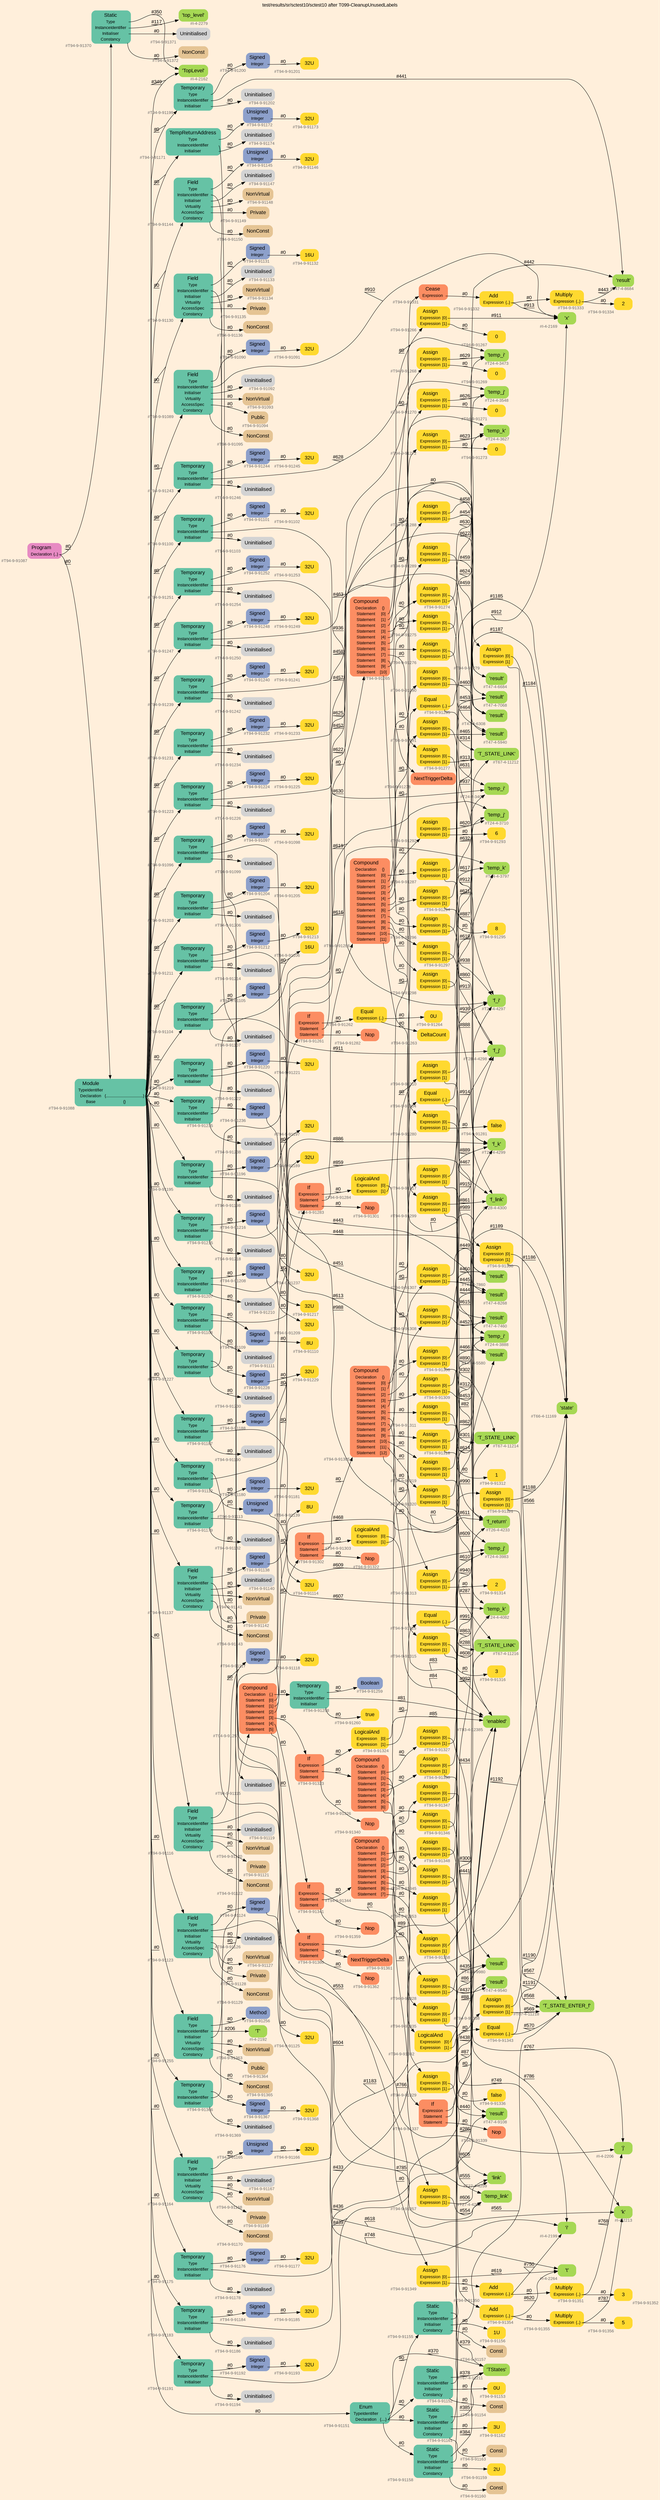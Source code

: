 digraph "test/results/sr/sctest10/sctest10 after T099-CleanupUnusedLabels" {
label = "test/results/sr/sctest10/sctest10 after T099-CleanupUnusedLabels"
labelloc = t
graph [
    rankdir = "LR"
    ranksep = 0.3
    bgcolor = antiquewhite1
    color = black
    fontcolor = black
    fontname = "Arial"
];
node [
    fontname = "Arial"
];
edge [
    fontname = "Arial"
];

// -------------------- node figure --------------------
// -------- block #T94-9-91087 ----------
"#T94-9-91087" [
    fillcolor = "/set28/4"
    xlabel = "#T94-9-91087"
    fontsize = "12"
    fontcolor = grey40
    shape = "plaintext"
    label = <<TABLE BORDER="0" CELLBORDER="0" CELLSPACING="0">
     <TR><TD><FONT COLOR="black" POINT-SIZE="15">Program</FONT></TD></TR>
     <TR><TD><FONT COLOR="black" POINT-SIZE="12">Declaration</FONT></TD><TD PORT="port0"><FONT COLOR="black" POINT-SIZE="12">{..}</FONT></TD></TR>
    </TABLE>>
    style = "rounded,filled"
];

// -------- block #T94-9-91088 ----------
"#T94-9-91088" [
    fillcolor = "/set28/1"
    xlabel = "#T94-9-91088"
    fontsize = "12"
    fontcolor = grey40
    shape = "plaintext"
    label = <<TABLE BORDER="0" CELLBORDER="0" CELLSPACING="0">
     <TR><TD><FONT COLOR="black" POINT-SIZE="15">Module</FONT></TD></TR>
     <TR><TD><FONT COLOR="black" POINT-SIZE="12">TypeIdentifier</FONT></TD><TD PORT="port0"></TD></TR>
     <TR><TD><FONT COLOR="black" POINT-SIZE="12">Declaration</FONT></TD><TD PORT="port1"><FONT COLOR="black" POINT-SIZE="12">{....................................}</FONT></TD></TR>
     <TR><TD><FONT COLOR="black" POINT-SIZE="12">Base</FONT></TD><TD PORT="port2"><FONT COLOR="black" POINT-SIZE="12">{}</FONT></TD></TR>
    </TABLE>>
    style = "rounded,filled"
];

// -------- block #I-4-2162 ----------
"#I-4-2162" [
    fillcolor = "/set28/5"
    xlabel = "#I-4-2162"
    fontsize = "12"
    fontcolor = grey40
    shape = "plaintext"
    label = <<TABLE BORDER="0" CELLBORDER="0" CELLSPACING="0">
     <TR><TD><FONT COLOR="black" POINT-SIZE="15">'TopLevel'</FONT></TD></TR>
    </TABLE>>
    style = "rounded,filled"
];

// -------- block #T94-9-91089 ----------
"#T94-9-91089" [
    fillcolor = "/set28/1"
    xlabel = "#T94-9-91089"
    fontsize = "12"
    fontcolor = grey40
    shape = "plaintext"
    label = <<TABLE BORDER="0" CELLBORDER="0" CELLSPACING="0">
     <TR><TD><FONT COLOR="black" POINT-SIZE="15">Field</FONT></TD></TR>
     <TR><TD><FONT COLOR="black" POINT-SIZE="12">Type</FONT></TD><TD PORT="port0"></TD></TR>
     <TR><TD><FONT COLOR="black" POINT-SIZE="12">InstanceIdentifier</FONT></TD><TD PORT="port1"></TD></TR>
     <TR><TD><FONT COLOR="black" POINT-SIZE="12">Initialiser</FONT></TD><TD PORT="port2"></TD></TR>
     <TR><TD><FONT COLOR="black" POINT-SIZE="12">Virtuality</FONT></TD><TD PORT="port3"></TD></TR>
     <TR><TD><FONT COLOR="black" POINT-SIZE="12">AccessSpec</FONT></TD><TD PORT="port4"></TD></TR>
     <TR><TD><FONT COLOR="black" POINT-SIZE="12">Constancy</FONT></TD><TD PORT="port5"></TD></TR>
    </TABLE>>
    style = "rounded,filled"
];

// -------- block #T94-9-91090 ----------
"#T94-9-91090" [
    fillcolor = "/set28/3"
    xlabel = "#T94-9-91090"
    fontsize = "12"
    fontcolor = grey40
    shape = "plaintext"
    label = <<TABLE BORDER="0" CELLBORDER="0" CELLSPACING="0">
     <TR><TD><FONT COLOR="black" POINT-SIZE="15">Signed</FONT></TD></TR>
     <TR><TD><FONT COLOR="black" POINT-SIZE="12">Integer</FONT></TD><TD PORT="port0"></TD></TR>
    </TABLE>>
    style = "rounded,filled"
];

// -------- block #T94-9-91091 ----------
"#T94-9-91091" [
    fillcolor = "/set28/6"
    xlabel = "#T94-9-91091"
    fontsize = "12"
    fontcolor = grey40
    shape = "plaintext"
    label = <<TABLE BORDER="0" CELLBORDER="0" CELLSPACING="0">
     <TR><TD><FONT COLOR="black" POINT-SIZE="15">32U</FONT></TD></TR>
    </TABLE>>
    style = "rounded,filled"
];

// -------- block #I-4-2169 ----------
"#I-4-2169" [
    fillcolor = "/set28/5"
    xlabel = "#I-4-2169"
    fontsize = "12"
    fontcolor = grey40
    shape = "plaintext"
    label = <<TABLE BORDER="0" CELLBORDER="0" CELLSPACING="0">
     <TR><TD><FONT COLOR="black" POINT-SIZE="15">'x'</FONT></TD></TR>
    </TABLE>>
    style = "rounded,filled"
];

// -------- block #T94-9-91092 ----------
"#T94-9-91092" [
    xlabel = "#T94-9-91092"
    fontsize = "12"
    fontcolor = grey40
    shape = "plaintext"
    label = <<TABLE BORDER="0" CELLBORDER="0" CELLSPACING="0">
     <TR><TD><FONT COLOR="black" POINT-SIZE="15">Uninitialised</FONT></TD></TR>
    </TABLE>>
    style = "rounded,filled"
];

// -------- block #T94-9-91093 ----------
"#T94-9-91093" [
    fillcolor = "/set28/7"
    xlabel = "#T94-9-91093"
    fontsize = "12"
    fontcolor = grey40
    shape = "plaintext"
    label = <<TABLE BORDER="0" CELLBORDER="0" CELLSPACING="0">
     <TR><TD><FONT COLOR="black" POINT-SIZE="15">NonVirtual</FONT></TD></TR>
    </TABLE>>
    style = "rounded,filled"
];

// -------- block #T94-9-91094 ----------
"#T94-9-91094" [
    fillcolor = "/set28/7"
    xlabel = "#T94-9-91094"
    fontsize = "12"
    fontcolor = grey40
    shape = "plaintext"
    label = <<TABLE BORDER="0" CELLBORDER="0" CELLSPACING="0">
     <TR><TD><FONT COLOR="black" POINT-SIZE="15">Public</FONT></TD></TR>
    </TABLE>>
    style = "rounded,filled"
];

// -------- block #T94-9-91095 ----------
"#T94-9-91095" [
    fillcolor = "/set28/7"
    xlabel = "#T94-9-91095"
    fontsize = "12"
    fontcolor = grey40
    shape = "plaintext"
    label = <<TABLE BORDER="0" CELLBORDER="0" CELLSPACING="0">
     <TR><TD><FONT COLOR="black" POINT-SIZE="15">NonConst</FONT></TD></TR>
    </TABLE>>
    style = "rounded,filled"
];

// -------- block #T94-9-91096 ----------
"#T94-9-91096" [
    fillcolor = "/set28/1"
    xlabel = "#T94-9-91096"
    fontsize = "12"
    fontcolor = grey40
    shape = "plaintext"
    label = <<TABLE BORDER="0" CELLBORDER="0" CELLSPACING="0">
     <TR><TD><FONT COLOR="black" POINT-SIZE="15">Temporary</FONT></TD></TR>
     <TR><TD><FONT COLOR="black" POINT-SIZE="12">Type</FONT></TD><TD PORT="port0"></TD></TR>
     <TR><TD><FONT COLOR="black" POINT-SIZE="12">InstanceIdentifier</FONT></TD><TD PORT="port1"></TD></TR>
     <TR><TD><FONT COLOR="black" POINT-SIZE="12">Initialiser</FONT></TD><TD PORT="port2"></TD></TR>
    </TABLE>>
    style = "rounded,filled"
];

// -------- block #T94-9-91097 ----------
"#T94-9-91097" [
    fillcolor = "/set28/3"
    xlabel = "#T94-9-91097"
    fontsize = "12"
    fontcolor = grey40
    shape = "plaintext"
    label = <<TABLE BORDER="0" CELLBORDER="0" CELLSPACING="0">
     <TR><TD><FONT COLOR="black" POINT-SIZE="15">Signed</FONT></TD></TR>
     <TR><TD><FONT COLOR="black" POINT-SIZE="12">Integer</FONT></TD><TD PORT="port0"></TD></TR>
    </TABLE>>
    style = "rounded,filled"
];

// -------- block #T94-9-91098 ----------
"#T94-9-91098" [
    fillcolor = "/set28/6"
    xlabel = "#T94-9-91098"
    fontsize = "12"
    fontcolor = grey40
    shape = "plaintext"
    label = <<TABLE BORDER="0" CELLBORDER="0" CELLSPACING="0">
     <TR><TD><FONT COLOR="black" POINT-SIZE="15">32U</FONT></TD></TR>
    </TABLE>>
    style = "rounded,filled"
];

// -------- block #T26-4-4233 ----------
"#T26-4-4233" [
    fillcolor = "/set28/5"
    xlabel = "#T26-4-4233"
    fontsize = "12"
    fontcolor = grey40
    shape = "plaintext"
    label = <<TABLE BORDER="0" CELLBORDER="0" CELLSPACING="0">
     <TR><TD><FONT COLOR="black" POINT-SIZE="15">'f_return'</FONT></TD></TR>
    </TABLE>>
    style = "rounded,filled"
];

// -------- block #T94-9-91099 ----------
"#T94-9-91099" [
    xlabel = "#T94-9-91099"
    fontsize = "12"
    fontcolor = grey40
    shape = "plaintext"
    label = <<TABLE BORDER="0" CELLBORDER="0" CELLSPACING="0">
     <TR><TD><FONT COLOR="black" POINT-SIZE="15">Uninitialised</FONT></TD></TR>
    </TABLE>>
    style = "rounded,filled"
];

// -------- block #T94-9-91100 ----------
"#T94-9-91100" [
    fillcolor = "/set28/1"
    xlabel = "#T94-9-91100"
    fontsize = "12"
    fontcolor = grey40
    shape = "plaintext"
    label = <<TABLE BORDER="0" CELLBORDER="0" CELLSPACING="0">
     <TR><TD><FONT COLOR="black" POINT-SIZE="15">Temporary</FONT></TD></TR>
     <TR><TD><FONT COLOR="black" POINT-SIZE="12">Type</FONT></TD><TD PORT="port0"></TD></TR>
     <TR><TD><FONT COLOR="black" POINT-SIZE="12">InstanceIdentifier</FONT></TD><TD PORT="port1"></TD></TR>
     <TR><TD><FONT COLOR="black" POINT-SIZE="12">Initialiser</FONT></TD><TD PORT="port2"></TD></TR>
    </TABLE>>
    style = "rounded,filled"
];

// -------- block #T94-9-91101 ----------
"#T94-9-91101" [
    fillcolor = "/set28/3"
    xlabel = "#T94-9-91101"
    fontsize = "12"
    fontcolor = grey40
    shape = "plaintext"
    label = <<TABLE BORDER="0" CELLBORDER="0" CELLSPACING="0">
     <TR><TD><FONT COLOR="black" POINT-SIZE="15">Signed</FONT></TD></TR>
     <TR><TD><FONT COLOR="black" POINT-SIZE="12">Integer</FONT></TD><TD PORT="port0"></TD></TR>
    </TABLE>>
    style = "rounded,filled"
];

// -------- block #T94-9-91102 ----------
"#T94-9-91102" [
    fillcolor = "/set28/6"
    xlabel = "#T94-9-91102"
    fontsize = "12"
    fontcolor = grey40
    shape = "plaintext"
    label = <<TABLE BORDER="0" CELLBORDER="0" CELLSPACING="0">
     <TR><TD><FONT COLOR="black" POINT-SIZE="15">32U</FONT></TD></TR>
    </TABLE>>
    style = "rounded,filled"
];

// -------- block #T28-4-4297 ----------
"#T28-4-4297" [
    fillcolor = "/set28/5"
    xlabel = "#T28-4-4297"
    fontsize = "12"
    fontcolor = grey40
    shape = "plaintext"
    label = <<TABLE BORDER="0" CELLBORDER="0" CELLSPACING="0">
     <TR><TD><FONT COLOR="black" POINT-SIZE="15">'f_i'</FONT></TD></TR>
    </TABLE>>
    style = "rounded,filled"
];

// -------- block #T94-9-91103 ----------
"#T94-9-91103" [
    xlabel = "#T94-9-91103"
    fontsize = "12"
    fontcolor = grey40
    shape = "plaintext"
    label = <<TABLE BORDER="0" CELLBORDER="0" CELLSPACING="0">
     <TR><TD><FONT COLOR="black" POINT-SIZE="15">Uninitialised</FONT></TD></TR>
    </TABLE>>
    style = "rounded,filled"
];

// -------- block #T94-9-91104 ----------
"#T94-9-91104" [
    fillcolor = "/set28/1"
    xlabel = "#T94-9-91104"
    fontsize = "12"
    fontcolor = grey40
    shape = "plaintext"
    label = <<TABLE BORDER="0" CELLBORDER="0" CELLSPACING="0">
     <TR><TD><FONT COLOR="black" POINT-SIZE="15">Temporary</FONT></TD></TR>
     <TR><TD><FONT COLOR="black" POINT-SIZE="12">Type</FONT></TD><TD PORT="port0"></TD></TR>
     <TR><TD><FONT COLOR="black" POINT-SIZE="12">InstanceIdentifier</FONT></TD><TD PORT="port1"></TD></TR>
     <TR><TD><FONT COLOR="black" POINT-SIZE="12">Initialiser</FONT></TD><TD PORT="port2"></TD></TR>
    </TABLE>>
    style = "rounded,filled"
];

// -------- block #T94-9-91105 ----------
"#T94-9-91105" [
    fillcolor = "/set28/3"
    xlabel = "#T94-9-91105"
    fontsize = "12"
    fontcolor = grey40
    shape = "plaintext"
    label = <<TABLE BORDER="0" CELLBORDER="0" CELLSPACING="0">
     <TR><TD><FONT COLOR="black" POINT-SIZE="15">Signed</FONT></TD></TR>
     <TR><TD><FONT COLOR="black" POINT-SIZE="12">Integer</FONT></TD><TD PORT="port0"></TD></TR>
    </TABLE>>
    style = "rounded,filled"
];

// -------- block #T94-9-91106 ----------
"#T94-9-91106" [
    fillcolor = "/set28/6"
    xlabel = "#T94-9-91106"
    fontsize = "12"
    fontcolor = grey40
    shape = "plaintext"
    label = <<TABLE BORDER="0" CELLBORDER="0" CELLSPACING="0">
     <TR><TD><FONT COLOR="black" POINT-SIZE="15">16U</FONT></TD></TR>
    </TABLE>>
    style = "rounded,filled"
];

// -------- block #T28-4-4298 ----------
"#T28-4-4298" [
    fillcolor = "/set28/5"
    xlabel = "#T28-4-4298"
    fontsize = "12"
    fontcolor = grey40
    shape = "plaintext"
    label = <<TABLE BORDER="0" CELLBORDER="0" CELLSPACING="0">
     <TR><TD><FONT COLOR="black" POINT-SIZE="15">'f_j'</FONT></TD></TR>
    </TABLE>>
    style = "rounded,filled"
];

// -------- block #T94-9-91107 ----------
"#T94-9-91107" [
    xlabel = "#T94-9-91107"
    fontsize = "12"
    fontcolor = grey40
    shape = "plaintext"
    label = <<TABLE BORDER="0" CELLBORDER="0" CELLSPACING="0">
     <TR><TD><FONT COLOR="black" POINT-SIZE="15">Uninitialised</FONT></TD></TR>
    </TABLE>>
    style = "rounded,filled"
];

// -------- block #T94-9-91108 ----------
"#T94-9-91108" [
    fillcolor = "/set28/1"
    xlabel = "#T94-9-91108"
    fontsize = "12"
    fontcolor = grey40
    shape = "plaintext"
    label = <<TABLE BORDER="0" CELLBORDER="0" CELLSPACING="0">
     <TR><TD><FONT COLOR="black" POINT-SIZE="15">Temporary</FONT></TD></TR>
     <TR><TD><FONT COLOR="black" POINT-SIZE="12">Type</FONT></TD><TD PORT="port0"></TD></TR>
     <TR><TD><FONT COLOR="black" POINT-SIZE="12">InstanceIdentifier</FONT></TD><TD PORT="port1"></TD></TR>
     <TR><TD><FONT COLOR="black" POINT-SIZE="12">Initialiser</FONT></TD><TD PORT="port2"></TD></TR>
    </TABLE>>
    style = "rounded,filled"
];

// -------- block #T94-9-91109 ----------
"#T94-9-91109" [
    fillcolor = "/set28/3"
    xlabel = "#T94-9-91109"
    fontsize = "12"
    fontcolor = grey40
    shape = "plaintext"
    label = <<TABLE BORDER="0" CELLBORDER="0" CELLSPACING="0">
     <TR><TD><FONT COLOR="black" POINT-SIZE="15">Signed</FONT></TD></TR>
     <TR><TD><FONT COLOR="black" POINT-SIZE="12">Integer</FONT></TD><TD PORT="port0"></TD></TR>
    </TABLE>>
    style = "rounded,filled"
];

// -------- block #T94-9-91110 ----------
"#T94-9-91110" [
    fillcolor = "/set28/6"
    xlabel = "#T94-9-91110"
    fontsize = "12"
    fontcolor = grey40
    shape = "plaintext"
    label = <<TABLE BORDER="0" CELLBORDER="0" CELLSPACING="0">
     <TR><TD><FONT COLOR="black" POINT-SIZE="15">8U</FONT></TD></TR>
    </TABLE>>
    style = "rounded,filled"
];

// -------- block #T28-4-4299 ----------
"#T28-4-4299" [
    fillcolor = "/set28/5"
    xlabel = "#T28-4-4299"
    fontsize = "12"
    fontcolor = grey40
    shape = "plaintext"
    label = <<TABLE BORDER="0" CELLBORDER="0" CELLSPACING="0">
     <TR><TD><FONT COLOR="black" POINT-SIZE="15">'f_k'</FONT></TD></TR>
    </TABLE>>
    style = "rounded,filled"
];

// -------- block #T94-9-91111 ----------
"#T94-9-91111" [
    xlabel = "#T94-9-91111"
    fontsize = "12"
    fontcolor = grey40
    shape = "plaintext"
    label = <<TABLE BORDER="0" CELLBORDER="0" CELLSPACING="0">
     <TR><TD><FONT COLOR="black" POINT-SIZE="15">Uninitialised</FONT></TD></TR>
    </TABLE>>
    style = "rounded,filled"
];

// -------- block #T94-9-91112 ----------
"#T94-9-91112" [
    fillcolor = "/set28/1"
    xlabel = "#T94-9-91112"
    fontsize = "12"
    fontcolor = grey40
    shape = "plaintext"
    label = <<TABLE BORDER="0" CELLBORDER="0" CELLSPACING="0">
     <TR><TD><FONT COLOR="black" POINT-SIZE="15">Temporary</FONT></TD></TR>
     <TR><TD><FONT COLOR="black" POINT-SIZE="12">Type</FONT></TD><TD PORT="port0"></TD></TR>
     <TR><TD><FONT COLOR="black" POINT-SIZE="12">InstanceIdentifier</FONT></TD><TD PORT="port1"></TD></TR>
     <TR><TD><FONT COLOR="black" POINT-SIZE="12">Initialiser</FONT></TD><TD PORT="port2"></TD></TR>
    </TABLE>>
    style = "rounded,filled"
];

// -------- block #T94-9-91113 ----------
"#T94-9-91113" [
    fillcolor = "/set28/3"
    xlabel = "#T94-9-91113"
    fontsize = "12"
    fontcolor = grey40
    shape = "plaintext"
    label = <<TABLE BORDER="0" CELLBORDER="0" CELLSPACING="0">
     <TR><TD><FONT COLOR="black" POINT-SIZE="15">Unsigned</FONT></TD></TR>
     <TR><TD><FONT COLOR="black" POINT-SIZE="12">Integer</FONT></TD><TD PORT="port0"></TD></TR>
    </TABLE>>
    style = "rounded,filled"
];

// -------- block #T94-9-91114 ----------
"#T94-9-91114" [
    fillcolor = "/set28/6"
    xlabel = "#T94-9-91114"
    fontsize = "12"
    fontcolor = grey40
    shape = "plaintext"
    label = <<TABLE BORDER="0" CELLBORDER="0" CELLSPACING="0">
     <TR><TD><FONT COLOR="black" POINT-SIZE="15">32U</FONT></TD></TR>
    </TABLE>>
    style = "rounded,filled"
];

// -------- block #T28-4-4300 ----------
"#T28-4-4300" [
    fillcolor = "/set28/5"
    xlabel = "#T28-4-4300"
    fontsize = "12"
    fontcolor = grey40
    shape = "plaintext"
    label = <<TABLE BORDER="0" CELLBORDER="0" CELLSPACING="0">
     <TR><TD><FONT COLOR="black" POINT-SIZE="15">'f_link'</FONT></TD></TR>
    </TABLE>>
    style = "rounded,filled"
];

// -------- block #T94-9-91115 ----------
"#T94-9-91115" [
    xlabel = "#T94-9-91115"
    fontsize = "12"
    fontcolor = grey40
    shape = "plaintext"
    label = <<TABLE BORDER="0" CELLBORDER="0" CELLSPACING="0">
     <TR><TD><FONT COLOR="black" POINT-SIZE="15">Uninitialised</FONT></TD></TR>
    </TABLE>>
    style = "rounded,filled"
];

// -------- block #T94-9-91116 ----------
"#T94-9-91116" [
    fillcolor = "/set28/1"
    xlabel = "#T94-9-91116"
    fontsize = "12"
    fontcolor = grey40
    shape = "plaintext"
    label = <<TABLE BORDER="0" CELLBORDER="0" CELLSPACING="0">
     <TR><TD><FONT COLOR="black" POINT-SIZE="15">Field</FONT></TD></TR>
     <TR><TD><FONT COLOR="black" POINT-SIZE="12">Type</FONT></TD><TD PORT="port0"></TD></TR>
     <TR><TD><FONT COLOR="black" POINT-SIZE="12">InstanceIdentifier</FONT></TD><TD PORT="port1"></TD></TR>
     <TR><TD><FONT COLOR="black" POINT-SIZE="12">Initialiser</FONT></TD><TD PORT="port2"></TD></TR>
     <TR><TD><FONT COLOR="black" POINT-SIZE="12">Virtuality</FONT></TD><TD PORT="port3"></TD></TR>
     <TR><TD><FONT COLOR="black" POINT-SIZE="12">AccessSpec</FONT></TD><TD PORT="port4"></TD></TR>
     <TR><TD><FONT COLOR="black" POINT-SIZE="12">Constancy</FONT></TD><TD PORT="port5"></TD></TR>
    </TABLE>>
    style = "rounded,filled"
];

// -------- block #T94-9-91117 ----------
"#T94-9-91117" [
    fillcolor = "/set28/3"
    xlabel = "#T94-9-91117"
    fontsize = "12"
    fontcolor = grey40
    shape = "plaintext"
    label = <<TABLE BORDER="0" CELLBORDER="0" CELLSPACING="0">
     <TR><TD><FONT COLOR="black" POINT-SIZE="15">Signed</FONT></TD></TR>
     <TR><TD><FONT COLOR="black" POINT-SIZE="12">Integer</FONT></TD><TD PORT="port0"></TD></TR>
    </TABLE>>
    style = "rounded,filled"
];

// -------- block #T94-9-91118 ----------
"#T94-9-91118" [
    fillcolor = "/set28/6"
    xlabel = "#T94-9-91118"
    fontsize = "12"
    fontcolor = grey40
    shape = "plaintext"
    label = <<TABLE BORDER="0" CELLBORDER="0" CELLSPACING="0">
     <TR><TD><FONT COLOR="black" POINT-SIZE="15">32U</FONT></TD></TR>
    </TABLE>>
    style = "rounded,filled"
];

// -------- block #I-4-2264 ----------
"#I-4-2264" [
    fillcolor = "/set28/5"
    xlabel = "#I-4-2264"
    fontsize = "12"
    fontcolor = grey40
    shape = "plaintext"
    label = <<TABLE BORDER="0" CELLBORDER="0" CELLSPACING="0">
     <TR><TD><FONT COLOR="black" POINT-SIZE="15">'t'</FONT></TD></TR>
    </TABLE>>
    style = "rounded,filled"
];

// -------- block #T94-9-91119 ----------
"#T94-9-91119" [
    xlabel = "#T94-9-91119"
    fontsize = "12"
    fontcolor = grey40
    shape = "plaintext"
    label = <<TABLE BORDER="0" CELLBORDER="0" CELLSPACING="0">
     <TR><TD><FONT COLOR="black" POINT-SIZE="15">Uninitialised</FONT></TD></TR>
    </TABLE>>
    style = "rounded,filled"
];

// -------- block #T94-9-91120 ----------
"#T94-9-91120" [
    fillcolor = "/set28/7"
    xlabel = "#T94-9-91120"
    fontsize = "12"
    fontcolor = grey40
    shape = "plaintext"
    label = <<TABLE BORDER="0" CELLBORDER="0" CELLSPACING="0">
     <TR><TD><FONT COLOR="black" POINT-SIZE="15">NonVirtual</FONT></TD></TR>
    </TABLE>>
    style = "rounded,filled"
];

// -------- block #T94-9-91121 ----------
"#T94-9-91121" [
    fillcolor = "/set28/7"
    xlabel = "#T94-9-91121"
    fontsize = "12"
    fontcolor = grey40
    shape = "plaintext"
    label = <<TABLE BORDER="0" CELLBORDER="0" CELLSPACING="0">
     <TR><TD><FONT COLOR="black" POINT-SIZE="15">Private</FONT></TD></TR>
    </TABLE>>
    style = "rounded,filled"
];

// -------- block #T94-9-91122 ----------
"#T94-9-91122" [
    fillcolor = "/set28/7"
    xlabel = "#T94-9-91122"
    fontsize = "12"
    fontcolor = grey40
    shape = "plaintext"
    label = <<TABLE BORDER="0" CELLBORDER="0" CELLSPACING="0">
     <TR><TD><FONT COLOR="black" POINT-SIZE="15">NonConst</FONT></TD></TR>
    </TABLE>>
    style = "rounded,filled"
];

// -------- block #T94-9-91123 ----------
"#T94-9-91123" [
    fillcolor = "/set28/1"
    xlabel = "#T94-9-91123"
    fontsize = "12"
    fontcolor = grey40
    shape = "plaintext"
    label = <<TABLE BORDER="0" CELLBORDER="0" CELLSPACING="0">
     <TR><TD><FONT COLOR="black" POINT-SIZE="15">Field</FONT></TD></TR>
     <TR><TD><FONT COLOR="black" POINT-SIZE="12">Type</FONT></TD><TD PORT="port0"></TD></TR>
     <TR><TD><FONT COLOR="black" POINT-SIZE="12">InstanceIdentifier</FONT></TD><TD PORT="port1"></TD></TR>
     <TR><TD><FONT COLOR="black" POINT-SIZE="12">Initialiser</FONT></TD><TD PORT="port2"></TD></TR>
     <TR><TD><FONT COLOR="black" POINT-SIZE="12">Virtuality</FONT></TD><TD PORT="port3"></TD></TR>
     <TR><TD><FONT COLOR="black" POINT-SIZE="12">AccessSpec</FONT></TD><TD PORT="port4"></TD></TR>
     <TR><TD><FONT COLOR="black" POINT-SIZE="12">Constancy</FONT></TD><TD PORT="port5"></TD></TR>
    </TABLE>>
    style = "rounded,filled"
];

// -------- block #T94-9-91124 ----------
"#T94-9-91124" [
    fillcolor = "/set28/3"
    xlabel = "#T94-9-91124"
    fontsize = "12"
    fontcolor = grey40
    shape = "plaintext"
    label = <<TABLE BORDER="0" CELLBORDER="0" CELLSPACING="0">
     <TR><TD><FONT COLOR="black" POINT-SIZE="15">Signed</FONT></TD></TR>
     <TR><TD><FONT COLOR="black" POINT-SIZE="12">Integer</FONT></TD><TD PORT="port0"></TD></TR>
    </TABLE>>
    style = "rounded,filled"
];

// -------- block #T94-9-91125 ----------
"#T94-9-91125" [
    fillcolor = "/set28/6"
    xlabel = "#T94-9-91125"
    fontsize = "12"
    fontcolor = grey40
    shape = "plaintext"
    label = <<TABLE BORDER="0" CELLBORDER="0" CELLSPACING="0">
     <TR><TD><FONT COLOR="black" POINT-SIZE="15">32U</FONT></TD></TR>
    </TABLE>>
    style = "rounded,filled"
];

// -------- block #I-4-2199 ----------
"#I-4-2199" [
    fillcolor = "/set28/5"
    xlabel = "#I-4-2199"
    fontsize = "12"
    fontcolor = grey40
    shape = "plaintext"
    label = <<TABLE BORDER="0" CELLBORDER="0" CELLSPACING="0">
     <TR><TD><FONT COLOR="black" POINT-SIZE="15">'i'</FONT></TD></TR>
    </TABLE>>
    style = "rounded,filled"
];

// -------- block #T94-9-91126 ----------
"#T94-9-91126" [
    xlabel = "#T94-9-91126"
    fontsize = "12"
    fontcolor = grey40
    shape = "plaintext"
    label = <<TABLE BORDER="0" CELLBORDER="0" CELLSPACING="0">
     <TR><TD><FONT COLOR="black" POINT-SIZE="15">Uninitialised</FONT></TD></TR>
    </TABLE>>
    style = "rounded,filled"
];

// -------- block #T94-9-91127 ----------
"#T94-9-91127" [
    fillcolor = "/set28/7"
    xlabel = "#T94-9-91127"
    fontsize = "12"
    fontcolor = grey40
    shape = "plaintext"
    label = <<TABLE BORDER="0" CELLBORDER="0" CELLSPACING="0">
     <TR><TD><FONT COLOR="black" POINT-SIZE="15">NonVirtual</FONT></TD></TR>
    </TABLE>>
    style = "rounded,filled"
];

// -------- block #T94-9-91128 ----------
"#T94-9-91128" [
    fillcolor = "/set28/7"
    xlabel = "#T94-9-91128"
    fontsize = "12"
    fontcolor = grey40
    shape = "plaintext"
    label = <<TABLE BORDER="0" CELLBORDER="0" CELLSPACING="0">
     <TR><TD><FONT COLOR="black" POINT-SIZE="15">Private</FONT></TD></TR>
    </TABLE>>
    style = "rounded,filled"
];

// -------- block #T94-9-91129 ----------
"#T94-9-91129" [
    fillcolor = "/set28/7"
    xlabel = "#T94-9-91129"
    fontsize = "12"
    fontcolor = grey40
    shape = "plaintext"
    label = <<TABLE BORDER="0" CELLBORDER="0" CELLSPACING="0">
     <TR><TD><FONT COLOR="black" POINT-SIZE="15">NonConst</FONT></TD></TR>
    </TABLE>>
    style = "rounded,filled"
];

// -------- block #T94-9-91130 ----------
"#T94-9-91130" [
    fillcolor = "/set28/1"
    xlabel = "#T94-9-91130"
    fontsize = "12"
    fontcolor = grey40
    shape = "plaintext"
    label = <<TABLE BORDER="0" CELLBORDER="0" CELLSPACING="0">
     <TR><TD><FONT COLOR="black" POINT-SIZE="15">Field</FONT></TD></TR>
     <TR><TD><FONT COLOR="black" POINT-SIZE="12">Type</FONT></TD><TD PORT="port0"></TD></TR>
     <TR><TD><FONT COLOR="black" POINT-SIZE="12">InstanceIdentifier</FONT></TD><TD PORT="port1"></TD></TR>
     <TR><TD><FONT COLOR="black" POINT-SIZE="12">Initialiser</FONT></TD><TD PORT="port2"></TD></TR>
     <TR><TD><FONT COLOR="black" POINT-SIZE="12">Virtuality</FONT></TD><TD PORT="port3"></TD></TR>
     <TR><TD><FONT COLOR="black" POINT-SIZE="12">AccessSpec</FONT></TD><TD PORT="port4"></TD></TR>
     <TR><TD><FONT COLOR="black" POINT-SIZE="12">Constancy</FONT></TD><TD PORT="port5"></TD></TR>
    </TABLE>>
    style = "rounded,filled"
];

// -------- block #T94-9-91131 ----------
"#T94-9-91131" [
    fillcolor = "/set28/3"
    xlabel = "#T94-9-91131"
    fontsize = "12"
    fontcolor = grey40
    shape = "plaintext"
    label = <<TABLE BORDER="0" CELLBORDER="0" CELLSPACING="0">
     <TR><TD><FONT COLOR="black" POINT-SIZE="15">Signed</FONT></TD></TR>
     <TR><TD><FONT COLOR="black" POINT-SIZE="12">Integer</FONT></TD><TD PORT="port0"></TD></TR>
    </TABLE>>
    style = "rounded,filled"
];

// -------- block #T94-9-91132 ----------
"#T94-9-91132" [
    fillcolor = "/set28/6"
    xlabel = "#T94-9-91132"
    fontsize = "12"
    fontcolor = grey40
    shape = "plaintext"
    label = <<TABLE BORDER="0" CELLBORDER="0" CELLSPACING="0">
     <TR><TD><FONT COLOR="black" POINT-SIZE="15">16U</FONT></TD></TR>
    </TABLE>>
    style = "rounded,filled"
];

// -------- block #I-4-2206 ----------
"#I-4-2206" [
    fillcolor = "/set28/5"
    xlabel = "#I-4-2206"
    fontsize = "12"
    fontcolor = grey40
    shape = "plaintext"
    label = <<TABLE BORDER="0" CELLBORDER="0" CELLSPACING="0">
     <TR><TD><FONT COLOR="black" POINT-SIZE="15">'j'</FONT></TD></TR>
    </TABLE>>
    style = "rounded,filled"
];

// -------- block #T94-9-91133 ----------
"#T94-9-91133" [
    xlabel = "#T94-9-91133"
    fontsize = "12"
    fontcolor = grey40
    shape = "plaintext"
    label = <<TABLE BORDER="0" CELLBORDER="0" CELLSPACING="0">
     <TR><TD><FONT COLOR="black" POINT-SIZE="15">Uninitialised</FONT></TD></TR>
    </TABLE>>
    style = "rounded,filled"
];

// -------- block #T94-9-91134 ----------
"#T94-9-91134" [
    fillcolor = "/set28/7"
    xlabel = "#T94-9-91134"
    fontsize = "12"
    fontcolor = grey40
    shape = "plaintext"
    label = <<TABLE BORDER="0" CELLBORDER="0" CELLSPACING="0">
     <TR><TD><FONT COLOR="black" POINT-SIZE="15">NonVirtual</FONT></TD></TR>
    </TABLE>>
    style = "rounded,filled"
];

// -------- block #T94-9-91135 ----------
"#T94-9-91135" [
    fillcolor = "/set28/7"
    xlabel = "#T94-9-91135"
    fontsize = "12"
    fontcolor = grey40
    shape = "plaintext"
    label = <<TABLE BORDER="0" CELLBORDER="0" CELLSPACING="0">
     <TR><TD><FONT COLOR="black" POINT-SIZE="15">Private</FONT></TD></TR>
    </TABLE>>
    style = "rounded,filled"
];

// -------- block #T94-9-91136 ----------
"#T94-9-91136" [
    fillcolor = "/set28/7"
    xlabel = "#T94-9-91136"
    fontsize = "12"
    fontcolor = grey40
    shape = "plaintext"
    label = <<TABLE BORDER="0" CELLBORDER="0" CELLSPACING="0">
     <TR><TD><FONT COLOR="black" POINT-SIZE="15">NonConst</FONT></TD></TR>
    </TABLE>>
    style = "rounded,filled"
];

// -------- block #T94-9-91137 ----------
"#T94-9-91137" [
    fillcolor = "/set28/1"
    xlabel = "#T94-9-91137"
    fontsize = "12"
    fontcolor = grey40
    shape = "plaintext"
    label = <<TABLE BORDER="0" CELLBORDER="0" CELLSPACING="0">
     <TR><TD><FONT COLOR="black" POINT-SIZE="15">Field</FONT></TD></TR>
     <TR><TD><FONT COLOR="black" POINT-SIZE="12">Type</FONT></TD><TD PORT="port0"></TD></TR>
     <TR><TD><FONT COLOR="black" POINT-SIZE="12">InstanceIdentifier</FONT></TD><TD PORT="port1"></TD></TR>
     <TR><TD><FONT COLOR="black" POINT-SIZE="12">Initialiser</FONT></TD><TD PORT="port2"></TD></TR>
     <TR><TD><FONT COLOR="black" POINT-SIZE="12">Virtuality</FONT></TD><TD PORT="port3"></TD></TR>
     <TR><TD><FONT COLOR="black" POINT-SIZE="12">AccessSpec</FONT></TD><TD PORT="port4"></TD></TR>
     <TR><TD><FONT COLOR="black" POINT-SIZE="12">Constancy</FONT></TD><TD PORT="port5"></TD></TR>
    </TABLE>>
    style = "rounded,filled"
];

// -------- block #T94-9-91138 ----------
"#T94-9-91138" [
    fillcolor = "/set28/3"
    xlabel = "#T94-9-91138"
    fontsize = "12"
    fontcolor = grey40
    shape = "plaintext"
    label = <<TABLE BORDER="0" CELLBORDER="0" CELLSPACING="0">
     <TR><TD><FONT COLOR="black" POINT-SIZE="15">Signed</FONT></TD></TR>
     <TR><TD><FONT COLOR="black" POINT-SIZE="12">Integer</FONT></TD><TD PORT="port0"></TD></TR>
    </TABLE>>
    style = "rounded,filled"
];

// -------- block #T94-9-91139 ----------
"#T94-9-91139" [
    fillcolor = "/set28/6"
    xlabel = "#T94-9-91139"
    fontsize = "12"
    fontcolor = grey40
    shape = "plaintext"
    label = <<TABLE BORDER="0" CELLBORDER="0" CELLSPACING="0">
     <TR><TD><FONT COLOR="black" POINT-SIZE="15">8U</FONT></TD></TR>
    </TABLE>>
    style = "rounded,filled"
];

// -------- block #I-4-2213 ----------
"#I-4-2213" [
    fillcolor = "/set28/5"
    xlabel = "#I-4-2213"
    fontsize = "12"
    fontcolor = grey40
    shape = "plaintext"
    label = <<TABLE BORDER="0" CELLBORDER="0" CELLSPACING="0">
     <TR><TD><FONT COLOR="black" POINT-SIZE="15">'k'</FONT></TD></TR>
    </TABLE>>
    style = "rounded,filled"
];

// -------- block #T94-9-91140 ----------
"#T94-9-91140" [
    xlabel = "#T94-9-91140"
    fontsize = "12"
    fontcolor = grey40
    shape = "plaintext"
    label = <<TABLE BORDER="0" CELLBORDER="0" CELLSPACING="0">
     <TR><TD><FONT COLOR="black" POINT-SIZE="15">Uninitialised</FONT></TD></TR>
    </TABLE>>
    style = "rounded,filled"
];

// -------- block #T94-9-91141 ----------
"#T94-9-91141" [
    fillcolor = "/set28/7"
    xlabel = "#T94-9-91141"
    fontsize = "12"
    fontcolor = grey40
    shape = "plaintext"
    label = <<TABLE BORDER="0" CELLBORDER="0" CELLSPACING="0">
     <TR><TD><FONT COLOR="black" POINT-SIZE="15">NonVirtual</FONT></TD></TR>
    </TABLE>>
    style = "rounded,filled"
];

// -------- block #T94-9-91142 ----------
"#T94-9-91142" [
    fillcolor = "/set28/7"
    xlabel = "#T94-9-91142"
    fontsize = "12"
    fontcolor = grey40
    shape = "plaintext"
    label = <<TABLE BORDER="0" CELLBORDER="0" CELLSPACING="0">
     <TR><TD><FONT COLOR="black" POINT-SIZE="15">Private</FONT></TD></TR>
    </TABLE>>
    style = "rounded,filled"
];

// -------- block #T94-9-91143 ----------
"#T94-9-91143" [
    fillcolor = "/set28/7"
    xlabel = "#T94-9-91143"
    fontsize = "12"
    fontcolor = grey40
    shape = "plaintext"
    label = <<TABLE BORDER="0" CELLBORDER="0" CELLSPACING="0">
     <TR><TD><FONT COLOR="black" POINT-SIZE="15">NonConst</FONT></TD></TR>
    </TABLE>>
    style = "rounded,filled"
];

// -------- block #T94-9-91144 ----------
"#T94-9-91144" [
    fillcolor = "/set28/1"
    xlabel = "#T94-9-91144"
    fontsize = "12"
    fontcolor = grey40
    shape = "plaintext"
    label = <<TABLE BORDER="0" CELLBORDER="0" CELLSPACING="0">
     <TR><TD><FONT COLOR="black" POINT-SIZE="15">Field</FONT></TD></TR>
     <TR><TD><FONT COLOR="black" POINT-SIZE="12">Type</FONT></TD><TD PORT="port0"></TD></TR>
     <TR><TD><FONT COLOR="black" POINT-SIZE="12">InstanceIdentifier</FONT></TD><TD PORT="port1"></TD></TR>
     <TR><TD><FONT COLOR="black" POINT-SIZE="12">Initialiser</FONT></TD><TD PORT="port2"></TD></TR>
     <TR><TD><FONT COLOR="black" POINT-SIZE="12">Virtuality</FONT></TD><TD PORT="port3"></TD></TR>
     <TR><TD><FONT COLOR="black" POINT-SIZE="12">AccessSpec</FONT></TD><TD PORT="port4"></TD></TR>
     <TR><TD><FONT COLOR="black" POINT-SIZE="12">Constancy</FONT></TD><TD PORT="port5"></TD></TR>
    </TABLE>>
    style = "rounded,filled"
];

// -------- block #T94-9-91145 ----------
"#T94-9-91145" [
    fillcolor = "/set28/3"
    xlabel = "#T94-9-91145"
    fontsize = "12"
    fontcolor = grey40
    shape = "plaintext"
    label = <<TABLE BORDER="0" CELLBORDER="0" CELLSPACING="0">
     <TR><TD><FONT COLOR="black" POINT-SIZE="15">Unsigned</FONT></TD></TR>
     <TR><TD><FONT COLOR="black" POINT-SIZE="12">Integer</FONT></TD><TD PORT="port0"></TD></TR>
    </TABLE>>
    style = "rounded,filled"
];

// -------- block #T94-9-91146 ----------
"#T94-9-91146" [
    fillcolor = "/set28/6"
    xlabel = "#T94-9-91146"
    fontsize = "12"
    fontcolor = grey40
    shape = "plaintext"
    label = <<TABLE BORDER="0" CELLBORDER="0" CELLSPACING="0">
     <TR><TD><FONT COLOR="black" POINT-SIZE="15">32U</FONT></TD></TR>
    </TABLE>>
    style = "rounded,filled"
];

// -------- block #T27-4-4259 ----------
"#T27-4-4259" [
    fillcolor = "/set28/5"
    xlabel = "#T27-4-4259"
    fontsize = "12"
    fontcolor = grey40
    shape = "plaintext"
    label = <<TABLE BORDER="0" CELLBORDER="0" CELLSPACING="0">
     <TR><TD><FONT COLOR="black" POINT-SIZE="15">'link'</FONT></TD></TR>
    </TABLE>>
    style = "rounded,filled"
];

// -------- block #T94-9-91147 ----------
"#T94-9-91147" [
    xlabel = "#T94-9-91147"
    fontsize = "12"
    fontcolor = grey40
    shape = "plaintext"
    label = <<TABLE BORDER="0" CELLBORDER="0" CELLSPACING="0">
     <TR><TD><FONT COLOR="black" POINT-SIZE="15">Uninitialised</FONT></TD></TR>
    </TABLE>>
    style = "rounded,filled"
];

// -------- block #T94-9-91148 ----------
"#T94-9-91148" [
    fillcolor = "/set28/7"
    xlabel = "#T94-9-91148"
    fontsize = "12"
    fontcolor = grey40
    shape = "plaintext"
    label = <<TABLE BORDER="0" CELLBORDER="0" CELLSPACING="0">
     <TR><TD><FONT COLOR="black" POINT-SIZE="15">NonVirtual</FONT></TD></TR>
    </TABLE>>
    style = "rounded,filled"
];

// -------- block #T94-9-91149 ----------
"#T94-9-91149" [
    fillcolor = "/set28/7"
    xlabel = "#T94-9-91149"
    fontsize = "12"
    fontcolor = grey40
    shape = "plaintext"
    label = <<TABLE BORDER="0" CELLBORDER="0" CELLSPACING="0">
     <TR><TD><FONT COLOR="black" POINT-SIZE="15">Private</FONT></TD></TR>
    </TABLE>>
    style = "rounded,filled"
];

// -------- block #T94-9-91150 ----------
"#T94-9-91150" [
    fillcolor = "/set28/7"
    xlabel = "#T94-9-91150"
    fontsize = "12"
    fontcolor = grey40
    shape = "plaintext"
    label = <<TABLE BORDER="0" CELLBORDER="0" CELLSPACING="0">
     <TR><TD><FONT COLOR="black" POINT-SIZE="15">NonConst</FONT></TD></TR>
    </TABLE>>
    style = "rounded,filled"
];

// -------- block #T94-9-91151 ----------
"#T94-9-91151" [
    fillcolor = "/set28/1"
    xlabel = "#T94-9-91151"
    fontsize = "12"
    fontcolor = grey40
    shape = "plaintext"
    label = <<TABLE BORDER="0" CELLBORDER="0" CELLSPACING="0">
     <TR><TD><FONT COLOR="black" POINT-SIZE="15">Enum</FONT></TD></TR>
     <TR><TD><FONT COLOR="black" POINT-SIZE="12">TypeIdentifier</FONT></TD><TD PORT="port0"></TD></TR>
     <TR><TD><FONT COLOR="black" POINT-SIZE="12">Declaration</FONT></TD><TD PORT="port1"><FONT COLOR="black" POINT-SIZE="12">{....}</FONT></TD></TR>
    </TABLE>>
    style = "rounded,filled"
];

// -------- block #T67-4-11211 ----------
"#T67-4-11211" [
    fillcolor = "/set28/5"
    xlabel = "#T67-4-11211"
    fontsize = "12"
    fontcolor = grey40
    shape = "plaintext"
    label = <<TABLE BORDER="0" CELLBORDER="0" CELLSPACING="0">
     <TR><TD><FONT COLOR="black" POINT-SIZE="15">'TStates'</FONT></TD></TR>
    </TABLE>>
    style = "rounded,filled"
];

// -------- block #T94-9-91152 ----------
"#T94-9-91152" [
    fillcolor = "/set28/1"
    xlabel = "#T94-9-91152"
    fontsize = "12"
    fontcolor = grey40
    shape = "plaintext"
    label = <<TABLE BORDER="0" CELLBORDER="0" CELLSPACING="0">
     <TR><TD><FONT COLOR="black" POINT-SIZE="15">Static</FONT></TD></TR>
     <TR><TD><FONT COLOR="black" POINT-SIZE="12">Type</FONT></TD><TD PORT="port0"></TD></TR>
     <TR><TD><FONT COLOR="black" POINT-SIZE="12">InstanceIdentifier</FONT></TD><TD PORT="port1"></TD></TR>
     <TR><TD><FONT COLOR="black" POINT-SIZE="12">Initialiser</FONT></TD><TD PORT="port2"></TD></TR>
     <TR><TD><FONT COLOR="black" POINT-SIZE="12">Constancy</FONT></TD><TD PORT="port3"></TD></TR>
    </TABLE>>
    style = "rounded,filled"
];

// -------- block #T67-4-11212 ----------
"#T67-4-11212" [
    fillcolor = "/set28/5"
    xlabel = "#T67-4-11212"
    fontsize = "12"
    fontcolor = grey40
    shape = "plaintext"
    label = <<TABLE BORDER="0" CELLBORDER="0" CELLSPACING="0">
     <TR><TD><FONT COLOR="black" POINT-SIZE="15">'T_STATE_LINK'</FONT></TD></TR>
    </TABLE>>
    style = "rounded,filled"
];

// -------- block #T94-9-91153 ----------
"#T94-9-91153" [
    fillcolor = "/set28/6"
    xlabel = "#T94-9-91153"
    fontsize = "12"
    fontcolor = grey40
    shape = "plaintext"
    label = <<TABLE BORDER="0" CELLBORDER="0" CELLSPACING="0">
     <TR><TD><FONT COLOR="black" POINT-SIZE="15">0U</FONT></TD></TR>
    </TABLE>>
    style = "rounded,filled"
];

// -------- block #T94-9-91154 ----------
"#T94-9-91154" [
    fillcolor = "/set28/7"
    xlabel = "#T94-9-91154"
    fontsize = "12"
    fontcolor = grey40
    shape = "plaintext"
    label = <<TABLE BORDER="0" CELLBORDER="0" CELLSPACING="0">
     <TR><TD><FONT COLOR="black" POINT-SIZE="15">Const</FONT></TD></TR>
    </TABLE>>
    style = "rounded,filled"
];

// -------- block #T94-9-91155 ----------
"#T94-9-91155" [
    fillcolor = "/set28/1"
    xlabel = "#T94-9-91155"
    fontsize = "12"
    fontcolor = grey40
    shape = "plaintext"
    label = <<TABLE BORDER="0" CELLBORDER="0" CELLSPACING="0">
     <TR><TD><FONT COLOR="black" POINT-SIZE="15">Static</FONT></TD></TR>
     <TR><TD><FONT COLOR="black" POINT-SIZE="12">Type</FONT></TD><TD PORT="port0"></TD></TR>
     <TR><TD><FONT COLOR="black" POINT-SIZE="12">InstanceIdentifier</FONT></TD><TD PORT="port1"></TD></TR>
     <TR><TD><FONT COLOR="black" POINT-SIZE="12">Initialiser</FONT></TD><TD PORT="port2"></TD></TR>
     <TR><TD><FONT COLOR="black" POINT-SIZE="12">Constancy</FONT></TD><TD PORT="port3"></TD></TR>
    </TABLE>>
    style = "rounded,filled"
];

// -------- block #T67-4-11214 ----------
"#T67-4-11214" [
    fillcolor = "/set28/5"
    xlabel = "#T67-4-11214"
    fontsize = "12"
    fontcolor = grey40
    shape = "plaintext"
    label = <<TABLE BORDER="0" CELLBORDER="0" CELLSPACING="0">
     <TR><TD><FONT COLOR="black" POINT-SIZE="15">'T_STATE_LINK'</FONT></TD></TR>
    </TABLE>>
    style = "rounded,filled"
];

// -------- block #T94-9-91156 ----------
"#T94-9-91156" [
    fillcolor = "/set28/6"
    xlabel = "#T94-9-91156"
    fontsize = "12"
    fontcolor = grey40
    shape = "plaintext"
    label = <<TABLE BORDER="0" CELLBORDER="0" CELLSPACING="0">
     <TR><TD><FONT COLOR="black" POINT-SIZE="15">1U</FONT></TD></TR>
    </TABLE>>
    style = "rounded,filled"
];

// -------- block #T94-9-91157 ----------
"#T94-9-91157" [
    fillcolor = "/set28/7"
    xlabel = "#T94-9-91157"
    fontsize = "12"
    fontcolor = grey40
    shape = "plaintext"
    label = <<TABLE BORDER="0" CELLBORDER="0" CELLSPACING="0">
     <TR><TD><FONT COLOR="black" POINT-SIZE="15">Const</FONT></TD></TR>
    </TABLE>>
    style = "rounded,filled"
];

// -------- block #T94-9-91158 ----------
"#T94-9-91158" [
    fillcolor = "/set28/1"
    xlabel = "#T94-9-91158"
    fontsize = "12"
    fontcolor = grey40
    shape = "plaintext"
    label = <<TABLE BORDER="0" CELLBORDER="0" CELLSPACING="0">
     <TR><TD><FONT COLOR="black" POINT-SIZE="15">Static</FONT></TD></TR>
     <TR><TD><FONT COLOR="black" POINT-SIZE="12">Type</FONT></TD><TD PORT="port0"></TD></TR>
     <TR><TD><FONT COLOR="black" POINT-SIZE="12">InstanceIdentifier</FONT></TD><TD PORT="port1"></TD></TR>
     <TR><TD><FONT COLOR="black" POINT-SIZE="12">Initialiser</FONT></TD><TD PORT="port2"></TD></TR>
     <TR><TD><FONT COLOR="black" POINT-SIZE="12">Constancy</FONT></TD><TD PORT="port3"></TD></TR>
    </TABLE>>
    style = "rounded,filled"
];

// -------- block #T67-4-11216 ----------
"#T67-4-11216" [
    fillcolor = "/set28/5"
    xlabel = "#T67-4-11216"
    fontsize = "12"
    fontcolor = grey40
    shape = "plaintext"
    label = <<TABLE BORDER="0" CELLBORDER="0" CELLSPACING="0">
     <TR><TD><FONT COLOR="black" POINT-SIZE="15">'T_STATE_LINK'</FONT></TD></TR>
    </TABLE>>
    style = "rounded,filled"
];

// -------- block #T94-9-91159 ----------
"#T94-9-91159" [
    fillcolor = "/set28/6"
    xlabel = "#T94-9-91159"
    fontsize = "12"
    fontcolor = grey40
    shape = "plaintext"
    label = <<TABLE BORDER="0" CELLBORDER="0" CELLSPACING="0">
     <TR><TD><FONT COLOR="black" POINT-SIZE="15">2U</FONT></TD></TR>
    </TABLE>>
    style = "rounded,filled"
];

// -------- block #T94-9-91160 ----------
"#T94-9-91160" [
    fillcolor = "/set28/7"
    xlabel = "#T94-9-91160"
    fontsize = "12"
    fontcolor = grey40
    shape = "plaintext"
    label = <<TABLE BORDER="0" CELLBORDER="0" CELLSPACING="0">
     <TR><TD><FONT COLOR="black" POINT-SIZE="15">Const</FONT></TD></TR>
    </TABLE>>
    style = "rounded,filled"
];

// -------- block #T94-9-91161 ----------
"#T94-9-91161" [
    fillcolor = "/set28/1"
    xlabel = "#T94-9-91161"
    fontsize = "12"
    fontcolor = grey40
    shape = "plaintext"
    label = <<TABLE BORDER="0" CELLBORDER="0" CELLSPACING="0">
     <TR><TD><FONT COLOR="black" POINT-SIZE="15">Static</FONT></TD></TR>
     <TR><TD><FONT COLOR="black" POINT-SIZE="12">Type</FONT></TD><TD PORT="port0"></TD></TR>
     <TR><TD><FONT COLOR="black" POINT-SIZE="12">InstanceIdentifier</FONT></TD><TD PORT="port1"></TD></TR>
     <TR><TD><FONT COLOR="black" POINT-SIZE="12">Initialiser</FONT></TD><TD PORT="port2"></TD></TR>
     <TR><TD><FONT COLOR="black" POINT-SIZE="12">Constancy</FONT></TD><TD PORT="port3"></TD></TR>
    </TABLE>>
    style = "rounded,filled"
];

// -------- block #T67-4-11218 ----------
"#T67-4-11218" [
    fillcolor = "/set28/5"
    xlabel = "#T67-4-11218"
    fontsize = "12"
    fontcolor = grey40
    shape = "plaintext"
    label = <<TABLE BORDER="0" CELLBORDER="0" CELLSPACING="0">
     <TR><TD><FONT COLOR="black" POINT-SIZE="15">'T_STATE_ENTER_f'</FONT></TD></TR>
    </TABLE>>
    style = "rounded,filled"
];

// -------- block #T94-9-91162 ----------
"#T94-9-91162" [
    fillcolor = "/set28/6"
    xlabel = "#T94-9-91162"
    fontsize = "12"
    fontcolor = grey40
    shape = "plaintext"
    label = <<TABLE BORDER="0" CELLBORDER="0" CELLSPACING="0">
     <TR><TD><FONT COLOR="black" POINT-SIZE="15">3U</FONT></TD></TR>
    </TABLE>>
    style = "rounded,filled"
];

// -------- block #T94-9-91163 ----------
"#T94-9-91163" [
    fillcolor = "/set28/7"
    xlabel = "#T94-9-91163"
    fontsize = "12"
    fontcolor = grey40
    shape = "plaintext"
    label = <<TABLE BORDER="0" CELLBORDER="0" CELLSPACING="0">
     <TR><TD><FONT COLOR="black" POINT-SIZE="15">Const</FONT></TD></TR>
    </TABLE>>
    style = "rounded,filled"
];

// -------- block #T94-9-91164 ----------
"#T94-9-91164" [
    fillcolor = "/set28/1"
    xlabel = "#T94-9-91164"
    fontsize = "12"
    fontcolor = grey40
    shape = "plaintext"
    label = <<TABLE BORDER="0" CELLBORDER="0" CELLSPACING="0">
     <TR><TD><FONT COLOR="black" POINT-SIZE="15">Field</FONT></TD></TR>
     <TR><TD><FONT COLOR="black" POINT-SIZE="12">Type</FONT></TD><TD PORT="port0"></TD></TR>
     <TR><TD><FONT COLOR="black" POINT-SIZE="12">InstanceIdentifier</FONT></TD><TD PORT="port1"></TD></TR>
     <TR><TD><FONT COLOR="black" POINT-SIZE="12">Initialiser</FONT></TD><TD PORT="port2"></TD></TR>
     <TR><TD><FONT COLOR="black" POINT-SIZE="12">Virtuality</FONT></TD><TD PORT="port3"></TD></TR>
     <TR><TD><FONT COLOR="black" POINT-SIZE="12">AccessSpec</FONT></TD><TD PORT="port4"></TD></TR>
     <TR><TD><FONT COLOR="black" POINT-SIZE="12">Constancy</FONT></TD><TD PORT="port5"></TD></TR>
    </TABLE>>
    style = "rounded,filled"
];

// -------- block #T94-9-91165 ----------
"#T94-9-91165" [
    fillcolor = "/set28/3"
    xlabel = "#T94-9-91165"
    fontsize = "12"
    fontcolor = grey40
    shape = "plaintext"
    label = <<TABLE BORDER="0" CELLBORDER="0" CELLSPACING="0">
     <TR><TD><FONT COLOR="black" POINT-SIZE="15">Unsigned</FONT></TD></TR>
     <TR><TD><FONT COLOR="black" POINT-SIZE="12">Integer</FONT></TD><TD PORT="port0"></TD></TR>
    </TABLE>>
    style = "rounded,filled"
];

// -------- block #T94-9-91166 ----------
"#T94-9-91166" [
    fillcolor = "/set28/6"
    xlabel = "#T94-9-91166"
    fontsize = "12"
    fontcolor = grey40
    shape = "plaintext"
    label = <<TABLE BORDER="0" CELLBORDER="0" CELLSPACING="0">
     <TR><TD><FONT COLOR="black" POINT-SIZE="15">32U</FONT></TD></TR>
    </TABLE>>
    style = "rounded,filled"
];

// -------- block #T66-4-11169 ----------
"#T66-4-11169" [
    fillcolor = "/set28/5"
    xlabel = "#T66-4-11169"
    fontsize = "12"
    fontcolor = grey40
    shape = "plaintext"
    label = <<TABLE BORDER="0" CELLBORDER="0" CELLSPACING="0">
     <TR><TD><FONT COLOR="black" POINT-SIZE="15">'state'</FONT></TD></TR>
    </TABLE>>
    style = "rounded,filled"
];

// -------- block #T94-9-91167 ----------
"#T94-9-91167" [
    xlabel = "#T94-9-91167"
    fontsize = "12"
    fontcolor = grey40
    shape = "plaintext"
    label = <<TABLE BORDER="0" CELLBORDER="0" CELLSPACING="0">
     <TR><TD><FONT COLOR="black" POINT-SIZE="15">Uninitialised</FONT></TD></TR>
    </TABLE>>
    style = "rounded,filled"
];

// -------- block #T94-9-91168 ----------
"#T94-9-91168" [
    fillcolor = "/set28/7"
    xlabel = "#T94-9-91168"
    fontsize = "12"
    fontcolor = grey40
    shape = "plaintext"
    label = <<TABLE BORDER="0" CELLBORDER="0" CELLSPACING="0">
     <TR><TD><FONT COLOR="black" POINT-SIZE="15">NonVirtual</FONT></TD></TR>
    </TABLE>>
    style = "rounded,filled"
];

// -------- block #T94-9-91169 ----------
"#T94-9-91169" [
    fillcolor = "/set28/7"
    xlabel = "#T94-9-91169"
    fontsize = "12"
    fontcolor = grey40
    shape = "plaintext"
    label = <<TABLE BORDER="0" CELLBORDER="0" CELLSPACING="0">
     <TR><TD><FONT COLOR="black" POINT-SIZE="15">Private</FONT></TD></TR>
    </TABLE>>
    style = "rounded,filled"
];

// -------- block #T94-9-91170 ----------
"#T94-9-91170" [
    fillcolor = "/set28/7"
    xlabel = "#T94-9-91170"
    fontsize = "12"
    fontcolor = grey40
    shape = "plaintext"
    label = <<TABLE BORDER="0" CELLBORDER="0" CELLSPACING="0">
     <TR><TD><FONT COLOR="black" POINT-SIZE="15">NonConst</FONT></TD></TR>
    </TABLE>>
    style = "rounded,filled"
];

// -------- block #T94-9-91171 ----------
"#T94-9-91171" [
    fillcolor = "/set28/1"
    xlabel = "#T94-9-91171"
    fontsize = "12"
    fontcolor = grey40
    shape = "plaintext"
    label = <<TABLE BORDER="0" CELLBORDER="0" CELLSPACING="0">
     <TR><TD><FONT COLOR="black" POINT-SIZE="15">TempReturnAddress</FONT></TD></TR>
     <TR><TD><FONT COLOR="black" POINT-SIZE="12">Type</FONT></TD><TD PORT="port0"></TD></TR>
     <TR><TD><FONT COLOR="black" POINT-SIZE="12">InstanceIdentifier</FONT></TD><TD PORT="port1"></TD></TR>
     <TR><TD><FONT COLOR="black" POINT-SIZE="12">Initialiser</FONT></TD><TD PORT="port2"></TD></TR>
    </TABLE>>
    style = "rounded,filled"
];

// -------- block #T94-9-91172 ----------
"#T94-9-91172" [
    fillcolor = "/set28/3"
    xlabel = "#T94-9-91172"
    fontsize = "12"
    fontcolor = grey40
    shape = "plaintext"
    label = <<TABLE BORDER="0" CELLBORDER="0" CELLSPACING="0">
     <TR><TD><FONT COLOR="black" POINT-SIZE="15">Unsigned</FONT></TD></TR>
     <TR><TD><FONT COLOR="black" POINT-SIZE="12">Integer</FONT></TD><TD PORT="port0"></TD></TR>
    </TABLE>>
    style = "rounded,filled"
];

// -------- block #T94-9-91173 ----------
"#T94-9-91173" [
    fillcolor = "/set28/6"
    xlabel = "#T94-9-91173"
    fontsize = "12"
    fontcolor = grey40
    shape = "plaintext"
    label = <<TABLE BORDER="0" CELLBORDER="0" CELLSPACING="0">
     <TR><TD><FONT COLOR="black" POINT-SIZE="15">32U</FONT></TD></TR>
    </TABLE>>
    style = "rounded,filled"
];

// -------- block #T27-4-4260 ----------
"#T27-4-4260" [
    fillcolor = "/set28/5"
    xlabel = "#T27-4-4260"
    fontsize = "12"
    fontcolor = grey40
    shape = "plaintext"
    label = <<TABLE BORDER="0" CELLBORDER="0" CELLSPACING="0">
     <TR><TD><FONT COLOR="black" POINT-SIZE="15">'temp_link'</FONT></TD></TR>
    </TABLE>>
    style = "rounded,filled"
];

// -------- block #T94-9-91174 ----------
"#T94-9-91174" [
    xlabel = "#T94-9-91174"
    fontsize = "12"
    fontcolor = grey40
    shape = "plaintext"
    label = <<TABLE BORDER="0" CELLBORDER="0" CELLSPACING="0">
     <TR><TD><FONT COLOR="black" POINT-SIZE="15">Uninitialised</FONT></TD></TR>
    </TABLE>>
    style = "rounded,filled"
];

// -------- block #T94-9-91175 ----------
"#T94-9-91175" [
    fillcolor = "/set28/1"
    xlabel = "#T94-9-91175"
    fontsize = "12"
    fontcolor = grey40
    shape = "plaintext"
    label = <<TABLE BORDER="0" CELLBORDER="0" CELLSPACING="0">
     <TR><TD><FONT COLOR="black" POINT-SIZE="15">Temporary</FONT></TD></TR>
     <TR><TD><FONT COLOR="black" POINT-SIZE="12">Type</FONT></TD><TD PORT="port0"></TD></TR>
     <TR><TD><FONT COLOR="black" POINT-SIZE="12">InstanceIdentifier</FONT></TD><TD PORT="port1"></TD></TR>
     <TR><TD><FONT COLOR="black" POINT-SIZE="12">Initialiser</FONT></TD><TD PORT="port2"></TD></TR>
    </TABLE>>
    style = "rounded,filled"
];

// -------- block #T94-9-91176 ----------
"#T94-9-91176" [
    fillcolor = "/set28/3"
    xlabel = "#T94-9-91176"
    fontsize = "12"
    fontcolor = grey40
    shape = "plaintext"
    label = <<TABLE BORDER="0" CELLBORDER="0" CELLSPACING="0">
     <TR><TD><FONT COLOR="black" POINT-SIZE="15">Signed</FONT></TD></TR>
     <TR><TD><FONT COLOR="black" POINT-SIZE="12">Integer</FONT></TD><TD PORT="port0"></TD></TR>
    </TABLE>>
    style = "rounded,filled"
];

// -------- block #T94-9-91177 ----------
"#T94-9-91177" [
    fillcolor = "/set28/6"
    xlabel = "#T94-9-91177"
    fontsize = "12"
    fontcolor = grey40
    shape = "plaintext"
    label = <<TABLE BORDER="0" CELLBORDER="0" CELLSPACING="0">
     <TR><TD><FONT COLOR="black" POINT-SIZE="15">32U</FONT></TD></TR>
    </TABLE>>
    style = "rounded,filled"
];

// -------- block #T47-4-9980 ----------
"#T47-4-9980" [
    fillcolor = "/set28/5"
    xlabel = "#T47-4-9980"
    fontsize = "12"
    fontcolor = grey40
    shape = "plaintext"
    label = <<TABLE BORDER="0" CELLBORDER="0" CELLSPACING="0">
     <TR><TD><FONT COLOR="black" POINT-SIZE="15">'result'</FONT></TD></TR>
    </TABLE>>
    style = "rounded,filled"
];

// -------- block #T94-9-91178 ----------
"#T94-9-91178" [
    xlabel = "#T94-9-91178"
    fontsize = "12"
    fontcolor = grey40
    shape = "plaintext"
    label = <<TABLE BORDER="0" CELLBORDER="0" CELLSPACING="0">
     <TR><TD><FONT COLOR="black" POINT-SIZE="15">Uninitialised</FONT></TD></TR>
    </TABLE>>
    style = "rounded,filled"
];

// -------- block #T94-9-91179 ----------
"#T94-9-91179" [
    fillcolor = "/set28/1"
    xlabel = "#T94-9-91179"
    fontsize = "12"
    fontcolor = grey40
    shape = "plaintext"
    label = <<TABLE BORDER="0" CELLBORDER="0" CELLSPACING="0">
     <TR><TD><FONT COLOR="black" POINT-SIZE="15">Temporary</FONT></TD></TR>
     <TR><TD><FONT COLOR="black" POINT-SIZE="12">Type</FONT></TD><TD PORT="port0"></TD></TR>
     <TR><TD><FONT COLOR="black" POINT-SIZE="12">InstanceIdentifier</FONT></TD><TD PORT="port1"></TD></TR>
     <TR><TD><FONT COLOR="black" POINT-SIZE="12">Initialiser</FONT></TD><TD PORT="port2"></TD></TR>
    </TABLE>>
    style = "rounded,filled"
];

// -------- block #T94-9-91180 ----------
"#T94-9-91180" [
    fillcolor = "/set28/3"
    xlabel = "#T94-9-91180"
    fontsize = "12"
    fontcolor = grey40
    shape = "plaintext"
    label = <<TABLE BORDER="0" CELLBORDER="0" CELLSPACING="0">
     <TR><TD><FONT COLOR="black" POINT-SIZE="15">Signed</FONT></TD></TR>
     <TR><TD><FONT COLOR="black" POINT-SIZE="12">Integer</FONT></TD><TD PORT="port0"></TD></TR>
    </TABLE>>
    style = "rounded,filled"
];

// -------- block #T94-9-91181 ----------
"#T94-9-91181" [
    fillcolor = "/set28/6"
    xlabel = "#T94-9-91181"
    fontsize = "12"
    fontcolor = grey40
    shape = "plaintext"
    label = <<TABLE BORDER="0" CELLBORDER="0" CELLSPACING="0">
     <TR><TD><FONT COLOR="black" POINT-SIZE="15">32U</FONT></TD></TR>
    </TABLE>>
    style = "rounded,filled"
];

// -------- block #T24-4-4082 ----------
"#T24-4-4082" [
    fillcolor = "/set28/5"
    xlabel = "#T24-4-4082"
    fontsize = "12"
    fontcolor = grey40
    shape = "plaintext"
    label = <<TABLE BORDER="0" CELLBORDER="0" CELLSPACING="0">
     <TR><TD><FONT COLOR="black" POINT-SIZE="15">'temp_k'</FONT></TD></TR>
    </TABLE>>
    style = "rounded,filled"
];

// -------- block #T94-9-91182 ----------
"#T94-9-91182" [
    xlabel = "#T94-9-91182"
    fontsize = "12"
    fontcolor = grey40
    shape = "plaintext"
    label = <<TABLE BORDER="0" CELLBORDER="0" CELLSPACING="0">
     <TR><TD><FONT COLOR="black" POINT-SIZE="15">Uninitialised</FONT></TD></TR>
    </TABLE>>
    style = "rounded,filled"
];

// -------- block #T94-9-91183 ----------
"#T94-9-91183" [
    fillcolor = "/set28/1"
    xlabel = "#T94-9-91183"
    fontsize = "12"
    fontcolor = grey40
    shape = "plaintext"
    label = <<TABLE BORDER="0" CELLBORDER="0" CELLSPACING="0">
     <TR><TD><FONT COLOR="black" POINT-SIZE="15">Temporary</FONT></TD></TR>
     <TR><TD><FONT COLOR="black" POINT-SIZE="12">Type</FONT></TD><TD PORT="port0"></TD></TR>
     <TR><TD><FONT COLOR="black" POINT-SIZE="12">InstanceIdentifier</FONT></TD><TD PORT="port1"></TD></TR>
     <TR><TD><FONT COLOR="black" POINT-SIZE="12">Initialiser</FONT></TD><TD PORT="port2"></TD></TR>
    </TABLE>>
    style = "rounded,filled"
];

// -------- block #T94-9-91184 ----------
"#T94-9-91184" [
    fillcolor = "/set28/3"
    xlabel = "#T94-9-91184"
    fontsize = "12"
    fontcolor = grey40
    shape = "plaintext"
    label = <<TABLE BORDER="0" CELLBORDER="0" CELLSPACING="0">
     <TR><TD><FONT COLOR="black" POINT-SIZE="15">Signed</FONT></TD></TR>
     <TR><TD><FONT COLOR="black" POINT-SIZE="12">Integer</FONT></TD><TD PORT="port0"></TD></TR>
    </TABLE>>
    style = "rounded,filled"
];

// -------- block #T94-9-91185 ----------
"#T94-9-91185" [
    fillcolor = "/set28/6"
    xlabel = "#T94-9-91185"
    fontsize = "12"
    fontcolor = grey40
    shape = "plaintext"
    label = <<TABLE BORDER="0" CELLBORDER="0" CELLSPACING="0">
     <TR><TD><FONT COLOR="black" POINT-SIZE="15">32U</FONT></TD></TR>
    </TABLE>>
    style = "rounded,filled"
];

// -------- block #T47-4-9540 ----------
"#T47-4-9540" [
    fillcolor = "/set28/5"
    xlabel = "#T47-4-9540"
    fontsize = "12"
    fontcolor = grey40
    shape = "plaintext"
    label = <<TABLE BORDER="0" CELLBORDER="0" CELLSPACING="0">
     <TR><TD><FONT COLOR="black" POINT-SIZE="15">'result'</FONT></TD></TR>
    </TABLE>>
    style = "rounded,filled"
];

// -------- block #T94-9-91186 ----------
"#T94-9-91186" [
    xlabel = "#T94-9-91186"
    fontsize = "12"
    fontcolor = grey40
    shape = "plaintext"
    label = <<TABLE BORDER="0" CELLBORDER="0" CELLSPACING="0">
     <TR><TD><FONT COLOR="black" POINT-SIZE="15">Uninitialised</FONT></TD></TR>
    </TABLE>>
    style = "rounded,filled"
];

// -------- block #T94-9-91187 ----------
"#T94-9-91187" [
    fillcolor = "/set28/1"
    xlabel = "#T94-9-91187"
    fontsize = "12"
    fontcolor = grey40
    shape = "plaintext"
    label = <<TABLE BORDER="0" CELLBORDER="0" CELLSPACING="0">
     <TR><TD><FONT COLOR="black" POINT-SIZE="15">Temporary</FONT></TD></TR>
     <TR><TD><FONT COLOR="black" POINT-SIZE="12">Type</FONT></TD><TD PORT="port0"></TD></TR>
     <TR><TD><FONT COLOR="black" POINT-SIZE="12">InstanceIdentifier</FONT></TD><TD PORT="port1"></TD></TR>
     <TR><TD><FONT COLOR="black" POINT-SIZE="12">Initialiser</FONT></TD><TD PORT="port2"></TD></TR>
    </TABLE>>
    style = "rounded,filled"
];

// -------- block #T94-9-91188 ----------
"#T94-9-91188" [
    fillcolor = "/set28/3"
    xlabel = "#T94-9-91188"
    fontsize = "12"
    fontcolor = grey40
    shape = "plaintext"
    label = <<TABLE BORDER="0" CELLBORDER="0" CELLSPACING="0">
     <TR><TD><FONT COLOR="black" POINT-SIZE="15">Signed</FONT></TD></TR>
     <TR><TD><FONT COLOR="black" POINT-SIZE="12">Integer</FONT></TD><TD PORT="port0"></TD></TR>
    </TABLE>>
    style = "rounded,filled"
];

// -------- block #T94-9-91189 ----------
"#T94-9-91189" [
    fillcolor = "/set28/6"
    xlabel = "#T94-9-91189"
    fontsize = "12"
    fontcolor = grey40
    shape = "plaintext"
    label = <<TABLE BORDER="0" CELLBORDER="0" CELLSPACING="0">
     <TR><TD><FONT COLOR="black" POINT-SIZE="15">32U</FONT></TD></TR>
    </TABLE>>
    style = "rounded,filled"
];

// -------- block #T24-4-3983 ----------
"#T24-4-3983" [
    fillcolor = "/set28/5"
    xlabel = "#T24-4-3983"
    fontsize = "12"
    fontcolor = grey40
    shape = "plaintext"
    label = <<TABLE BORDER="0" CELLBORDER="0" CELLSPACING="0">
     <TR><TD><FONT COLOR="black" POINT-SIZE="15">'temp_j'</FONT></TD></TR>
    </TABLE>>
    style = "rounded,filled"
];

// -------- block #T94-9-91190 ----------
"#T94-9-91190" [
    xlabel = "#T94-9-91190"
    fontsize = "12"
    fontcolor = grey40
    shape = "plaintext"
    label = <<TABLE BORDER="0" CELLBORDER="0" CELLSPACING="0">
     <TR><TD><FONT COLOR="black" POINT-SIZE="15">Uninitialised</FONT></TD></TR>
    </TABLE>>
    style = "rounded,filled"
];

// -------- block #T94-9-91191 ----------
"#T94-9-91191" [
    fillcolor = "/set28/1"
    xlabel = "#T94-9-91191"
    fontsize = "12"
    fontcolor = grey40
    shape = "plaintext"
    label = <<TABLE BORDER="0" CELLBORDER="0" CELLSPACING="0">
     <TR><TD><FONT COLOR="black" POINT-SIZE="15">Temporary</FONT></TD></TR>
     <TR><TD><FONT COLOR="black" POINT-SIZE="12">Type</FONT></TD><TD PORT="port0"></TD></TR>
     <TR><TD><FONT COLOR="black" POINT-SIZE="12">InstanceIdentifier</FONT></TD><TD PORT="port1"></TD></TR>
     <TR><TD><FONT COLOR="black" POINT-SIZE="12">Initialiser</FONT></TD><TD PORT="port2"></TD></TR>
    </TABLE>>
    style = "rounded,filled"
];

// -------- block #T94-9-91192 ----------
"#T94-9-91192" [
    fillcolor = "/set28/3"
    xlabel = "#T94-9-91192"
    fontsize = "12"
    fontcolor = grey40
    shape = "plaintext"
    label = <<TABLE BORDER="0" CELLBORDER="0" CELLSPACING="0">
     <TR><TD><FONT COLOR="black" POINT-SIZE="15">Signed</FONT></TD></TR>
     <TR><TD><FONT COLOR="black" POINT-SIZE="12">Integer</FONT></TD><TD PORT="port0"></TD></TR>
    </TABLE>>
    style = "rounded,filled"
];

// -------- block #T94-9-91193 ----------
"#T94-9-91193" [
    fillcolor = "/set28/6"
    xlabel = "#T94-9-91193"
    fontsize = "12"
    fontcolor = grey40
    shape = "plaintext"
    label = <<TABLE BORDER="0" CELLBORDER="0" CELLSPACING="0">
     <TR><TD><FONT COLOR="black" POINT-SIZE="15">32U</FONT></TD></TR>
    </TABLE>>
    style = "rounded,filled"
];

// -------- block #T47-4-9108 ----------
"#T47-4-9108" [
    fillcolor = "/set28/5"
    xlabel = "#T47-4-9108"
    fontsize = "12"
    fontcolor = grey40
    shape = "plaintext"
    label = <<TABLE BORDER="0" CELLBORDER="0" CELLSPACING="0">
     <TR><TD><FONT COLOR="black" POINT-SIZE="15">'result'</FONT></TD></TR>
    </TABLE>>
    style = "rounded,filled"
];

// -------- block #T94-9-91194 ----------
"#T94-9-91194" [
    xlabel = "#T94-9-91194"
    fontsize = "12"
    fontcolor = grey40
    shape = "plaintext"
    label = <<TABLE BORDER="0" CELLBORDER="0" CELLSPACING="0">
     <TR><TD><FONT COLOR="black" POINT-SIZE="15">Uninitialised</FONT></TD></TR>
    </TABLE>>
    style = "rounded,filled"
];

// -------- block #T94-9-91195 ----------
"#T94-9-91195" [
    fillcolor = "/set28/1"
    xlabel = "#T94-9-91195"
    fontsize = "12"
    fontcolor = grey40
    shape = "plaintext"
    label = <<TABLE BORDER="0" CELLBORDER="0" CELLSPACING="0">
     <TR><TD><FONT COLOR="black" POINT-SIZE="15">Temporary</FONT></TD></TR>
     <TR><TD><FONT COLOR="black" POINT-SIZE="12">Type</FONT></TD><TD PORT="port0"></TD></TR>
     <TR><TD><FONT COLOR="black" POINT-SIZE="12">InstanceIdentifier</FONT></TD><TD PORT="port1"></TD></TR>
     <TR><TD><FONT COLOR="black" POINT-SIZE="12">Initialiser</FONT></TD><TD PORT="port2"></TD></TR>
    </TABLE>>
    style = "rounded,filled"
];

// -------- block #T94-9-91196 ----------
"#T94-9-91196" [
    fillcolor = "/set28/3"
    xlabel = "#T94-9-91196"
    fontsize = "12"
    fontcolor = grey40
    shape = "plaintext"
    label = <<TABLE BORDER="0" CELLBORDER="0" CELLSPACING="0">
     <TR><TD><FONT COLOR="black" POINT-SIZE="15">Signed</FONT></TD></TR>
     <TR><TD><FONT COLOR="black" POINT-SIZE="12">Integer</FONT></TD><TD PORT="port0"></TD></TR>
    </TABLE>>
    style = "rounded,filled"
];

// -------- block #T94-9-91197 ----------
"#T94-9-91197" [
    fillcolor = "/set28/6"
    xlabel = "#T94-9-91197"
    fontsize = "12"
    fontcolor = grey40
    shape = "plaintext"
    label = <<TABLE BORDER="0" CELLBORDER="0" CELLSPACING="0">
     <TR><TD><FONT COLOR="black" POINT-SIZE="15">32U</FONT></TD></TR>
    </TABLE>>
    style = "rounded,filled"
];

// -------- block #T24-4-3888 ----------
"#T24-4-3888" [
    fillcolor = "/set28/5"
    xlabel = "#T24-4-3888"
    fontsize = "12"
    fontcolor = grey40
    shape = "plaintext"
    label = <<TABLE BORDER="0" CELLBORDER="0" CELLSPACING="0">
     <TR><TD><FONT COLOR="black" POINT-SIZE="15">'temp_i'</FONT></TD></TR>
    </TABLE>>
    style = "rounded,filled"
];

// -------- block #T94-9-91198 ----------
"#T94-9-91198" [
    xlabel = "#T94-9-91198"
    fontsize = "12"
    fontcolor = grey40
    shape = "plaintext"
    label = <<TABLE BORDER="0" CELLBORDER="0" CELLSPACING="0">
     <TR><TD><FONT COLOR="black" POINT-SIZE="15">Uninitialised</FONT></TD></TR>
    </TABLE>>
    style = "rounded,filled"
];

// -------- block #T94-9-91199 ----------
"#T94-9-91199" [
    fillcolor = "/set28/1"
    xlabel = "#T94-9-91199"
    fontsize = "12"
    fontcolor = grey40
    shape = "plaintext"
    label = <<TABLE BORDER="0" CELLBORDER="0" CELLSPACING="0">
     <TR><TD><FONT COLOR="black" POINT-SIZE="15">Temporary</FONT></TD></TR>
     <TR><TD><FONT COLOR="black" POINT-SIZE="12">Type</FONT></TD><TD PORT="port0"></TD></TR>
     <TR><TD><FONT COLOR="black" POINT-SIZE="12">InstanceIdentifier</FONT></TD><TD PORT="port1"></TD></TR>
     <TR><TD><FONT COLOR="black" POINT-SIZE="12">Initialiser</FONT></TD><TD PORT="port2"></TD></TR>
    </TABLE>>
    style = "rounded,filled"
];

// -------- block #T94-9-91200 ----------
"#T94-9-91200" [
    fillcolor = "/set28/3"
    xlabel = "#T94-9-91200"
    fontsize = "12"
    fontcolor = grey40
    shape = "plaintext"
    label = <<TABLE BORDER="0" CELLBORDER="0" CELLSPACING="0">
     <TR><TD><FONT COLOR="black" POINT-SIZE="15">Signed</FONT></TD></TR>
     <TR><TD><FONT COLOR="black" POINT-SIZE="12">Integer</FONT></TD><TD PORT="port0"></TD></TR>
    </TABLE>>
    style = "rounded,filled"
];

// -------- block #T94-9-91201 ----------
"#T94-9-91201" [
    fillcolor = "/set28/6"
    xlabel = "#T94-9-91201"
    fontsize = "12"
    fontcolor = grey40
    shape = "plaintext"
    label = <<TABLE BORDER="0" CELLBORDER="0" CELLSPACING="0">
     <TR><TD><FONT COLOR="black" POINT-SIZE="15">32U</FONT></TD></TR>
    </TABLE>>
    style = "rounded,filled"
];

// -------- block #T47-4-8684 ----------
"#T47-4-8684" [
    fillcolor = "/set28/5"
    xlabel = "#T47-4-8684"
    fontsize = "12"
    fontcolor = grey40
    shape = "plaintext"
    label = <<TABLE BORDER="0" CELLBORDER="0" CELLSPACING="0">
     <TR><TD><FONT COLOR="black" POINT-SIZE="15">'result'</FONT></TD></TR>
    </TABLE>>
    style = "rounded,filled"
];

// -------- block #T94-9-91202 ----------
"#T94-9-91202" [
    xlabel = "#T94-9-91202"
    fontsize = "12"
    fontcolor = grey40
    shape = "plaintext"
    label = <<TABLE BORDER="0" CELLBORDER="0" CELLSPACING="0">
     <TR><TD><FONT COLOR="black" POINT-SIZE="15">Uninitialised</FONT></TD></TR>
    </TABLE>>
    style = "rounded,filled"
];

// -------- block #T94-9-91203 ----------
"#T94-9-91203" [
    fillcolor = "/set28/1"
    xlabel = "#T94-9-91203"
    fontsize = "12"
    fontcolor = grey40
    shape = "plaintext"
    label = <<TABLE BORDER="0" CELLBORDER="0" CELLSPACING="0">
     <TR><TD><FONT COLOR="black" POINT-SIZE="15">Temporary</FONT></TD></TR>
     <TR><TD><FONT COLOR="black" POINT-SIZE="12">Type</FONT></TD><TD PORT="port0"></TD></TR>
     <TR><TD><FONT COLOR="black" POINT-SIZE="12">InstanceIdentifier</FONT></TD><TD PORT="port1"></TD></TR>
     <TR><TD><FONT COLOR="black" POINT-SIZE="12">Initialiser</FONT></TD><TD PORT="port2"></TD></TR>
    </TABLE>>
    style = "rounded,filled"
];

// -------- block #T94-9-91204 ----------
"#T94-9-91204" [
    fillcolor = "/set28/3"
    xlabel = "#T94-9-91204"
    fontsize = "12"
    fontcolor = grey40
    shape = "plaintext"
    label = <<TABLE BORDER="0" CELLBORDER="0" CELLSPACING="0">
     <TR><TD><FONT COLOR="black" POINT-SIZE="15">Signed</FONT></TD></TR>
     <TR><TD><FONT COLOR="black" POINT-SIZE="12">Integer</FONT></TD><TD PORT="port0"></TD></TR>
    </TABLE>>
    style = "rounded,filled"
];

// -------- block #T94-9-91205 ----------
"#T94-9-91205" [
    fillcolor = "/set28/6"
    xlabel = "#T94-9-91205"
    fontsize = "12"
    fontcolor = grey40
    shape = "plaintext"
    label = <<TABLE BORDER="0" CELLBORDER="0" CELLSPACING="0">
     <TR><TD><FONT COLOR="black" POINT-SIZE="15">32U</FONT></TD></TR>
    </TABLE>>
    style = "rounded,filled"
];

// -------- block #T47-4-8268 ----------
"#T47-4-8268" [
    fillcolor = "/set28/5"
    xlabel = "#T47-4-8268"
    fontsize = "12"
    fontcolor = grey40
    shape = "plaintext"
    label = <<TABLE BORDER="0" CELLBORDER="0" CELLSPACING="0">
     <TR><TD><FONT COLOR="black" POINT-SIZE="15">'result'</FONT></TD></TR>
    </TABLE>>
    style = "rounded,filled"
];

// -------- block #T94-9-91206 ----------
"#T94-9-91206" [
    xlabel = "#T94-9-91206"
    fontsize = "12"
    fontcolor = grey40
    shape = "plaintext"
    label = <<TABLE BORDER="0" CELLBORDER="0" CELLSPACING="0">
     <TR><TD><FONT COLOR="black" POINT-SIZE="15">Uninitialised</FONT></TD></TR>
    </TABLE>>
    style = "rounded,filled"
];

// -------- block #T94-9-91207 ----------
"#T94-9-91207" [
    fillcolor = "/set28/1"
    xlabel = "#T94-9-91207"
    fontsize = "12"
    fontcolor = grey40
    shape = "plaintext"
    label = <<TABLE BORDER="0" CELLBORDER="0" CELLSPACING="0">
     <TR><TD><FONT COLOR="black" POINT-SIZE="15">Temporary</FONT></TD></TR>
     <TR><TD><FONT COLOR="black" POINT-SIZE="12">Type</FONT></TD><TD PORT="port0"></TD></TR>
     <TR><TD><FONT COLOR="black" POINT-SIZE="12">InstanceIdentifier</FONT></TD><TD PORT="port1"></TD></TR>
     <TR><TD><FONT COLOR="black" POINT-SIZE="12">Initialiser</FONT></TD><TD PORT="port2"></TD></TR>
    </TABLE>>
    style = "rounded,filled"
];

// -------- block #T94-9-91208 ----------
"#T94-9-91208" [
    fillcolor = "/set28/3"
    xlabel = "#T94-9-91208"
    fontsize = "12"
    fontcolor = grey40
    shape = "plaintext"
    label = <<TABLE BORDER="0" CELLBORDER="0" CELLSPACING="0">
     <TR><TD><FONT COLOR="black" POINT-SIZE="15">Signed</FONT></TD></TR>
     <TR><TD><FONT COLOR="black" POINT-SIZE="12">Integer</FONT></TD><TD PORT="port0"></TD></TR>
    </TABLE>>
    style = "rounded,filled"
];

// -------- block #T94-9-91209 ----------
"#T94-9-91209" [
    fillcolor = "/set28/6"
    xlabel = "#T94-9-91209"
    fontsize = "12"
    fontcolor = grey40
    shape = "plaintext"
    label = <<TABLE BORDER="0" CELLBORDER="0" CELLSPACING="0">
     <TR><TD><FONT COLOR="black" POINT-SIZE="15">32U</FONT></TD></TR>
    </TABLE>>
    style = "rounded,filled"
];

// -------- block #T24-4-3797 ----------
"#T24-4-3797" [
    fillcolor = "/set28/5"
    xlabel = "#T24-4-3797"
    fontsize = "12"
    fontcolor = grey40
    shape = "plaintext"
    label = <<TABLE BORDER="0" CELLBORDER="0" CELLSPACING="0">
     <TR><TD><FONT COLOR="black" POINT-SIZE="15">'temp_k'</FONT></TD></TR>
    </TABLE>>
    style = "rounded,filled"
];

// -------- block #T94-9-91210 ----------
"#T94-9-91210" [
    xlabel = "#T94-9-91210"
    fontsize = "12"
    fontcolor = grey40
    shape = "plaintext"
    label = <<TABLE BORDER="0" CELLBORDER="0" CELLSPACING="0">
     <TR><TD><FONT COLOR="black" POINT-SIZE="15">Uninitialised</FONT></TD></TR>
    </TABLE>>
    style = "rounded,filled"
];

// -------- block #T94-9-91211 ----------
"#T94-9-91211" [
    fillcolor = "/set28/1"
    xlabel = "#T94-9-91211"
    fontsize = "12"
    fontcolor = grey40
    shape = "plaintext"
    label = <<TABLE BORDER="0" CELLBORDER="0" CELLSPACING="0">
     <TR><TD><FONT COLOR="black" POINT-SIZE="15">Temporary</FONT></TD></TR>
     <TR><TD><FONT COLOR="black" POINT-SIZE="12">Type</FONT></TD><TD PORT="port0"></TD></TR>
     <TR><TD><FONT COLOR="black" POINT-SIZE="12">InstanceIdentifier</FONT></TD><TD PORT="port1"></TD></TR>
     <TR><TD><FONT COLOR="black" POINT-SIZE="12">Initialiser</FONT></TD><TD PORT="port2"></TD></TR>
    </TABLE>>
    style = "rounded,filled"
];

// -------- block #T94-9-91212 ----------
"#T94-9-91212" [
    fillcolor = "/set28/3"
    xlabel = "#T94-9-91212"
    fontsize = "12"
    fontcolor = grey40
    shape = "plaintext"
    label = <<TABLE BORDER="0" CELLBORDER="0" CELLSPACING="0">
     <TR><TD><FONT COLOR="black" POINT-SIZE="15">Signed</FONT></TD></TR>
     <TR><TD><FONT COLOR="black" POINT-SIZE="12">Integer</FONT></TD><TD PORT="port0"></TD></TR>
    </TABLE>>
    style = "rounded,filled"
];

// -------- block #T94-9-91213 ----------
"#T94-9-91213" [
    fillcolor = "/set28/6"
    xlabel = "#T94-9-91213"
    fontsize = "12"
    fontcolor = grey40
    shape = "plaintext"
    label = <<TABLE BORDER="0" CELLBORDER="0" CELLSPACING="0">
     <TR><TD><FONT COLOR="black" POINT-SIZE="15">32U</FONT></TD></TR>
    </TABLE>>
    style = "rounded,filled"
];

// -------- block #T47-4-7860 ----------
"#T47-4-7860" [
    fillcolor = "/set28/5"
    xlabel = "#T47-4-7860"
    fontsize = "12"
    fontcolor = grey40
    shape = "plaintext"
    label = <<TABLE BORDER="0" CELLBORDER="0" CELLSPACING="0">
     <TR><TD><FONT COLOR="black" POINT-SIZE="15">'result'</FONT></TD></TR>
    </TABLE>>
    style = "rounded,filled"
];

// -------- block #T94-9-91214 ----------
"#T94-9-91214" [
    xlabel = "#T94-9-91214"
    fontsize = "12"
    fontcolor = grey40
    shape = "plaintext"
    label = <<TABLE BORDER="0" CELLBORDER="0" CELLSPACING="0">
     <TR><TD><FONT COLOR="black" POINT-SIZE="15">Uninitialised</FONT></TD></TR>
    </TABLE>>
    style = "rounded,filled"
];

// -------- block #T94-9-91215 ----------
"#T94-9-91215" [
    fillcolor = "/set28/1"
    xlabel = "#T94-9-91215"
    fontsize = "12"
    fontcolor = grey40
    shape = "plaintext"
    label = <<TABLE BORDER="0" CELLBORDER="0" CELLSPACING="0">
     <TR><TD><FONT COLOR="black" POINT-SIZE="15">Temporary</FONT></TD></TR>
     <TR><TD><FONT COLOR="black" POINT-SIZE="12">Type</FONT></TD><TD PORT="port0"></TD></TR>
     <TR><TD><FONT COLOR="black" POINT-SIZE="12">InstanceIdentifier</FONT></TD><TD PORT="port1"></TD></TR>
     <TR><TD><FONT COLOR="black" POINT-SIZE="12">Initialiser</FONT></TD><TD PORT="port2"></TD></TR>
    </TABLE>>
    style = "rounded,filled"
];

// -------- block #T94-9-91216 ----------
"#T94-9-91216" [
    fillcolor = "/set28/3"
    xlabel = "#T94-9-91216"
    fontsize = "12"
    fontcolor = grey40
    shape = "plaintext"
    label = <<TABLE BORDER="0" CELLBORDER="0" CELLSPACING="0">
     <TR><TD><FONT COLOR="black" POINT-SIZE="15">Signed</FONT></TD></TR>
     <TR><TD><FONT COLOR="black" POINT-SIZE="12">Integer</FONT></TD><TD PORT="port0"></TD></TR>
    </TABLE>>
    style = "rounded,filled"
];

// -------- block #T94-9-91217 ----------
"#T94-9-91217" [
    fillcolor = "/set28/6"
    xlabel = "#T94-9-91217"
    fontsize = "12"
    fontcolor = grey40
    shape = "plaintext"
    label = <<TABLE BORDER="0" CELLBORDER="0" CELLSPACING="0">
     <TR><TD><FONT COLOR="black" POINT-SIZE="15">32U</FONT></TD></TR>
    </TABLE>>
    style = "rounded,filled"
];

// -------- block #T24-4-3710 ----------
"#T24-4-3710" [
    fillcolor = "/set28/5"
    xlabel = "#T24-4-3710"
    fontsize = "12"
    fontcolor = grey40
    shape = "plaintext"
    label = <<TABLE BORDER="0" CELLBORDER="0" CELLSPACING="0">
     <TR><TD><FONT COLOR="black" POINT-SIZE="15">'temp_j'</FONT></TD></TR>
    </TABLE>>
    style = "rounded,filled"
];

// -------- block #T94-9-91218 ----------
"#T94-9-91218" [
    xlabel = "#T94-9-91218"
    fontsize = "12"
    fontcolor = grey40
    shape = "plaintext"
    label = <<TABLE BORDER="0" CELLBORDER="0" CELLSPACING="0">
     <TR><TD><FONT COLOR="black" POINT-SIZE="15">Uninitialised</FONT></TD></TR>
    </TABLE>>
    style = "rounded,filled"
];

// -------- block #T94-9-91219 ----------
"#T94-9-91219" [
    fillcolor = "/set28/1"
    xlabel = "#T94-9-91219"
    fontsize = "12"
    fontcolor = grey40
    shape = "plaintext"
    label = <<TABLE BORDER="0" CELLBORDER="0" CELLSPACING="0">
     <TR><TD><FONT COLOR="black" POINT-SIZE="15">Temporary</FONT></TD></TR>
     <TR><TD><FONT COLOR="black" POINT-SIZE="12">Type</FONT></TD><TD PORT="port0"></TD></TR>
     <TR><TD><FONT COLOR="black" POINT-SIZE="12">InstanceIdentifier</FONT></TD><TD PORT="port1"></TD></TR>
     <TR><TD><FONT COLOR="black" POINT-SIZE="12">Initialiser</FONT></TD><TD PORT="port2"></TD></TR>
    </TABLE>>
    style = "rounded,filled"
];

// -------- block #T94-9-91220 ----------
"#T94-9-91220" [
    fillcolor = "/set28/3"
    xlabel = "#T94-9-91220"
    fontsize = "12"
    fontcolor = grey40
    shape = "plaintext"
    label = <<TABLE BORDER="0" CELLBORDER="0" CELLSPACING="0">
     <TR><TD><FONT COLOR="black" POINT-SIZE="15">Signed</FONT></TD></TR>
     <TR><TD><FONT COLOR="black" POINT-SIZE="12">Integer</FONT></TD><TD PORT="port0"></TD></TR>
    </TABLE>>
    style = "rounded,filled"
];

// -------- block #T94-9-91221 ----------
"#T94-9-91221" [
    fillcolor = "/set28/6"
    xlabel = "#T94-9-91221"
    fontsize = "12"
    fontcolor = grey40
    shape = "plaintext"
    label = <<TABLE BORDER="0" CELLBORDER="0" CELLSPACING="0">
     <TR><TD><FONT COLOR="black" POINT-SIZE="15">32U</FONT></TD></TR>
    </TABLE>>
    style = "rounded,filled"
];

// -------- block #T47-4-7460 ----------
"#T47-4-7460" [
    fillcolor = "/set28/5"
    xlabel = "#T47-4-7460"
    fontsize = "12"
    fontcolor = grey40
    shape = "plaintext"
    label = <<TABLE BORDER="0" CELLBORDER="0" CELLSPACING="0">
     <TR><TD><FONT COLOR="black" POINT-SIZE="15">'result'</FONT></TD></TR>
    </TABLE>>
    style = "rounded,filled"
];

// -------- block #T94-9-91222 ----------
"#T94-9-91222" [
    xlabel = "#T94-9-91222"
    fontsize = "12"
    fontcolor = grey40
    shape = "plaintext"
    label = <<TABLE BORDER="0" CELLBORDER="0" CELLSPACING="0">
     <TR><TD><FONT COLOR="black" POINT-SIZE="15">Uninitialised</FONT></TD></TR>
    </TABLE>>
    style = "rounded,filled"
];

// -------- block #T94-9-91223 ----------
"#T94-9-91223" [
    fillcolor = "/set28/1"
    xlabel = "#T94-9-91223"
    fontsize = "12"
    fontcolor = grey40
    shape = "plaintext"
    label = <<TABLE BORDER="0" CELLBORDER="0" CELLSPACING="0">
     <TR><TD><FONT COLOR="black" POINT-SIZE="15">Temporary</FONT></TD></TR>
     <TR><TD><FONT COLOR="black" POINT-SIZE="12">Type</FONT></TD><TD PORT="port0"></TD></TR>
     <TR><TD><FONT COLOR="black" POINT-SIZE="12">InstanceIdentifier</FONT></TD><TD PORT="port1"></TD></TR>
     <TR><TD><FONT COLOR="black" POINT-SIZE="12">Initialiser</FONT></TD><TD PORT="port2"></TD></TR>
    </TABLE>>
    style = "rounded,filled"
];

// -------- block #T94-9-91224 ----------
"#T94-9-91224" [
    fillcolor = "/set28/3"
    xlabel = "#T94-9-91224"
    fontsize = "12"
    fontcolor = grey40
    shape = "plaintext"
    label = <<TABLE BORDER="0" CELLBORDER="0" CELLSPACING="0">
     <TR><TD><FONT COLOR="black" POINT-SIZE="15">Signed</FONT></TD></TR>
     <TR><TD><FONT COLOR="black" POINT-SIZE="12">Integer</FONT></TD><TD PORT="port0"></TD></TR>
    </TABLE>>
    style = "rounded,filled"
];

// -------- block #T94-9-91225 ----------
"#T94-9-91225" [
    fillcolor = "/set28/6"
    xlabel = "#T94-9-91225"
    fontsize = "12"
    fontcolor = grey40
    shape = "plaintext"
    label = <<TABLE BORDER="0" CELLBORDER="0" CELLSPACING="0">
     <TR><TD><FONT COLOR="black" POINT-SIZE="15">32U</FONT></TD></TR>
    </TABLE>>
    style = "rounded,filled"
];

// -------- block #T47-4-7068 ----------
"#T47-4-7068" [
    fillcolor = "/set28/5"
    xlabel = "#T47-4-7068"
    fontsize = "12"
    fontcolor = grey40
    shape = "plaintext"
    label = <<TABLE BORDER="0" CELLBORDER="0" CELLSPACING="0">
     <TR><TD><FONT COLOR="black" POINT-SIZE="15">'result'</FONT></TD></TR>
    </TABLE>>
    style = "rounded,filled"
];

// -------- block #T94-9-91226 ----------
"#T94-9-91226" [
    xlabel = "#T94-9-91226"
    fontsize = "12"
    fontcolor = grey40
    shape = "plaintext"
    label = <<TABLE BORDER="0" CELLBORDER="0" CELLSPACING="0">
     <TR><TD><FONT COLOR="black" POINT-SIZE="15">Uninitialised</FONT></TD></TR>
    </TABLE>>
    style = "rounded,filled"
];

// -------- block #T94-9-91227 ----------
"#T94-9-91227" [
    fillcolor = "/set28/1"
    xlabel = "#T94-9-91227"
    fontsize = "12"
    fontcolor = grey40
    shape = "plaintext"
    label = <<TABLE BORDER="0" CELLBORDER="0" CELLSPACING="0">
     <TR><TD><FONT COLOR="black" POINT-SIZE="15">Temporary</FONT></TD></TR>
     <TR><TD><FONT COLOR="black" POINT-SIZE="12">Type</FONT></TD><TD PORT="port0"></TD></TR>
     <TR><TD><FONT COLOR="black" POINT-SIZE="12">InstanceIdentifier</FONT></TD><TD PORT="port1"></TD></TR>
     <TR><TD><FONT COLOR="black" POINT-SIZE="12">Initialiser</FONT></TD><TD PORT="port2"></TD></TR>
    </TABLE>>
    style = "rounded,filled"
];

// -------- block #T94-9-91228 ----------
"#T94-9-91228" [
    fillcolor = "/set28/3"
    xlabel = "#T94-9-91228"
    fontsize = "12"
    fontcolor = grey40
    shape = "plaintext"
    label = <<TABLE BORDER="0" CELLBORDER="0" CELLSPACING="0">
     <TR><TD><FONT COLOR="black" POINT-SIZE="15">Signed</FONT></TD></TR>
     <TR><TD><FONT COLOR="black" POINT-SIZE="12">Integer</FONT></TD><TD PORT="port0"></TD></TR>
    </TABLE>>
    style = "rounded,filled"
];

// -------- block #T94-9-91229 ----------
"#T94-9-91229" [
    fillcolor = "/set28/6"
    xlabel = "#T94-9-91229"
    fontsize = "12"
    fontcolor = grey40
    shape = "plaintext"
    label = <<TABLE BORDER="0" CELLBORDER="0" CELLSPACING="0">
     <TR><TD><FONT COLOR="black" POINT-SIZE="15">32U</FONT></TD></TR>
    </TABLE>>
    style = "rounded,filled"
];

// -------- block #T24-4-3627 ----------
"#T24-4-3627" [
    fillcolor = "/set28/5"
    xlabel = "#T24-4-3627"
    fontsize = "12"
    fontcolor = grey40
    shape = "plaintext"
    label = <<TABLE BORDER="0" CELLBORDER="0" CELLSPACING="0">
     <TR><TD><FONT COLOR="black" POINT-SIZE="15">'temp_k'</FONT></TD></TR>
    </TABLE>>
    style = "rounded,filled"
];

// -------- block #T94-9-91230 ----------
"#T94-9-91230" [
    xlabel = "#T94-9-91230"
    fontsize = "12"
    fontcolor = grey40
    shape = "plaintext"
    label = <<TABLE BORDER="0" CELLBORDER="0" CELLSPACING="0">
     <TR><TD><FONT COLOR="black" POINT-SIZE="15">Uninitialised</FONT></TD></TR>
    </TABLE>>
    style = "rounded,filled"
];

// -------- block #T94-9-91231 ----------
"#T94-9-91231" [
    fillcolor = "/set28/1"
    xlabel = "#T94-9-91231"
    fontsize = "12"
    fontcolor = grey40
    shape = "plaintext"
    label = <<TABLE BORDER="0" CELLBORDER="0" CELLSPACING="0">
     <TR><TD><FONT COLOR="black" POINT-SIZE="15">Temporary</FONT></TD></TR>
     <TR><TD><FONT COLOR="black" POINT-SIZE="12">Type</FONT></TD><TD PORT="port0"></TD></TR>
     <TR><TD><FONT COLOR="black" POINT-SIZE="12">InstanceIdentifier</FONT></TD><TD PORT="port1"></TD></TR>
     <TR><TD><FONT COLOR="black" POINT-SIZE="12">Initialiser</FONT></TD><TD PORT="port2"></TD></TR>
    </TABLE>>
    style = "rounded,filled"
];

// -------- block #T94-9-91232 ----------
"#T94-9-91232" [
    fillcolor = "/set28/3"
    xlabel = "#T94-9-91232"
    fontsize = "12"
    fontcolor = grey40
    shape = "plaintext"
    label = <<TABLE BORDER="0" CELLBORDER="0" CELLSPACING="0">
     <TR><TD><FONT COLOR="black" POINT-SIZE="15">Signed</FONT></TD></TR>
     <TR><TD><FONT COLOR="black" POINT-SIZE="12">Integer</FONT></TD><TD PORT="port0"></TD></TR>
    </TABLE>>
    style = "rounded,filled"
];

// -------- block #T94-9-91233 ----------
"#T94-9-91233" [
    fillcolor = "/set28/6"
    xlabel = "#T94-9-91233"
    fontsize = "12"
    fontcolor = grey40
    shape = "plaintext"
    label = <<TABLE BORDER="0" CELLBORDER="0" CELLSPACING="0">
     <TR><TD><FONT COLOR="black" POINT-SIZE="15">32U</FONT></TD></TR>
    </TABLE>>
    style = "rounded,filled"
];

// -------- block #T47-4-6684 ----------
"#T47-4-6684" [
    fillcolor = "/set28/5"
    xlabel = "#T47-4-6684"
    fontsize = "12"
    fontcolor = grey40
    shape = "plaintext"
    label = <<TABLE BORDER="0" CELLBORDER="0" CELLSPACING="0">
     <TR><TD><FONT COLOR="black" POINT-SIZE="15">'result'</FONT></TD></TR>
    </TABLE>>
    style = "rounded,filled"
];

// -------- block #T94-9-91234 ----------
"#T94-9-91234" [
    xlabel = "#T94-9-91234"
    fontsize = "12"
    fontcolor = grey40
    shape = "plaintext"
    label = <<TABLE BORDER="0" CELLBORDER="0" CELLSPACING="0">
     <TR><TD><FONT COLOR="black" POINT-SIZE="15">Uninitialised</FONT></TD></TR>
    </TABLE>>
    style = "rounded,filled"
];

// -------- block #T94-9-91235 ----------
"#T94-9-91235" [
    fillcolor = "/set28/1"
    xlabel = "#T94-9-91235"
    fontsize = "12"
    fontcolor = grey40
    shape = "plaintext"
    label = <<TABLE BORDER="0" CELLBORDER="0" CELLSPACING="0">
     <TR><TD><FONT COLOR="black" POINT-SIZE="15">Temporary</FONT></TD></TR>
     <TR><TD><FONT COLOR="black" POINT-SIZE="12">Type</FONT></TD><TD PORT="port0"></TD></TR>
     <TR><TD><FONT COLOR="black" POINT-SIZE="12">InstanceIdentifier</FONT></TD><TD PORT="port1"></TD></TR>
     <TR><TD><FONT COLOR="black" POINT-SIZE="12">Initialiser</FONT></TD><TD PORT="port2"></TD></TR>
    </TABLE>>
    style = "rounded,filled"
];

// -------- block #T94-9-91236 ----------
"#T94-9-91236" [
    fillcolor = "/set28/3"
    xlabel = "#T94-9-91236"
    fontsize = "12"
    fontcolor = grey40
    shape = "plaintext"
    label = <<TABLE BORDER="0" CELLBORDER="0" CELLSPACING="0">
     <TR><TD><FONT COLOR="black" POINT-SIZE="15">Signed</FONT></TD></TR>
     <TR><TD><FONT COLOR="black" POINT-SIZE="12">Integer</FONT></TD><TD PORT="port0"></TD></TR>
    </TABLE>>
    style = "rounded,filled"
];

// -------- block #T94-9-91237 ----------
"#T94-9-91237" [
    fillcolor = "/set28/6"
    xlabel = "#T94-9-91237"
    fontsize = "12"
    fontcolor = grey40
    shape = "plaintext"
    label = <<TABLE BORDER="0" CELLBORDER="0" CELLSPACING="0">
     <TR><TD><FONT COLOR="black" POINT-SIZE="15">32U</FONT></TD></TR>
    </TABLE>>
    style = "rounded,filled"
];

// -------- block #T24-4-3548 ----------
"#T24-4-3548" [
    fillcolor = "/set28/5"
    xlabel = "#T24-4-3548"
    fontsize = "12"
    fontcolor = grey40
    shape = "plaintext"
    label = <<TABLE BORDER="0" CELLBORDER="0" CELLSPACING="0">
     <TR><TD><FONT COLOR="black" POINT-SIZE="15">'temp_j'</FONT></TD></TR>
    </TABLE>>
    style = "rounded,filled"
];

// -------- block #T94-9-91238 ----------
"#T94-9-91238" [
    xlabel = "#T94-9-91238"
    fontsize = "12"
    fontcolor = grey40
    shape = "plaintext"
    label = <<TABLE BORDER="0" CELLBORDER="0" CELLSPACING="0">
     <TR><TD><FONT COLOR="black" POINT-SIZE="15">Uninitialised</FONT></TD></TR>
    </TABLE>>
    style = "rounded,filled"
];

// -------- block #T94-9-91239 ----------
"#T94-9-91239" [
    fillcolor = "/set28/1"
    xlabel = "#T94-9-91239"
    fontsize = "12"
    fontcolor = grey40
    shape = "plaintext"
    label = <<TABLE BORDER="0" CELLBORDER="0" CELLSPACING="0">
     <TR><TD><FONT COLOR="black" POINT-SIZE="15">Temporary</FONT></TD></TR>
     <TR><TD><FONT COLOR="black" POINT-SIZE="12">Type</FONT></TD><TD PORT="port0"></TD></TR>
     <TR><TD><FONT COLOR="black" POINT-SIZE="12">InstanceIdentifier</FONT></TD><TD PORT="port1"></TD></TR>
     <TR><TD><FONT COLOR="black" POINT-SIZE="12">Initialiser</FONT></TD><TD PORT="port2"></TD></TR>
    </TABLE>>
    style = "rounded,filled"
];

// -------- block #T94-9-91240 ----------
"#T94-9-91240" [
    fillcolor = "/set28/3"
    xlabel = "#T94-9-91240"
    fontsize = "12"
    fontcolor = grey40
    shape = "plaintext"
    label = <<TABLE BORDER="0" CELLBORDER="0" CELLSPACING="0">
     <TR><TD><FONT COLOR="black" POINT-SIZE="15">Signed</FONT></TD></TR>
     <TR><TD><FONT COLOR="black" POINT-SIZE="12">Integer</FONT></TD><TD PORT="port0"></TD></TR>
    </TABLE>>
    style = "rounded,filled"
];

// -------- block #T94-9-91241 ----------
"#T94-9-91241" [
    fillcolor = "/set28/6"
    xlabel = "#T94-9-91241"
    fontsize = "12"
    fontcolor = grey40
    shape = "plaintext"
    label = <<TABLE BORDER="0" CELLBORDER="0" CELLSPACING="0">
     <TR><TD><FONT COLOR="black" POINT-SIZE="15">32U</FONT></TD></TR>
    </TABLE>>
    style = "rounded,filled"
];

// -------- block #T47-4-6308 ----------
"#T47-4-6308" [
    fillcolor = "/set28/5"
    xlabel = "#T47-4-6308"
    fontsize = "12"
    fontcolor = grey40
    shape = "plaintext"
    label = <<TABLE BORDER="0" CELLBORDER="0" CELLSPACING="0">
     <TR><TD><FONT COLOR="black" POINT-SIZE="15">'result'</FONT></TD></TR>
    </TABLE>>
    style = "rounded,filled"
];

// -------- block #T94-9-91242 ----------
"#T94-9-91242" [
    xlabel = "#T94-9-91242"
    fontsize = "12"
    fontcolor = grey40
    shape = "plaintext"
    label = <<TABLE BORDER="0" CELLBORDER="0" CELLSPACING="0">
     <TR><TD><FONT COLOR="black" POINT-SIZE="15">Uninitialised</FONT></TD></TR>
    </TABLE>>
    style = "rounded,filled"
];

// -------- block #T94-9-91243 ----------
"#T94-9-91243" [
    fillcolor = "/set28/1"
    xlabel = "#T94-9-91243"
    fontsize = "12"
    fontcolor = grey40
    shape = "plaintext"
    label = <<TABLE BORDER="0" CELLBORDER="0" CELLSPACING="0">
     <TR><TD><FONT COLOR="black" POINT-SIZE="15">Temporary</FONT></TD></TR>
     <TR><TD><FONT COLOR="black" POINT-SIZE="12">Type</FONT></TD><TD PORT="port0"></TD></TR>
     <TR><TD><FONT COLOR="black" POINT-SIZE="12">InstanceIdentifier</FONT></TD><TD PORT="port1"></TD></TR>
     <TR><TD><FONT COLOR="black" POINT-SIZE="12">Initialiser</FONT></TD><TD PORT="port2"></TD></TR>
    </TABLE>>
    style = "rounded,filled"
];

// -------- block #T94-9-91244 ----------
"#T94-9-91244" [
    fillcolor = "/set28/3"
    xlabel = "#T94-9-91244"
    fontsize = "12"
    fontcolor = grey40
    shape = "plaintext"
    label = <<TABLE BORDER="0" CELLBORDER="0" CELLSPACING="0">
     <TR><TD><FONT COLOR="black" POINT-SIZE="15">Signed</FONT></TD></TR>
     <TR><TD><FONT COLOR="black" POINT-SIZE="12">Integer</FONT></TD><TD PORT="port0"></TD></TR>
    </TABLE>>
    style = "rounded,filled"
];

// -------- block #T94-9-91245 ----------
"#T94-9-91245" [
    fillcolor = "/set28/6"
    xlabel = "#T94-9-91245"
    fontsize = "12"
    fontcolor = grey40
    shape = "plaintext"
    label = <<TABLE BORDER="0" CELLBORDER="0" CELLSPACING="0">
     <TR><TD><FONT COLOR="black" POINT-SIZE="15">32U</FONT></TD></TR>
    </TABLE>>
    style = "rounded,filled"
];

// -------- block #T24-4-3473 ----------
"#T24-4-3473" [
    fillcolor = "/set28/5"
    xlabel = "#T24-4-3473"
    fontsize = "12"
    fontcolor = grey40
    shape = "plaintext"
    label = <<TABLE BORDER="0" CELLBORDER="0" CELLSPACING="0">
     <TR><TD><FONT COLOR="black" POINT-SIZE="15">'temp_i'</FONT></TD></TR>
    </TABLE>>
    style = "rounded,filled"
];

// -------- block #T94-9-91246 ----------
"#T94-9-91246" [
    xlabel = "#T94-9-91246"
    fontsize = "12"
    fontcolor = grey40
    shape = "plaintext"
    label = <<TABLE BORDER="0" CELLBORDER="0" CELLSPACING="0">
     <TR><TD><FONT COLOR="black" POINT-SIZE="15">Uninitialised</FONT></TD></TR>
    </TABLE>>
    style = "rounded,filled"
];

// -------- block #T94-9-91247 ----------
"#T94-9-91247" [
    fillcolor = "/set28/1"
    xlabel = "#T94-9-91247"
    fontsize = "12"
    fontcolor = grey40
    shape = "plaintext"
    label = <<TABLE BORDER="0" CELLBORDER="0" CELLSPACING="0">
     <TR><TD><FONT COLOR="black" POINT-SIZE="15">Temporary</FONT></TD></TR>
     <TR><TD><FONT COLOR="black" POINT-SIZE="12">Type</FONT></TD><TD PORT="port0"></TD></TR>
     <TR><TD><FONT COLOR="black" POINT-SIZE="12">InstanceIdentifier</FONT></TD><TD PORT="port1"></TD></TR>
     <TR><TD><FONT COLOR="black" POINT-SIZE="12">Initialiser</FONT></TD><TD PORT="port2"></TD></TR>
    </TABLE>>
    style = "rounded,filled"
];

// -------- block #T94-9-91248 ----------
"#T94-9-91248" [
    fillcolor = "/set28/3"
    xlabel = "#T94-9-91248"
    fontsize = "12"
    fontcolor = grey40
    shape = "plaintext"
    label = <<TABLE BORDER="0" CELLBORDER="0" CELLSPACING="0">
     <TR><TD><FONT COLOR="black" POINT-SIZE="15">Signed</FONT></TD></TR>
     <TR><TD><FONT COLOR="black" POINT-SIZE="12">Integer</FONT></TD><TD PORT="port0"></TD></TR>
    </TABLE>>
    style = "rounded,filled"
];

// -------- block #T94-9-91249 ----------
"#T94-9-91249" [
    fillcolor = "/set28/6"
    xlabel = "#T94-9-91249"
    fontsize = "12"
    fontcolor = grey40
    shape = "plaintext"
    label = <<TABLE BORDER="0" CELLBORDER="0" CELLSPACING="0">
     <TR><TD><FONT COLOR="black" POINT-SIZE="15">32U</FONT></TD></TR>
    </TABLE>>
    style = "rounded,filled"
];

// -------- block #T47-4-5940 ----------
"#T47-4-5940" [
    fillcolor = "/set28/5"
    xlabel = "#T47-4-5940"
    fontsize = "12"
    fontcolor = grey40
    shape = "plaintext"
    label = <<TABLE BORDER="0" CELLBORDER="0" CELLSPACING="0">
     <TR><TD><FONT COLOR="black" POINT-SIZE="15">'result'</FONT></TD></TR>
    </TABLE>>
    style = "rounded,filled"
];

// -------- block #T94-9-91250 ----------
"#T94-9-91250" [
    xlabel = "#T94-9-91250"
    fontsize = "12"
    fontcolor = grey40
    shape = "plaintext"
    label = <<TABLE BORDER="0" CELLBORDER="0" CELLSPACING="0">
     <TR><TD><FONT COLOR="black" POINT-SIZE="15">Uninitialised</FONT></TD></TR>
    </TABLE>>
    style = "rounded,filled"
];

// -------- block #T94-9-91251 ----------
"#T94-9-91251" [
    fillcolor = "/set28/1"
    xlabel = "#T94-9-91251"
    fontsize = "12"
    fontcolor = grey40
    shape = "plaintext"
    label = <<TABLE BORDER="0" CELLBORDER="0" CELLSPACING="0">
     <TR><TD><FONT COLOR="black" POINT-SIZE="15">Temporary</FONT></TD></TR>
     <TR><TD><FONT COLOR="black" POINT-SIZE="12">Type</FONT></TD><TD PORT="port0"></TD></TR>
     <TR><TD><FONT COLOR="black" POINT-SIZE="12">InstanceIdentifier</FONT></TD><TD PORT="port1"></TD></TR>
     <TR><TD><FONT COLOR="black" POINT-SIZE="12">Initialiser</FONT></TD><TD PORT="port2"></TD></TR>
    </TABLE>>
    style = "rounded,filled"
];

// -------- block #T94-9-91252 ----------
"#T94-9-91252" [
    fillcolor = "/set28/3"
    xlabel = "#T94-9-91252"
    fontsize = "12"
    fontcolor = grey40
    shape = "plaintext"
    label = <<TABLE BORDER="0" CELLBORDER="0" CELLSPACING="0">
     <TR><TD><FONT COLOR="black" POINT-SIZE="15">Signed</FONT></TD></TR>
     <TR><TD><FONT COLOR="black" POINT-SIZE="12">Integer</FONT></TD><TD PORT="port0"></TD></TR>
    </TABLE>>
    style = "rounded,filled"
];

// -------- block #T94-9-91253 ----------
"#T94-9-91253" [
    fillcolor = "/set28/6"
    xlabel = "#T94-9-91253"
    fontsize = "12"
    fontcolor = grey40
    shape = "plaintext"
    label = <<TABLE BORDER="0" CELLBORDER="0" CELLSPACING="0">
     <TR><TD><FONT COLOR="black" POINT-SIZE="15">32U</FONT></TD></TR>
    </TABLE>>
    style = "rounded,filled"
];

// -------- block #T24-4-3402 ----------
"#T24-4-3402" [
    fillcolor = "/set28/5"
    xlabel = "#T24-4-3402"
    fontsize = "12"
    fontcolor = grey40
    shape = "plaintext"
    label = <<TABLE BORDER="0" CELLBORDER="0" CELLSPACING="0">
     <TR><TD><FONT COLOR="black" POINT-SIZE="15">'temp_i'</FONT></TD></TR>
    </TABLE>>
    style = "rounded,filled"
];

// -------- block #T94-9-91254 ----------
"#T94-9-91254" [
    xlabel = "#T94-9-91254"
    fontsize = "12"
    fontcolor = grey40
    shape = "plaintext"
    label = <<TABLE BORDER="0" CELLBORDER="0" CELLSPACING="0">
     <TR><TD><FONT COLOR="black" POINT-SIZE="15">Uninitialised</FONT></TD></TR>
    </TABLE>>
    style = "rounded,filled"
];

// -------- block #T94-9-91255 ----------
"#T94-9-91255" [
    fillcolor = "/set28/1"
    xlabel = "#T94-9-91255"
    fontsize = "12"
    fontcolor = grey40
    shape = "plaintext"
    label = <<TABLE BORDER="0" CELLBORDER="0" CELLSPACING="0">
     <TR><TD><FONT COLOR="black" POINT-SIZE="15">Field</FONT></TD></TR>
     <TR><TD><FONT COLOR="black" POINT-SIZE="12">Type</FONT></TD><TD PORT="port0"></TD></TR>
     <TR><TD><FONT COLOR="black" POINT-SIZE="12">InstanceIdentifier</FONT></TD><TD PORT="port1"></TD></TR>
     <TR><TD><FONT COLOR="black" POINT-SIZE="12">Initialiser</FONT></TD><TD PORT="port2"></TD></TR>
     <TR><TD><FONT COLOR="black" POINT-SIZE="12">Virtuality</FONT></TD><TD PORT="port3"></TD></TR>
     <TR><TD><FONT COLOR="black" POINT-SIZE="12">AccessSpec</FONT></TD><TD PORT="port4"></TD></TR>
     <TR><TD><FONT COLOR="black" POINT-SIZE="12">Constancy</FONT></TD><TD PORT="port5"></TD></TR>
    </TABLE>>
    style = "rounded,filled"
];

// -------- block #T94-9-91256 ----------
"#T94-9-91256" [
    fillcolor = "/set28/3"
    xlabel = "#T94-9-91256"
    fontsize = "12"
    fontcolor = grey40
    shape = "plaintext"
    label = <<TABLE BORDER="0" CELLBORDER="0" CELLSPACING="0">
     <TR><TD><FONT COLOR="black" POINT-SIZE="15">Method</FONT></TD></TR>
    </TABLE>>
    style = "rounded,filled"
];

// -------- block #I-4-2192 ----------
"#I-4-2192" [
    fillcolor = "/set28/5"
    xlabel = "#I-4-2192"
    fontsize = "12"
    fontcolor = grey40
    shape = "plaintext"
    label = <<TABLE BORDER="0" CELLBORDER="0" CELLSPACING="0">
     <TR><TD><FONT COLOR="black" POINT-SIZE="15">'T'</FONT></TD></TR>
    </TABLE>>
    style = "rounded,filled"
];

// -------- block #T94-9-91257 ----------
"#T94-9-91257" [
    fillcolor = "/set28/2"
    xlabel = "#T94-9-91257"
    fontsize = "12"
    fontcolor = grey40
    shape = "plaintext"
    label = <<TABLE BORDER="0" CELLBORDER="0" CELLSPACING="0">
     <TR><TD><FONT COLOR="black" POINT-SIZE="15">Compound</FONT></TD></TR>
     <TR><TD><FONT COLOR="black" POINT-SIZE="12">Declaration</FONT></TD><TD PORT="port0"><FONT COLOR="black" POINT-SIZE="12">{.}</FONT></TD></TR>
     <TR><TD><FONT COLOR="black" POINT-SIZE="12">Statement</FONT></TD><TD PORT="port1"><FONT COLOR="black" POINT-SIZE="12">[0]</FONT></TD></TR>
     <TR><TD><FONT COLOR="black" POINT-SIZE="12">Statement</FONT></TD><TD PORT="port2"><FONT COLOR="black" POINT-SIZE="12">[1]</FONT></TD></TR>
     <TR><TD><FONT COLOR="black" POINT-SIZE="12">Statement</FONT></TD><TD PORT="port3"><FONT COLOR="black" POINT-SIZE="12">[2]</FONT></TD></TR>
     <TR><TD><FONT COLOR="black" POINT-SIZE="12">Statement</FONT></TD><TD PORT="port4"><FONT COLOR="black" POINT-SIZE="12">[3]</FONT></TD></TR>
     <TR><TD><FONT COLOR="black" POINT-SIZE="12">Statement</FONT></TD><TD PORT="port5"><FONT COLOR="black" POINT-SIZE="12">[4]</FONT></TD></TR>
     <TR><TD><FONT COLOR="black" POINT-SIZE="12">Statement</FONT></TD><TD PORT="port6"><FONT COLOR="black" POINT-SIZE="12">[5]</FONT></TD></TR>
    </TABLE>>
    style = "rounded,filled"
];

// -------- block #T94-9-91258 ----------
"#T94-9-91258" [
    fillcolor = "/set28/1"
    xlabel = "#T94-9-91258"
    fontsize = "12"
    fontcolor = grey40
    shape = "plaintext"
    label = <<TABLE BORDER="0" CELLBORDER="0" CELLSPACING="0">
     <TR><TD><FONT COLOR="black" POINT-SIZE="15">Temporary</FONT></TD></TR>
     <TR><TD><FONT COLOR="black" POINT-SIZE="12">Type</FONT></TD><TD PORT="port0"></TD></TR>
     <TR><TD><FONT COLOR="black" POINT-SIZE="12">InstanceIdentifier</FONT></TD><TD PORT="port1"></TD></TR>
     <TR><TD><FONT COLOR="black" POINT-SIZE="12">Initialiser</FONT></TD><TD PORT="port2"></TD></TR>
    </TABLE>>
    style = "rounded,filled"
];

// -------- block #T94-9-91259 ----------
"#T94-9-91259" [
    fillcolor = "/set28/3"
    xlabel = "#T94-9-91259"
    fontsize = "12"
    fontcolor = grey40
    shape = "plaintext"
    label = <<TABLE BORDER="0" CELLBORDER="0" CELLSPACING="0">
     <TR><TD><FONT COLOR="black" POINT-SIZE="15">Boolean</FONT></TD></TR>
    </TABLE>>
    style = "rounded,filled"
];

// -------- block #T93-4-12385 ----------
"#T93-4-12385" [
    fillcolor = "/set28/5"
    xlabel = "#T93-4-12385"
    fontsize = "12"
    fontcolor = grey40
    shape = "plaintext"
    label = <<TABLE BORDER="0" CELLBORDER="0" CELLSPACING="0">
     <TR><TD><FONT COLOR="black" POINT-SIZE="15">'enabled'</FONT></TD></TR>
    </TABLE>>
    style = "rounded,filled"
];

// -------- block #T94-9-91260 ----------
"#T94-9-91260" [
    fillcolor = "/set28/6"
    xlabel = "#T94-9-91260"
    fontsize = "12"
    fontcolor = grey40
    shape = "plaintext"
    label = <<TABLE BORDER="0" CELLBORDER="0" CELLSPACING="0">
     <TR><TD><FONT COLOR="black" POINT-SIZE="15">true</FONT></TD></TR>
    </TABLE>>
    style = "rounded,filled"
];

// -------- block #T94-9-91261 ----------
"#T94-9-91261" [
    fillcolor = "/set28/2"
    xlabel = "#T94-9-91261"
    fontsize = "12"
    fontcolor = grey40
    shape = "plaintext"
    label = <<TABLE BORDER="0" CELLBORDER="0" CELLSPACING="0">
     <TR><TD><FONT COLOR="black" POINT-SIZE="15">If</FONT></TD></TR>
     <TR><TD><FONT COLOR="black" POINT-SIZE="12">Expression</FONT></TD><TD PORT="port0"></TD></TR>
     <TR><TD><FONT COLOR="black" POINT-SIZE="12">Statement</FONT></TD><TD PORT="port1"></TD></TR>
     <TR><TD><FONT COLOR="black" POINT-SIZE="12">Statement</FONT></TD><TD PORT="port2"></TD></TR>
    </TABLE>>
    style = "rounded,filled"
];

// -------- block #T94-9-91262 ----------
"#T94-9-91262" [
    fillcolor = "/set28/6"
    xlabel = "#T94-9-91262"
    fontsize = "12"
    fontcolor = grey40
    shape = "plaintext"
    label = <<TABLE BORDER="0" CELLBORDER="0" CELLSPACING="0">
     <TR><TD><FONT COLOR="black" POINT-SIZE="15">Equal</FONT></TD></TR>
     <TR><TD><FONT COLOR="black" POINT-SIZE="12">Expression</FONT></TD><TD PORT="port0"><FONT COLOR="black" POINT-SIZE="12">{..}</FONT></TD></TR>
    </TABLE>>
    style = "rounded,filled"
];

// -------- block #T94-9-91263 ----------
"#T94-9-91263" [
    fillcolor = "/set28/6"
    xlabel = "#T94-9-91263"
    fontsize = "12"
    fontcolor = grey40
    shape = "plaintext"
    label = <<TABLE BORDER="0" CELLBORDER="0" CELLSPACING="0">
     <TR><TD><FONT COLOR="black" POINT-SIZE="15">DeltaCount</FONT></TD></TR>
    </TABLE>>
    style = "rounded,filled"
];

// -------- block #T94-9-91264 ----------
"#T94-9-91264" [
    fillcolor = "/set28/6"
    xlabel = "#T94-9-91264"
    fontsize = "12"
    fontcolor = grey40
    shape = "plaintext"
    label = <<TABLE BORDER="0" CELLBORDER="0" CELLSPACING="0">
     <TR><TD><FONT COLOR="black" POINT-SIZE="15">0U</FONT></TD></TR>
    </TABLE>>
    style = "rounded,filled"
];

// -------- block #T94-9-91265 ----------
"#T94-9-91265" [
    fillcolor = "/set28/2"
    xlabel = "#T94-9-91265"
    fontsize = "12"
    fontcolor = grey40
    shape = "plaintext"
    label = <<TABLE BORDER="0" CELLBORDER="0" CELLSPACING="0">
     <TR><TD><FONT COLOR="black" POINT-SIZE="15">Compound</FONT></TD></TR>
     <TR><TD><FONT COLOR="black" POINT-SIZE="12">Declaration</FONT></TD><TD PORT="port0"><FONT COLOR="black" POINT-SIZE="12">{}</FONT></TD></TR>
     <TR><TD><FONT COLOR="black" POINT-SIZE="12">Statement</FONT></TD><TD PORT="port1"><FONT COLOR="black" POINT-SIZE="12">[0]</FONT></TD></TR>
     <TR><TD><FONT COLOR="black" POINT-SIZE="12">Statement</FONT></TD><TD PORT="port2"><FONT COLOR="black" POINT-SIZE="12">[1]</FONT></TD></TR>
     <TR><TD><FONT COLOR="black" POINT-SIZE="12">Statement</FONT></TD><TD PORT="port3"><FONT COLOR="black" POINT-SIZE="12">[2]</FONT></TD></TR>
     <TR><TD><FONT COLOR="black" POINT-SIZE="12">Statement</FONT></TD><TD PORT="port4"><FONT COLOR="black" POINT-SIZE="12">[3]</FONT></TD></TR>
     <TR><TD><FONT COLOR="black" POINT-SIZE="12">Statement</FONT></TD><TD PORT="port5"><FONT COLOR="black" POINT-SIZE="12">[4]</FONT></TD></TR>
     <TR><TD><FONT COLOR="black" POINT-SIZE="12">Statement</FONT></TD><TD PORT="port6"><FONT COLOR="black" POINT-SIZE="12">[5]</FONT></TD></TR>
     <TR><TD><FONT COLOR="black" POINT-SIZE="12">Statement</FONT></TD><TD PORT="port7"><FONT COLOR="black" POINT-SIZE="12">[6]</FONT></TD></TR>
     <TR><TD><FONT COLOR="black" POINT-SIZE="12">Statement</FONT></TD><TD PORT="port8"><FONT COLOR="black" POINT-SIZE="12">[7]</FONT></TD></TR>
     <TR><TD><FONT COLOR="black" POINT-SIZE="12">Statement</FONT></TD><TD PORT="port9"><FONT COLOR="black" POINT-SIZE="12">[8]</FONT></TD></TR>
     <TR><TD><FONT COLOR="black" POINT-SIZE="12">Statement</FONT></TD><TD PORT="port10"><FONT COLOR="black" POINT-SIZE="12">[9]</FONT></TD></TR>
     <TR><TD><FONT COLOR="black" POINT-SIZE="12">Statement</FONT></TD><TD PORT="port11"><FONT COLOR="black" POINT-SIZE="12">[10]</FONT></TD></TR>
    </TABLE>>
    style = "rounded,filled"
];

// -------- block #T94-9-91266 ----------
"#T94-9-91266" [
    fillcolor = "/set28/6"
    xlabel = "#T94-9-91266"
    fontsize = "12"
    fontcolor = grey40
    shape = "plaintext"
    label = <<TABLE BORDER="0" CELLBORDER="0" CELLSPACING="0">
     <TR><TD><FONT COLOR="black" POINT-SIZE="15">Assign</FONT></TD></TR>
     <TR><TD><FONT COLOR="black" POINT-SIZE="12">Expression</FONT></TD><TD PORT="port0"><FONT COLOR="black" POINT-SIZE="12">[0]</FONT></TD></TR>
     <TR><TD><FONT COLOR="black" POINT-SIZE="12">Expression</FONT></TD><TD PORT="port1"><FONT COLOR="black" POINT-SIZE="12">[1]</FONT></TD></TR>
    </TABLE>>
    style = "rounded,filled"
];

// -------- block #T94-9-91267 ----------
"#T94-9-91267" [
    fillcolor = "/set28/6"
    xlabel = "#T94-9-91267"
    fontsize = "12"
    fontcolor = grey40
    shape = "plaintext"
    label = <<TABLE BORDER="0" CELLBORDER="0" CELLSPACING="0">
     <TR><TD><FONT COLOR="black" POINT-SIZE="15">0</FONT></TD></TR>
    </TABLE>>
    style = "rounded,filled"
];

// -------- block #T94-9-91268 ----------
"#T94-9-91268" [
    fillcolor = "/set28/6"
    xlabel = "#T94-9-91268"
    fontsize = "12"
    fontcolor = grey40
    shape = "plaintext"
    label = <<TABLE BORDER="0" CELLBORDER="0" CELLSPACING="0">
     <TR><TD><FONT COLOR="black" POINT-SIZE="15">Assign</FONT></TD></TR>
     <TR><TD><FONT COLOR="black" POINT-SIZE="12">Expression</FONT></TD><TD PORT="port0"><FONT COLOR="black" POINT-SIZE="12">[0]</FONT></TD></TR>
     <TR><TD><FONT COLOR="black" POINT-SIZE="12">Expression</FONT></TD><TD PORT="port1"><FONT COLOR="black" POINT-SIZE="12">[1]</FONT></TD></TR>
    </TABLE>>
    style = "rounded,filled"
];

// -------- block #T94-9-91269 ----------
"#T94-9-91269" [
    fillcolor = "/set28/6"
    xlabel = "#T94-9-91269"
    fontsize = "12"
    fontcolor = grey40
    shape = "plaintext"
    label = <<TABLE BORDER="0" CELLBORDER="0" CELLSPACING="0">
     <TR><TD><FONT COLOR="black" POINT-SIZE="15">0</FONT></TD></TR>
    </TABLE>>
    style = "rounded,filled"
];

// -------- block #T94-9-91270 ----------
"#T94-9-91270" [
    fillcolor = "/set28/6"
    xlabel = "#T94-9-91270"
    fontsize = "12"
    fontcolor = grey40
    shape = "plaintext"
    label = <<TABLE BORDER="0" CELLBORDER="0" CELLSPACING="0">
     <TR><TD><FONT COLOR="black" POINT-SIZE="15">Assign</FONT></TD></TR>
     <TR><TD><FONT COLOR="black" POINT-SIZE="12">Expression</FONT></TD><TD PORT="port0"><FONT COLOR="black" POINT-SIZE="12">[0]</FONT></TD></TR>
     <TR><TD><FONT COLOR="black" POINT-SIZE="12">Expression</FONT></TD><TD PORT="port1"><FONT COLOR="black" POINT-SIZE="12">[1]</FONT></TD></TR>
    </TABLE>>
    style = "rounded,filled"
];

// -------- block #T94-9-91271 ----------
"#T94-9-91271" [
    fillcolor = "/set28/6"
    xlabel = "#T94-9-91271"
    fontsize = "12"
    fontcolor = grey40
    shape = "plaintext"
    label = <<TABLE BORDER="0" CELLBORDER="0" CELLSPACING="0">
     <TR><TD><FONT COLOR="black" POINT-SIZE="15">0</FONT></TD></TR>
    </TABLE>>
    style = "rounded,filled"
];

// -------- block #T94-9-91272 ----------
"#T94-9-91272" [
    fillcolor = "/set28/6"
    xlabel = "#T94-9-91272"
    fontsize = "12"
    fontcolor = grey40
    shape = "plaintext"
    label = <<TABLE BORDER="0" CELLBORDER="0" CELLSPACING="0">
     <TR><TD><FONT COLOR="black" POINT-SIZE="15">Assign</FONT></TD></TR>
     <TR><TD><FONT COLOR="black" POINT-SIZE="12">Expression</FONT></TD><TD PORT="port0"><FONT COLOR="black" POINT-SIZE="12">[0]</FONT></TD></TR>
     <TR><TD><FONT COLOR="black" POINT-SIZE="12">Expression</FONT></TD><TD PORT="port1"><FONT COLOR="black" POINT-SIZE="12">[1]</FONT></TD></TR>
    </TABLE>>
    style = "rounded,filled"
];

// -------- block #T94-9-91273 ----------
"#T94-9-91273" [
    fillcolor = "/set28/6"
    xlabel = "#T94-9-91273"
    fontsize = "12"
    fontcolor = grey40
    shape = "plaintext"
    label = <<TABLE BORDER="0" CELLBORDER="0" CELLSPACING="0">
     <TR><TD><FONT COLOR="black" POINT-SIZE="15">0</FONT></TD></TR>
    </TABLE>>
    style = "rounded,filled"
];

// -------- block #T94-9-91274 ----------
"#T94-9-91274" [
    fillcolor = "/set28/6"
    xlabel = "#T94-9-91274"
    fontsize = "12"
    fontcolor = grey40
    shape = "plaintext"
    label = <<TABLE BORDER="0" CELLBORDER="0" CELLSPACING="0">
     <TR><TD><FONT COLOR="black" POINT-SIZE="15">Assign</FONT></TD></TR>
     <TR><TD><FONT COLOR="black" POINT-SIZE="12">Expression</FONT></TD><TD PORT="port0"><FONT COLOR="black" POINT-SIZE="12">[0]</FONT></TD></TR>
     <TR><TD><FONT COLOR="black" POINT-SIZE="12">Expression</FONT></TD><TD PORT="port1"><FONT COLOR="black" POINT-SIZE="12">[1]</FONT></TD></TR>
    </TABLE>>
    style = "rounded,filled"
];

// -------- block #T94-9-91275 ----------
"#T94-9-91275" [
    fillcolor = "/set28/6"
    xlabel = "#T94-9-91275"
    fontsize = "12"
    fontcolor = grey40
    shape = "plaintext"
    label = <<TABLE BORDER="0" CELLBORDER="0" CELLSPACING="0">
     <TR><TD><FONT COLOR="black" POINT-SIZE="15">Assign</FONT></TD></TR>
     <TR><TD><FONT COLOR="black" POINT-SIZE="12">Expression</FONT></TD><TD PORT="port0"><FONT COLOR="black" POINT-SIZE="12">[0]</FONT></TD></TR>
     <TR><TD><FONT COLOR="black" POINT-SIZE="12">Expression</FONT></TD><TD PORT="port1"><FONT COLOR="black" POINT-SIZE="12">[1]</FONT></TD></TR>
    </TABLE>>
    style = "rounded,filled"
];

// -------- block #T94-9-91276 ----------
"#T94-9-91276" [
    fillcolor = "/set28/6"
    xlabel = "#T94-9-91276"
    fontsize = "12"
    fontcolor = grey40
    shape = "plaintext"
    label = <<TABLE BORDER="0" CELLBORDER="0" CELLSPACING="0">
     <TR><TD><FONT COLOR="black" POINT-SIZE="15">Assign</FONT></TD></TR>
     <TR><TD><FONT COLOR="black" POINT-SIZE="12">Expression</FONT></TD><TD PORT="port0"><FONT COLOR="black" POINT-SIZE="12">[0]</FONT></TD></TR>
     <TR><TD><FONT COLOR="black" POINT-SIZE="12">Expression</FONT></TD><TD PORT="port1"><FONT COLOR="black" POINT-SIZE="12">[1]</FONT></TD></TR>
    </TABLE>>
    style = "rounded,filled"
];

// -------- block #T94-9-91277 ----------
"#T94-9-91277" [
    fillcolor = "/set28/6"
    xlabel = "#T94-9-91277"
    fontsize = "12"
    fontcolor = grey40
    shape = "plaintext"
    label = <<TABLE BORDER="0" CELLBORDER="0" CELLSPACING="0">
     <TR><TD><FONT COLOR="black" POINT-SIZE="15">Assign</FONT></TD></TR>
     <TR><TD><FONT COLOR="black" POINT-SIZE="12">Expression</FONT></TD><TD PORT="port0"><FONT COLOR="black" POINT-SIZE="12">[0]</FONT></TD></TR>
     <TR><TD><FONT COLOR="black" POINT-SIZE="12">Expression</FONT></TD><TD PORT="port1"><FONT COLOR="black" POINT-SIZE="12">[1]</FONT></TD></TR>
    </TABLE>>
    style = "rounded,filled"
];

// -------- block #T94-9-91278 ----------
"#T94-9-91278" [
    fillcolor = "/set28/2"
    xlabel = "#T94-9-91278"
    fontsize = "12"
    fontcolor = grey40
    shape = "plaintext"
    label = <<TABLE BORDER="0" CELLBORDER="0" CELLSPACING="0">
     <TR><TD><FONT COLOR="black" POINT-SIZE="15">NextTriggerDelta</FONT></TD></TR>
    </TABLE>>
    style = "rounded,filled"
];

// -------- block #T94-9-91279 ----------
"#T94-9-91279" [
    fillcolor = "/set28/6"
    xlabel = "#T94-9-91279"
    fontsize = "12"
    fontcolor = grey40
    shape = "plaintext"
    label = <<TABLE BORDER="0" CELLBORDER="0" CELLSPACING="0">
     <TR><TD><FONT COLOR="black" POINT-SIZE="15">Assign</FONT></TD></TR>
     <TR><TD><FONT COLOR="black" POINT-SIZE="12">Expression</FONT></TD><TD PORT="port0"><FONT COLOR="black" POINT-SIZE="12">[0]</FONT></TD></TR>
     <TR><TD><FONT COLOR="black" POINT-SIZE="12">Expression</FONT></TD><TD PORT="port1"><FONT COLOR="black" POINT-SIZE="12">[1]</FONT></TD></TR>
    </TABLE>>
    style = "rounded,filled"
];

// -------- block #T94-9-91280 ----------
"#T94-9-91280" [
    fillcolor = "/set28/6"
    xlabel = "#T94-9-91280"
    fontsize = "12"
    fontcolor = grey40
    shape = "plaintext"
    label = <<TABLE BORDER="0" CELLBORDER="0" CELLSPACING="0">
     <TR><TD><FONT COLOR="black" POINT-SIZE="15">Assign</FONT></TD></TR>
     <TR><TD><FONT COLOR="black" POINT-SIZE="12">Expression</FONT></TD><TD PORT="port0"><FONT COLOR="black" POINT-SIZE="12">[0]</FONT></TD></TR>
     <TR><TD><FONT COLOR="black" POINT-SIZE="12">Expression</FONT></TD><TD PORT="port1"><FONT COLOR="black" POINT-SIZE="12">[1]</FONT></TD></TR>
    </TABLE>>
    style = "rounded,filled"
];

// -------- block #T94-9-91281 ----------
"#T94-9-91281" [
    fillcolor = "/set28/6"
    xlabel = "#T94-9-91281"
    fontsize = "12"
    fontcolor = grey40
    shape = "plaintext"
    label = <<TABLE BORDER="0" CELLBORDER="0" CELLSPACING="0">
     <TR><TD><FONT COLOR="black" POINT-SIZE="15">false</FONT></TD></TR>
    </TABLE>>
    style = "rounded,filled"
];

// -------- block #T94-9-91282 ----------
"#T94-9-91282" [
    fillcolor = "/set28/2"
    xlabel = "#T94-9-91282"
    fontsize = "12"
    fontcolor = grey40
    shape = "plaintext"
    label = <<TABLE BORDER="0" CELLBORDER="0" CELLSPACING="0">
     <TR><TD><FONT COLOR="black" POINT-SIZE="15">Nop</FONT></TD></TR>
    </TABLE>>
    style = "rounded,filled"
];

// -------- block #T94-9-91283 ----------
"#T94-9-91283" [
    fillcolor = "/set28/2"
    xlabel = "#T94-9-91283"
    fontsize = "12"
    fontcolor = grey40
    shape = "plaintext"
    label = <<TABLE BORDER="0" CELLBORDER="0" CELLSPACING="0">
     <TR><TD><FONT COLOR="black" POINT-SIZE="15">If</FONT></TD></TR>
     <TR><TD><FONT COLOR="black" POINT-SIZE="12">Expression</FONT></TD><TD PORT="port0"></TD></TR>
     <TR><TD><FONT COLOR="black" POINT-SIZE="12">Statement</FONT></TD><TD PORT="port1"></TD></TR>
     <TR><TD><FONT COLOR="black" POINT-SIZE="12">Statement</FONT></TD><TD PORT="port2"></TD></TR>
    </TABLE>>
    style = "rounded,filled"
];

// -------- block #T94-9-91284 ----------
"#T94-9-91284" [
    fillcolor = "/set28/6"
    xlabel = "#T94-9-91284"
    fontsize = "12"
    fontcolor = grey40
    shape = "plaintext"
    label = <<TABLE BORDER="0" CELLBORDER="0" CELLSPACING="0">
     <TR><TD><FONT COLOR="black" POINT-SIZE="15">LogicalAnd</FONT></TD></TR>
     <TR><TD><FONT COLOR="black" POINT-SIZE="12">Expression</FONT></TD><TD PORT="port0"><FONT COLOR="black" POINT-SIZE="12">[0]</FONT></TD></TR>
     <TR><TD><FONT COLOR="black" POINT-SIZE="12">Expression</FONT></TD><TD PORT="port1"><FONT COLOR="black" POINT-SIZE="12">[1]</FONT></TD></TR>
    </TABLE>>
    style = "rounded,filled"
];

// -------- block #T94-9-91285 ----------
"#T94-9-91285" [
    fillcolor = "/set28/6"
    xlabel = "#T94-9-91285"
    fontsize = "12"
    fontcolor = grey40
    shape = "plaintext"
    label = <<TABLE BORDER="0" CELLBORDER="0" CELLSPACING="0">
     <TR><TD><FONT COLOR="black" POINT-SIZE="15">Equal</FONT></TD></TR>
     <TR><TD><FONT COLOR="black" POINT-SIZE="12">Expression</FONT></TD><TD PORT="port0"><FONT COLOR="black" POINT-SIZE="12">{..}</FONT></TD></TR>
    </TABLE>>
    style = "rounded,filled"
];

// -------- block #T94-9-91286 ----------
"#T94-9-91286" [
    fillcolor = "/set28/2"
    xlabel = "#T94-9-91286"
    fontsize = "12"
    fontcolor = grey40
    shape = "plaintext"
    label = <<TABLE BORDER="0" CELLBORDER="0" CELLSPACING="0">
     <TR><TD><FONT COLOR="black" POINT-SIZE="15">Compound</FONT></TD></TR>
     <TR><TD><FONT COLOR="black" POINT-SIZE="12">Declaration</FONT></TD><TD PORT="port0"><FONT COLOR="black" POINT-SIZE="12">{}</FONT></TD></TR>
     <TR><TD><FONT COLOR="black" POINT-SIZE="12">Statement</FONT></TD><TD PORT="port1"><FONT COLOR="black" POINT-SIZE="12">[0]</FONT></TD></TR>
     <TR><TD><FONT COLOR="black" POINT-SIZE="12">Statement</FONT></TD><TD PORT="port2"><FONT COLOR="black" POINT-SIZE="12">[1]</FONT></TD></TR>
     <TR><TD><FONT COLOR="black" POINT-SIZE="12">Statement</FONT></TD><TD PORT="port3"><FONT COLOR="black" POINT-SIZE="12">[2]</FONT></TD></TR>
     <TR><TD><FONT COLOR="black" POINT-SIZE="12">Statement</FONT></TD><TD PORT="port4"><FONT COLOR="black" POINT-SIZE="12">[3]</FONT></TD></TR>
     <TR><TD><FONT COLOR="black" POINT-SIZE="12">Statement</FONT></TD><TD PORT="port5"><FONT COLOR="black" POINT-SIZE="12">[4]</FONT></TD></TR>
     <TR><TD><FONT COLOR="black" POINT-SIZE="12">Statement</FONT></TD><TD PORT="port6"><FONT COLOR="black" POINT-SIZE="12">[5]</FONT></TD></TR>
     <TR><TD><FONT COLOR="black" POINT-SIZE="12">Statement</FONT></TD><TD PORT="port7"><FONT COLOR="black" POINT-SIZE="12">[6]</FONT></TD></TR>
     <TR><TD><FONT COLOR="black" POINT-SIZE="12">Statement</FONT></TD><TD PORT="port8"><FONT COLOR="black" POINT-SIZE="12">[7]</FONT></TD></TR>
     <TR><TD><FONT COLOR="black" POINT-SIZE="12">Statement</FONT></TD><TD PORT="port9"><FONT COLOR="black" POINT-SIZE="12">[8]</FONT></TD></TR>
     <TR><TD><FONT COLOR="black" POINT-SIZE="12">Statement</FONT></TD><TD PORT="port10"><FONT COLOR="black" POINT-SIZE="12">[9]</FONT></TD></TR>
     <TR><TD><FONT COLOR="black" POINT-SIZE="12">Statement</FONT></TD><TD PORT="port11"><FONT COLOR="black" POINT-SIZE="12">[10]</FONT></TD></TR>
     <TR><TD><FONT COLOR="black" POINT-SIZE="12">Statement</FONT></TD><TD PORT="port12"><FONT COLOR="black" POINT-SIZE="12">[11]</FONT></TD></TR>
    </TABLE>>
    style = "rounded,filled"
];

// -------- block #T94-9-91287 ----------
"#T94-9-91287" [
    fillcolor = "/set28/6"
    xlabel = "#T94-9-91287"
    fontsize = "12"
    fontcolor = grey40
    shape = "plaintext"
    label = <<TABLE BORDER="0" CELLBORDER="0" CELLSPACING="0">
     <TR><TD><FONT COLOR="black" POINT-SIZE="15">Assign</FONT></TD></TR>
     <TR><TD><FONT COLOR="black" POINT-SIZE="12">Expression</FONT></TD><TD PORT="port0"><FONT COLOR="black" POINT-SIZE="12">[0]</FONT></TD></TR>
     <TR><TD><FONT COLOR="black" POINT-SIZE="12">Expression</FONT></TD><TD PORT="port1"><FONT COLOR="black" POINT-SIZE="12">[1]</FONT></TD></TR>
    </TABLE>>
    style = "rounded,filled"
];

// -------- block #T94-9-91288 ----------
"#T94-9-91288" [
    fillcolor = "/set28/6"
    xlabel = "#T94-9-91288"
    fontsize = "12"
    fontcolor = grey40
    shape = "plaintext"
    label = <<TABLE BORDER="0" CELLBORDER="0" CELLSPACING="0">
     <TR><TD><FONT COLOR="black" POINT-SIZE="15">Assign</FONT></TD></TR>
     <TR><TD><FONT COLOR="black" POINT-SIZE="12">Expression</FONT></TD><TD PORT="port0"><FONT COLOR="black" POINT-SIZE="12">[0]</FONT></TD></TR>
     <TR><TD><FONT COLOR="black" POINT-SIZE="12">Expression</FONT></TD><TD PORT="port1"><FONT COLOR="black" POINT-SIZE="12">[1]</FONT></TD></TR>
    </TABLE>>
    style = "rounded,filled"
];

// -------- block #T94-9-91289 ----------
"#T94-9-91289" [
    fillcolor = "/set28/6"
    xlabel = "#T94-9-91289"
    fontsize = "12"
    fontcolor = grey40
    shape = "plaintext"
    label = <<TABLE BORDER="0" CELLBORDER="0" CELLSPACING="0">
     <TR><TD><FONT COLOR="black" POINT-SIZE="15">Assign</FONT></TD></TR>
     <TR><TD><FONT COLOR="black" POINT-SIZE="12">Expression</FONT></TD><TD PORT="port0"><FONT COLOR="black" POINT-SIZE="12">[0]</FONT></TD></TR>
     <TR><TD><FONT COLOR="black" POINT-SIZE="12">Expression</FONT></TD><TD PORT="port1"><FONT COLOR="black" POINT-SIZE="12">[1]</FONT></TD></TR>
    </TABLE>>
    style = "rounded,filled"
];

// -------- block #T94-9-91290 ----------
"#T94-9-91290" [
    fillcolor = "/set28/6"
    xlabel = "#T94-9-91290"
    fontsize = "12"
    fontcolor = grey40
    shape = "plaintext"
    label = <<TABLE BORDER="0" CELLBORDER="0" CELLSPACING="0">
     <TR><TD><FONT COLOR="black" POINT-SIZE="15">Assign</FONT></TD></TR>
     <TR><TD><FONT COLOR="black" POINT-SIZE="12">Expression</FONT></TD><TD PORT="port0"><FONT COLOR="black" POINT-SIZE="12">[0]</FONT></TD></TR>
     <TR><TD><FONT COLOR="black" POINT-SIZE="12">Expression</FONT></TD><TD PORT="port1"><FONT COLOR="black" POINT-SIZE="12">[1]</FONT></TD></TR>
    </TABLE>>
    style = "rounded,filled"
];

// -------- block #T94-9-91291 ----------
"#T94-9-91291" [
    fillcolor = "/set28/6"
    xlabel = "#T94-9-91291"
    fontsize = "12"
    fontcolor = grey40
    shape = "plaintext"
    label = <<TABLE BORDER="0" CELLBORDER="0" CELLSPACING="0">
     <TR><TD><FONT COLOR="black" POINT-SIZE="15">Assign</FONT></TD></TR>
     <TR><TD><FONT COLOR="black" POINT-SIZE="12">Expression</FONT></TD><TD PORT="port0"><FONT COLOR="black" POINT-SIZE="12">[0]</FONT></TD></TR>
     <TR><TD><FONT COLOR="black" POINT-SIZE="12">Expression</FONT></TD><TD PORT="port1"><FONT COLOR="black" POINT-SIZE="12">[1]</FONT></TD></TR>
    </TABLE>>
    style = "rounded,filled"
];

// -------- block #T94-9-91292 ----------
"#T94-9-91292" [
    fillcolor = "/set28/6"
    xlabel = "#T94-9-91292"
    fontsize = "12"
    fontcolor = grey40
    shape = "plaintext"
    label = <<TABLE BORDER="0" CELLBORDER="0" CELLSPACING="0">
     <TR><TD><FONT COLOR="black" POINT-SIZE="15">Assign</FONT></TD></TR>
     <TR><TD><FONT COLOR="black" POINT-SIZE="12">Expression</FONT></TD><TD PORT="port0"><FONT COLOR="black" POINT-SIZE="12">[0]</FONT></TD></TR>
     <TR><TD><FONT COLOR="black" POINT-SIZE="12">Expression</FONT></TD><TD PORT="port1"><FONT COLOR="black" POINT-SIZE="12">[1]</FONT></TD></TR>
    </TABLE>>
    style = "rounded,filled"
];

// -------- block #T94-9-91293 ----------
"#T94-9-91293" [
    fillcolor = "/set28/6"
    xlabel = "#T94-9-91293"
    fontsize = "12"
    fontcolor = grey40
    shape = "plaintext"
    label = <<TABLE BORDER="0" CELLBORDER="0" CELLSPACING="0">
     <TR><TD><FONT COLOR="black" POINT-SIZE="15">6</FONT></TD></TR>
    </TABLE>>
    style = "rounded,filled"
];

// -------- block #T94-9-91294 ----------
"#T94-9-91294" [
    fillcolor = "/set28/6"
    xlabel = "#T94-9-91294"
    fontsize = "12"
    fontcolor = grey40
    shape = "plaintext"
    label = <<TABLE BORDER="0" CELLBORDER="0" CELLSPACING="0">
     <TR><TD><FONT COLOR="black" POINT-SIZE="15">Assign</FONT></TD></TR>
     <TR><TD><FONT COLOR="black" POINT-SIZE="12">Expression</FONT></TD><TD PORT="port0"><FONT COLOR="black" POINT-SIZE="12">[0]</FONT></TD></TR>
     <TR><TD><FONT COLOR="black" POINT-SIZE="12">Expression</FONT></TD><TD PORT="port1"><FONT COLOR="black" POINT-SIZE="12">[1]</FONT></TD></TR>
    </TABLE>>
    style = "rounded,filled"
];

// -------- block #T94-9-91295 ----------
"#T94-9-91295" [
    fillcolor = "/set28/6"
    xlabel = "#T94-9-91295"
    fontsize = "12"
    fontcolor = grey40
    shape = "plaintext"
    label = <<TABLE BORDER="0" CELLBORDER="0" CELLSPACING="0">
     <TR><TD><FONT COLOR="black" POINT-SIZE="15">8</FONT></TD></TR>
    </TABLE>>
    style = "rounded,filled"
];

// -------- block #T94-9-91296 ----------
"#T94-9-91296" [
    fillcolor = "/set28/6"
    xlabel = "#T94-9-91296"
    fontsize = "12"
    fontcolor = grey40
    shape = "plaintext"
    label = <<TABLE BORDER="0" CELLBORDER="0" CELLSPACING="0">
     <TR><TD><FONT COLOR="black" POINT-SIZE="15">Assign</FONT></TD></TR>
     <TR><TD><FONT COLOR="black" POINT-SIZE="12">Expression</FONT></TD><TD PORT="port0"><FONT COLOR="black" POINT-SIZE="12">[0]</FONT></TD></TR>
     <TR><TD><FONT COLOR="black" POINT-SIZE="12">Expression</FONT></TD><TD PORT="port1"><FONT COLOR="black" POINT-SIZE="12">[1]</FONT></TD></TR>
    </TABLE>>
    style = "rounded,filled"
];

// -------- block #T94-9-91297 ----------
"#T94-9-91297" [
    fillcolor = "/set28/6"
    xlabel = "#T94-9-91297"
    fontsize = "12"
    fontcolor = grey40
    shape = "plaintext"
    label = <<TABLE BORDER="0" CELLBORDER="0" CELLSPACING="0">
     <TR><TD><FONT COLOR="black" POINT-SIZE="15">Assign</FONT></TD></TR>
     <TR><TD><FONT COLOR="black" POINT-SIZE="12">Expression</FONT></TD><TD PORT="port0"><FONT COLOR="black" POINT-SIZE="12">[0]</FONT></TD></TR>
     <TR><TD><FONT COLOR="black" POINT-SIZE="12">Expression</FONT></TD><TD PORT="port1"><FONT COLOR="black" POINT-SIZE="12">[1]</FONT></TD></TR>
    </TABLE>>
    style = "rounded,filled"
];

// -------- block #T94-9-91298 ----------
"#T94-9-91298" [
    fillcolor = "/set28/6"
    xlabel = "#T94-9-91298"
    fontsize = "12"
    fontcolor = grey40
    shape = "plaintext"
    label = <<TABLE BORDER="0" CELLBORDER="0" CELLSPACING="0">
     <TR><TD><FONT COLOR="black" POINT-SIZE="15">Assign</FONT></TD></TR>
     <TR><TD><FONT COLOR="black" POINT-SIZE="12">Expression</FONT></TD><TD PORT="port0"><FONT COLOR="black" POINT-SIZE="12">[0]</FONT></TD></TR>
     <TR><TD><FONT COLOR="black" POINT-SIZE="12">Expression</FONT></TD><TD PORT="port1"><FONT COLOR="black" POINT-SIZE="12">[1]</FONT></TD></TR>
    </TABLE>>
    style = "rounded,filled"
];

// -------- block #T94-9-91299 ----------
"#T94-9-91299" [
    fillcolor = "/set28/6"
    xlabel = "#T94-9-91299"
    fontsize = "12"
    fontcolor = grey40
    shape = "plaintext"
    label = <<TABLE BORDER="0" CELLBORDER="0" CELLSPACING="0">
     <TR><TD><FONT COLOR="black" POINT-SIZE="15">Assign</FONT></TD></TR>
     <TR><TD><FONT COLOR="black" POINT-SIZE="12">Expression</FONT></TD><TD PORT="port0"><FONT COLOR="black" POINT-SIZE="12">[0]</FONT></TD></TR>
     <TR><TD><FONT COLOR="black" POINT-SIZE="12">Expression</FONT></TD><TD PORT="port1"><FONT COLOR="black" POINT-SIZE="12">[1]</FONT></TD></TR>
    </TABLE>>
    style = "rounded,filled"
];

// -------- block #T94-9-91300 ----------
"#T94-9-91300" [
    fillcolor = "/set28/6"
    xlabel = "#T94-9-91300"
    fontsize = "12"
    fontcolor = grey40
    shape = "plaintext"
    label = <<TABLE BORDER="0" CELLBORDER="0" CELLSPACING="0">
     <TR><TD><FONT COLOR="black" POINT-SIZE="15">Assign</FONT></TD></TR>
     <TR><TD><FONT COLOR="black" POINT-SIZE="12">Expression</FONT></TD><TD PORT="port0"><FONT COLOR="black" POINT-SIZE="12">[0]</FONT></TD></TR>
     <TR><TD><FONT COLOR="black" POINT-SIZE="12">Expression</FONT></TD><TD PORT="port1"><FONT COLOR="black" POINT-SIZE="12">[1]</FONT></TD></TR>
    </TABLE>>
    style = "rounded,filled"
];

// -------- block #T94-9-91301 ----------
"#T94-9-91301" [
    fillcolor = "/set28/2"
    xlabel = "#T94-9-91301"
    fontsize = "12"
    fontcolor = grey40
    shape = "plaintext"
    label = <<TABLE BORDER="0" CELLBORDER="0" CELLSPACING="0">
     <TR><TD><FONT COLOR="black" POINT-SIZE="15">Nop</FONT></TD></TR>
    </TABLE>>
    style = "rounded,filled"
];

// -------- block #T94-9-91302 ----------
"#T94-9-91302" [
    fillcolor = "/set28/2"
    xlabel = "#T94-9-91302"
    fontsize = "12"
    fontcolor = grey40
    shape = "plaintext"
    label = <<TABLE BORDER="0" CELLBORDER="0" CELLSPACING="0">
     <TR><TD><FONT COLOR="black" POINT-SIZE="15">If</FONT></TD></TR>
     <TR><TD><FONT COLOR="black" POINT-SIZE="12">Expression</FONT></TD><TD PORT="port0"></TD></TR>
     <TR><TD><FONT COLOR="black" POINT-SIZE="12">Statement</FONT></TD><TD PORT="port1"></TD></TR>
     <TR><TD><FONT COLOR="black" POINT-SIZE="12">Statement</FONT></TD><TD PORT="port2"></TD></TR>
    </TABLE>>
    style = "rounded,filled"
];

// -------- block #T94-9-91303 ----------
"#T94-9-91303" [
    fillcolor = "/set28/6"
    xlabel = "#T94-9-91303"
    fontsize = "12"
    fontcolor = grey40
    shape = "plaintext"
    label = <<TABLE BORDER="0" CELLBORDER="0" CELLSPACING="0">
     <TR><TD><FONT COLOR="black" POINT-SIZE="15">LogicalAnd</FONT></TD></TR>
     <TR><TD><FONT COLOR="black" POINT-SIZE="12">Expression</FONT></TD><TD PORT="port0"><FONT COLOR="black" POINT-SIZE="12">[0]</FONT></TD></TR>
     <TR><TD><FONT COLOR="black" POINT-SIZE="12">Expression</FONT></TD><TD PORT="port1"><FONT COLOR="black" POINT-SIZE="12">[1]</FONT></TD></TR>
    </TABLE>>
    style = "rounded,filled"
];

// -------- block #T94-9-91304 ----------
"#T94-9-91304" [
    fillcolor = "/set28/6"
    xlabel = "#T94-9-91304"
    fontsize = "12"
    fontcolor = grey40
    shape = "plaintext"
    label = <<TABLE BORDER="0" CELLBORDER="0" CELLSPACING="0">
     <TR><TD><FONT COLOR="black" POINT-SIZE="15">Equal</FONT></TD></TR>
     <TR><TD><FONT COLOR="black" POINT-SIZE="12">Expression</FONT></TD><TD PORT="port0"><FONT COLOR="black" POINT-SIZE="12">{..}</FONT></TD></TR>
    </TABLE>>
    style = "rounded,filled"
];

// -------- block #T94-9-91305 ----------
"#T94-9-91305" [
    fillcolor = "/set28/2"
    xlabel = "#T94-9-91305"
    fontsize = "12"
    fontcolor = grey40
    shape = "plaintext"
    label = <<TABLE BORDER="0" CELLBORDER="0" CELLSPACING="0">
     <TR><TD><FONT COLOR="black" POINT-SIZE="15">Compound</FONT></TD></TR>
     <TR><TD><FONT COLOR="black" POINT-SIZE="12">Declaration</FONT></TD><TD PORT="port0"><FONT COLOR="black" POINT-SIZE="12">{}</FONT></TD></TR>
     <TR><TD><FONT COLOR="black" POINT-SIZE="12">Statement</FONT></TD><TD PORT="port1"><FONT COLOR="black" POINT-SIZE="12">[0]</FONT></TD></TR>
     <TR><TD><FONT COLOR="black" POINT-SIZE="12">Statement</FONT></TD><TD PORT="port2"><FONT COLOR="black" POINT-SIZE="12">[1]</FONT></TD></TR>
     <TR><TD><FONT COLOR="black" POINT-SIZE="12">Statement</FONT></TD><TD PORT="port3"><FONT COLOR="black" POINT-SIZE="12">[2]</FONT></TD></TR>
     <TR><TD><FONT COLOR="black" POINT-SIZE="12">Statement</FONT></TD><TD PORT="port4"><FONT COLOR="black" POINT-SIZE="12">[3]</FONT></TD></TR>
     <TR><TD><FONT COLOR="black" POINT-SIZE="12">Statement</FONT></TD><TD PORT="port5"><FONT COLOR="black" POINT-SIZE="12">[4]</FONT></TD></TR>
     <TR><TD><FONT COLOR="black" POINT-SIZE="12">Statement</FONT></TD><TD PORT="port6"><FONT COLOR="black" POINT-SIZE="12">[5]</FONT></TD></TR>
     <TR><TD><FONT COLOR="black" POINT-SIZE="12">Statement</FONT></TD><TD PORT="port7"><FONT COLOR="black" POINT-SIZE="12">[6]</FONT></TD></TR>
     <TR><TD><FONT COLOR="black" POINT-SIZE="12">Statement</FONT></TD><TD PORT="port8"><FONT COLOR="black" POINT-SIZE="12">[7]</FONT></TD></TR>
     <TR><TD><FONT COLOR="black" POINT-SIZE="12">Statement</FONT></TD><TD PORT="port9"><FONT COLOR="black" POINT-SIZE="12">[8]</FONT></TD></TR>
     <TR><TD><FONT COLOR="black" POINT-SIZE="12">Statement</FONT></TD><TD PORT="port10"><FONT COLOR="black" POINT-SIZE="12">[9]</FONT></TD></TR>
     <TR><TD><FONT COLOR="black" POINT-SIZE="12">Statement</FONT></TD><TD PORT="port11"><FONT COLOR="black" POINT-SIZE="12">[10]</FONT></TD></TR>
     <TR><TD><FONT COLOR="black" POINT-SIZE="12">Statement</FONT></TD><TD PORT="port12"><FONT COLOR="black" POINT-SIZE="12">[11]</FONT></TD></TR>
     <TR><TD><FONT COLOR="black" POINT-SIZE="12">Statement</FONT></TD><TD PORT="port13"><FONT COLOR="black" POINT-SIZE="12">[12]</FONT></TD></TR>
    </TABLE>>
    style = "rounded,filled"
];

// -------- block #T94-9-91306 ----------
"#T94-9-91306" [
    fillcolor = "/set28/6"
    xlabel = "#T94-9-91306"
    fontsize = "12"
    fontcolor = grey40
    shape = "plaintext"
    label = <<TABLE BORDER="0" CELLBORDER="0" CELLSPACING="0">
     <TR><TD><FONT COLOR="black" POINT-SIZE="15">Assign</FONT></TD></TR>
     <TR><TD><FONT COLOR="black" POINT-SIZE="12">Expression</FONT></TD><TD PORT="port0"><FONT COLOR="black" POINT-SIZE="12">[0]</FONT></TD></TR>
     <TR><TD><FONT COLOR="black" POINT-SIZE="12">Expression</FONT></TD><TD PORT="port1"><FONT COLOR="black" POINT-SIZE="12">[1]</FONT></TD></TR>
    </TABLE>>
    style = "rounded,filled"
];

// -------- block #T94-9-91307 ----------
"#T94-9-91307" [
    fillcolor = "/set28/6"
    xlabel = "#T94-9-91307"
    fontsize = "12"
    fontcolor = grey40
    shape = "plaintext"
    label = <<TABLE BORDER="0" CELLBORDER="0" CELLSPACING="0">
     <TR><TD><FONT COLOR="black" POINT-SIZE="15">Assign</FONT></TD></TR>
     <TR><TD><FONT COLOR="black" POINT-SIZE="12">Expression</FONT></TD><TD PORT="port0"><FONT COLOR="black" POINT-SIZE="12">[0]</FONT></TD></TR>
     <TR><TD><FONT COLOR="black" POINT-SIZE="12">Expression</FONT></TD><TD PORT="port1"><FONT COLOR="black" POINT-SIZE="12">[1]</FONT></TD></TR>
    </TABLE>>
    style = "rounded,filled"
];

// -------- block #T94-9-91308 ----------
"#T94-9-91308" [
    fillcolor = "/set28/6"
    xlabel = "#T94-9-91308"
    fontsize = "12"
    fontcolor = grey40
    shape = "plaintext"
    label = <<TABLE BORDER="0" CELLBORDER="0" CELLSPACING="0">
     <TR><TD><FONT COLOR="black" POINT-SIZE="15">Assign</FONT></TD></TR>
     <TR><TD><FONT COLOR="black" POINT-SIZE="12">Expression</FONT></TD><TD PORT="port0"><FONT COLOR="black" POINT-SIZE="12">[0]</FONT></TD></TR>
     <TR><TD><FONT COLOR="black" POINT-SIZE="12">Expression</FONT></TD><TD PORT="port1"><FONT COLOR="black" POINT-SIZE="12">[1]</FONT></TD></TR>
    </TABLE>>
    style = "rounded,filled"
];

// -------- block #T94-9-91309 ----------
"#T94-9-91309" [
    fillcolor = "/set28/6"
    xlabel = "#T94-9-91309"
    fontsize = "12"
    fontcolor = grey40
    shape = "plaintext"
    label = <<TABLE BORDER="0" CELLBORDER="0" CELLSPACING="0">
     <TR><TD><FONT COLOR="black" POINT-SIZE="15">Assign</FONT></TD></TR>
     <TR><TD><FONT COLOR="black" POINT-SIZE="12">Expression</FONT></TD><TD PORT="port0"><FONT COLOR="black" POINT-SIZE="12">[0]</FONT></TD></TR>
     <TR><TD><FONT COLOR="black" POINT-SIZE="12">Expression</FONT></TD><TD PORT="port1"><FONT COLOR="black" POINT-SIZE="12">[1]</FONT></TD></TR>
    </TABLE>>
    style = "rounded,filled"
];

// -------- block #T47-4-5580 ----------
"#T47-4-5580" [
    fillcolor = "/set28/5"
    xlabel = "#T47-4-5580"
    fontsize = "12"
    fontcolor = grey40
    shape = "plaintext"
    label = <<TABLE BORDER="0" CELLBORDER="0" CELLSPACING="0">
     <TR><TD><FONT COLOR="black" POINT-SIZE="15">'result'</FONT></TD></TR>
    </TABLE>>
    style = "rounded,filled"
];

// -------- block #T94-9-91310 ----------
"#T94-9-91310" [
    fillcolor = "/set28/6"
    xlabel = "#T94-9-91310"
    fontsize = "12"
    fontcolor = grey40
    shape = "plaintext"
    label = <<TABLE BORDER="0" CELLBORDER="0" CELLSPACING="0">
     <TR><TD><FONT COLOR="black" POINT-SIZE="15">Assign</FONT></TD></TR>
     <TR><TD><FONT COLOR="black" POINT-SIZE="12">Expression</FONT></TD><TD PORT="port0"><FONT COLOR="black" POINT-SIZE="12">[0]</FONT></TD></TR>
     <TR><TD><FONT COLOR="black" POINT-SIZE="12">Expression</FONT></TD><TD PORT="port1"><FONT COLOR="black" POINT-SIZE="12">[1]</FONT></TD></TR>
    </TABLE>>
    style = "rounded,filled"
];

// -------- block #T94-9-91311 ----------
"#T94-9-91311" [
    fillcolor = "/set28/6"
    xlabel = "#T94-9-91311"
    fontsize = "12"
    fontcolor = grey40
    shape = "plaintext"
    label = <<TABLE BORDER="0" CELLBORDER="0" CELLSPACING="0">
     <TR><TD><FONT COLOR="black" POINT-SIZE="15">Assign</FONT></TD></TR>
     <TR><TD><FONT COLOR="black" POINT-SIZE="12">Expression</FONT></TD><TD PORT="port0"><FONT COLOR="black" POINT-SIZE="12">[0]</FONT></TD></TR>
     <TR><TD><FONT COLOR="black" POINT-SIZE="12">Expression</FONT></TD><TD PORT="port1"><FONT COLOR="black" POINT-SIZE="12">[1]</FONT></TD></TR>
    </TABLE>>
    style = "rounded,filled"
];

// -------- block #T94-9-91312 ----------
"#T94-9-91312" [
    fillcolor = "/set28/6"
    xlabel = "#T94-9-91312"
    fontsize = "12"
    fontcolor = grey40
    shape = "plaintext"
    label = <<TABLE BORDER="0" CELLBORDER="0" CELLSPACING="0">
     <TR><TD><FONT COLOR="black" POINT-SIZE="15">1</FONT></TD></TR>
    </TABLE>>
    style = "rounded,filled"
];

// -------- block #T94-9-91313 ----------
"#T94-9-91313" [
    fillcolor = "/set28/6"
    xlabel = "#T94-9-91313"
    fontsize = "12"
    fontcolor = grey40
    shape = "plaintext"
    label = <<TABLE BORDER="0" CELLBORDER="0" CELLSPACING="0">
     <TR><TD><FONT COLOR="black" POINT-SIZE="15">Assign</FONT></TD></TR>
     <TR><TD><FONT COLOR="black" POINT-SIZE="12">Expression</FONT></TD><TD PORT="port0"><FONT COLOR="black" POINT-SIZE="12">[0]</FONT></TD></TR>
     <TR><TD><FONT COLOR="black" POINT-SIZE="12">Expression</FONT></TD><TD PORT="port1"><FONT COLOR="black" POINT-SIZE="12">[1]</FONT></TD></TR>
    </TABLE>>
    style = "rounded,filled"
];

// -------- block #T94-9-91314 ----------
"#T94-9-91314" [
    fillcolor = "/set28/6"
    xlabel = "#T94-9-91314"
    fontsize = "12"
    fontcolor = grey40
    shape = "plaintext"
    label = <<TABLE BORDER="0" CELLBORDER="0" CELLSPACING="0">
     <TR><TD><FONT COLOR="black" POINT-SIZE="15">2</FONT></TD></TR>
    </TABLE>>
    style = "rounded,filled"
];

// -------- block #T94-9-91315 ----------
"#T94-9-91315" [
    fillcolor = "/set28/6"
    xlabel = "#T94-9-91315"
    fontsize = "12"
    fontcolor = grey40
    shape = "plaintext"
    label = <<TABLE BORDER="0" CELLBORDER="0" CELLSPACING="0">
     <TR><TD><FONT COLOR="black" POINT-SIZE="15">Assign</FONT></TD></TR>
     <TR><TD><FONT COLOR="black" POINT-SIZE="12">Expression</FONT></TD><TD PORT="port0"><FONT COLOR="black" POINT-SIZE="12">[0]</FONT></TD></TR>
     <TR><TD><FONT COLOR="black" POINT-SIZE="12">Expression</FONT></TD><TD PORT="port1"><FONT COLOR="black" POINT-SIZE="12">[1]</FONT></TD></TR>
    </TABLE>>
    style = "rounded,filled"
];

// -------- block #T94-9-91316 ----------
"#T94-9-91316" [
    fillcolor = "/set28/6"
    xlabel = "#T94-9-91316"
    fontsize = "12"
    fontcolor = grey40
    shape = "plaintext"
    label = <<TABLE BORDER="0" CELLBORDER="0" CELLSPACING="0">
     <TR><TD><FONT COLOR="black" POINT-SIZE="15">3</FONT></TD></TR>
    </TABLE>>
    style = "rounded,filled"
];

// -------- block #T94-9-91317 ----------
"#T94-9-91317" [
    fillcolor = "/set28/6"
    xlabel = "#T94-9-91317"
    fontsize = "12"
    fontcolor = grey40
    shape = "plaintext"
    label = <<TABLE BORDER="0" CELLBORDER="0" CELLSPACING="0">
     <TR><TD><FONT COLOR="black" POINT-SIZE="15">Assign</FONT></TD></TR>
     <TR><TD><FONT COLOR="black" POINT-SIZE="12">Expression</FONT></TD><TD PORT="port0"><FONT COLOR="black" POINT-SIZE="12">[0]</FONT></TD></TR>
     <TR><TD><FONT COLOR="black" POINT-SIZE="12">Expression</FONT></TD><TD PORT="port1"><FONT COLOR="black" POINT-SIZE="12">[1]</FONT></TD></TR>
    </TABLE>>
    style = "rounded,filled"
];

// -------- block #T94-9-91318 ----------
"#T94-9-91318" [
    fillcolor = "/set28/6"
    xlabel = "#T94-9-91318"
    fontsize = "12"
    fontcolor = grey40
    shape = "plaintext"
    label = <<TABLE BORDER="0" CELLBORDER="0" CELLSPACING="0">
     <TR><TD><FONT COLOR="black" POINT-SIZE="15">Assign</FONT></TD></TR>
     <TR><TD><FONT COLOR="black" POINT-SIZE="12">Expression</FONT></TD><TD PORT="port0"><FONT COLOR="black" POINT-SIZE="12">[0]</FONT></TD></TR>
     <TR><TD><FONT COLOR="black" POINT-SIZE="12">Expression</FONT></TD><TD PORT="port1"><FONT COLOR="black" POINT-SIZE="12">[1]</FONT></TD></TR>
    </TABLE>>
    style = "rounded,filled"
];

// -------- block #T94-9-91319 ----------
"#T94-9-91319" [
    fillcolor = "/set28/6"
    xlabel = "#T94-9-91319"
    fontsize = "12"
    fontcolor = grey40
    shape = "plaintext"
    label = <<TABLE BORDER="0" CELLBORDER="0" CELLSPACING="0">
     <TR><TD><FONT COLOR="black" POINT-SIZE="15">Assign</FONT></TD></TR>
     <TR><TD><FONT COLOR="black" POINT-SIZE="12">Expression</FONT></TD><TD PORT="port0"><FONT COLOR="black" POINT-SIZE="12">[0]</FONT></TD></TR>
     <TR><TD><FONT COLOR="black" POINT-SIZE="12">Expression</FONT></TD><TD PORT="port1"><FONT COLOR="black" POINT-SIZE="12">[1]</FONT></TD></TR>
    </TABLE>>
    style = "rounded,filled"
];

// -------- block #T94-9-91320 ----------
"#T94-9-91320" [
    fillcolor = "/set28/6"
    xlabel = "#T94-9-91320"
    fontsize = "12"
    fontcolor = grey40
    shape = "plaintext"
    label = <<TABLE BORDER="0" CELLBORDER="0" CELLSPACING="0">
     <TR><TD><FONT COLOR="black" POINT-SIZE="15">Assign</FONT></TD></TR>
     <TR><TD><FONT COLOR="black" POINT-SIZE="12">Expression</FONT></TD><TD PORT="port0"><FONT COLOR="black" POINT-SIZE="12">[0]</FONT></TD></TR>
     <TR><TD><FONT COLOR="black" POINT-SIZE="12">Expression</FONT></TD><TD PORT="port1"><FONT COLOR="black" POINT-SIZE="12">[1]</FONT></TD></TR>
    </TABLE>>
    style = "rounded,filled"
];

// -------- block #T94-9-91321 ----------
"#T94-9-91321" [
    fillcolor = "/set28/6"
    xlabel = "#T94-9-91321"
    fontsize = "12"
    fontcolor = grey40
    shape = "plaintext"
    label = <<TABLE BORDER="0" CELLBORDER="0" CELLSPACING="0">
     <TR><TD><FONT COLOR="black" POINT-SIZE="15">Assign</FONT></TD></TR>
     <TR><TD><FONT COLOR="black" POINT-SIZE="12">Expression</FONT></TD><TD PORT="port0"><FONT COLOR="black" POINT-SIZE="12">[0]</FONT></TD></TR>
     <TR><TD><FONT COLOR="black" POINT-SIZE="12">Expression</FONT></TD><TD PORT="port1"><FONT COLOR="black" POINT-SIZE="12">[1]</FONT></TD></TR>
    </TABLE>>
    style = "rounded,filled"
];

// -------- block #T94-9-91322 ----------
"#T94-9-91322" [
    fillcolor = "/set28/2"
    xlabel = "#T94-9-91322"
    fontsize = "12"
    fontcolor = grey40
    shape = "plaintext"
    label = <<TABLE BORDER="0" CELLBORDER="0" CELLSPACING="0">
     <TR><TD><FONT COLOR="black" POINT-SIZE="15">Nop</FONT></TD></TR>
    </TABLE>>
    style = "rounded,filled"
];

// -------- block #T94-9-91323 ----------
"#T94-9-91323" [
    fillcolor = "/set28/2"
    xlabel = "#T94-9-91323"
    fontsize = "12"
    fontcolor = grey40
    shape = "plaintext"
    label = <<TABLE BORDER="0" CELLBORDER="0" CELLSPACING="0">
     <TR><TD><FONT COLOR="black" POINT-SIZE="15">If</FONT></TD></TR>
     <TR><TD><FONT COLOR="black" POINT-SIZE="12">Expression</FONT></TD><TD PORT="port0"></TD></TR>
     <TR><TD><FONT COLOR="black" POINT-SIZE="12">Statement</FONT></TD><TD PORT="port1"></TD></TR>
     <TR><TD><FONT COLOR="black" POINT-SIZE="12">Statement</FONT></TD><TD PORT="port2"></TD></TR>
    </TABLE>>
    style = "rounded,filled"
];

// -------- block #T94-9-91324 ----------
"#T94-9-91324" [
    fillcolor = "/set28/6"
    xlabel = "#T94-9-91324"
    fontsize = "12"
    fontcolor = grey40
    shape = "plaintext"
    label = <<TABLE BORDER="0" CELLBORDER="0" CELLSPACING="0">
     <TR><TD><FONT COLOR="black" POINT-SIZE="15">LogicalAnd</FONT></TD></TR>
     <TR><TD><FONT COLOR="black" POINT-SIZE="12">Expression</FONT></TD><TD PORT="port0"><FONT COLOR="black" POINT-SIZE="12">[0]</FONT></TD></TR>
     <TR><TD><FONT COLOR="black" POINT-SIZE="12">Expression</FONT></TD><TD PORT="port1"><FONT COLOR="black" POINT-SIZE="12">[1]</FONT></TD></TR>
    </TABLE>>
    style = "rounded,filled"
];

// -------- block #T94-9-91325 ----------
"#T94-9-91325" [
    fillcolor = "/set28/6"
    xlabel = "#T94-9-91325"
    fontsize = "12"
    fontcolor = grey40
    shape = "plaintext"
    label = <<TABLE BORDER="0" CELLBORDER="0" CELLSPACING="0">
     <TR><TD><FONT COLOR="black" POINT-SIZE="15">Equal</FONT></TD></TR>
     <TR><TD><FONT COLOR="black" POINT-SIZE="12">Expression</FONT></TD><TD PORT="port0"><FONT COLOR="black" POINT-SIZE="12">{..}</FONT></TD></TR>
    </TABLE>>
    style = "rounded,filled"
];

// -------- block #T94-9-91326 ----------
"#T94-9-91326" [
    fillcolor = "/set28/2"
    xlabel = "#T94-9-91326"
    fontsize = "12"
    fontcolor = grey40
    shape = "plaintext"
    label = <<TABLE BORDER="0" CELLBORDER="0" CELLSPACING="0">
     <TR><TD><FONT COLOR="black" POINT-SIZE="15">Compound</FONT></TD></TR>
     <TR><TD><FONT COLOR="black" POINT-SIZE="12">Declaration</FONT></TD><TD PORT="port0"><FONT COLOR="black" POINT-SIZE="12">{}</FONT></TD></TR>
     <TR><TD><FONT COLOR="black" POINT-SIZE="12">Statement</FONT></TD><TD PORT="port1"><FONT COLOR="black" POINT-SIZE="12">[0]</FONT></TD></TR>
     <TR><TD><FONT COLOR="black" POINT-SIZE="12">Statement</FONT></TD><TD PORT="port2"><FONT COLOR="black" POINT-SIZE="12">[1]</FONT></TD></TR>
     <TR><TD><FONT COLOR="black" POINT-SIZE="12">Statement</FONT></TD><TD PORT="port3"><FONT COLOR="black" POINT-SIZE="12">[2]</FONT></TD></TR>
     <TR><TD><FONT COLOR="black" POINT-SIZE="12">Statement</FONT></TD><TD PORT="port4"><FONT COLOR="black" POINT-SIZE="12">[3]</FONT></TD></TR>
     <TR><TD><FONT COLOR="black" POINT-SIZE="12">Statement</FONT></TD><TD PORT="port5"><FONT COLOR="black" POINT-SIZE="12">[4]</FONT></TD></TR>
     <TR><TD><FONT COLOR="black" POINT-SIZE="12">Statement</FONT></TD><TD PORT="port6"><FONT COLOR="black" POINT-SIZE="12">[5]</FONT></TD></TR>
     <TR><TD><FONT COLOR="black" POINT-SIZE="12">Statement</FONT></TD><TD PORT="port7"><FONT COLOR="black" POINT-SIZE="12">[6]</FONT></TD></TR>
    </TABLE>>
    style = "rounded,filled"
];

// -------- block #T94-9-91327 ----------
"#T94-9-91327" [
    fillcolor = "/set28/6"
    xlabel = "#T94-9-91327"
    fontsize = "12"
    fontcolor = grey40
    shape = "plaintext"
    label = <<TABLE BORDER="0" CELLBORDER="0" CELLSPACING="0">
     <TR><TD><FONT COLOR="black" POINT-SIZE="15">Assign</FONT></TD></TR>
     <TR><TD><FONT COLOR="black" POINT-SIZE="12">Expression</FONT></TD><TD PORT="port0"><FONT COLOR="black" POINT-SIZE="12">[0]</FONT></TD></TR>
     <TR><TD><FONT COLOR="black" POINT-SIZE="12">Expression</FONT></TD><TD PORT="port1"><FONT COLOR="black" POINT-SIZE="12">[1]</FONT></TD></TR>
    </TABLE>>
    style = "rounded,filled"
];

// -------- block #T94-9-91328 ----------
"#T94-9-91328" [
    fillcolor = "/set28/6"
    xlabel = "#T94-9-91328"
    fontsize = "12"
    fontcolor = grey40
    shape = "plaintext"
    label = <<TABLE BORDER="0" CELLBORDER="0" CELLSPACING="0">
     <TR><TD><FONT COLOR="black" POINT-SIZE="15">Assign</FONT></TD></TR>
     <TR><TD><FONT COLOR="black" POINT-SIZE="12">Expression</FONT></TD><TD PORT="port0"><FONT COLOR="black" POINT-SIZE="12">[0]</FONT></TD></TR>
     <TR><TD><FONT COLOR="black" POINT-SIZE="12">Expression</FONT></TD><TD PORT="port1"><FONT COLOR="black" POINT-SIZE="12">[1]</FONT></TD></TR>
    </TABLE>>
    style = "rounded,filled"
];

// -------- block #T94-9-91329 ----------
"#T94-9-91329" [
    fillcolor = "/set28/6"
    xlabel = "#T94-9-91329"
    fontsize = "12"
    fontcolor = grey40
    shape = "plaintext"
    label = <<TABLE BORDER="0" CELLBORDER="0" CELLSPACING="0">
     <TR><TD><FONT COLOR="black" POINT-SIZE="15">Assign</FONT></TD></TR>
     <TR><TD><FONT COLOR="black" POINT-SIZE="12">Expression</FONT></TD><TD PORT="port0"><FONT COLOR="black" POINT-SIZE="12">[0]</FONT></TD></TR>
     <TR><TD><FONT COLOR="black" POINT-SIZE="12">Expression</FONT></TD><TD PORT="port1"><FONT COLOR="black" POINT-SIZE="12">[1]</FONT></TD></TR>
    </TABLE>>
    style = "rounded,filled"
];

// -------- block #T94-9-91330 ----------
"#T94-9-91330" [
    fillcolor = "/set28/6"
    xlabel = "#T94-9-91330"
    fontsize = "12"
    fontcolor = grey40
    shape = "plaintext"
    label = <<TABLE BORDER="0" CELLBORDER="0" CELLSPACING="0">
     <TR><TD><FONT COLOR="black" POINT-SIZE="15">Assign</FONT></TD></TR>
     <TR><TD><FONT COLOR="black" POINT-SIZE="12">Expression</FONT></TD><TD PORT="port0"><FONT COLOR="black" POINT-SIZE="12">[0]</FONT></TD></TR>
     <TR><TD><FONT COLOR="black" POINT-SIZE="12">Expression</FONT></TD><TD PORT="port1"><FONT COLOR="black" POINT-SIZE="12">[1]</FONT></TD></TR>
    </TABLE>>
    style = "rounded,filled"
];

// -------- block #T94-9-91331 ----------
"#T94-9-91331" [
    fillcolor = "/set28/2"
    xlabel = "#T94-9-91331"
    fontsize = "12"
    fontcolor = grey40
    shape = "plaintext"
    label = <<TABLE BORDER="0" CELLBORDER="0" CELLSPACING="0">
     <TR><TD><FONT COLOR="black" POINT-SIZE="15">Cease</FONT></TD></TR>
     <TR><TD><FONT COLOR="black" POINT-SIZE="12">Expression</FONT></TD><TD PORT="port0"></TD></TR>
    </TABLE>>
    style = "rounded,filled"
];

// -------- block #T94-9-91332 ----------
"#T94-9-91332" [
    fillcolor = "/set28/6"
    xlabel = "#T94-9-91332"
    fontsize = "12"
    fontcolor = grey40
    shape = "plaintext"
    label = <<TABLE BORDER="0" CELLBORDER="0" CELLSPACING="0">
     <TR><TD><FONT COLOR="black" POINT-SIZE="15">Add</FONT></TD></TR>
     <TR><TD><FONT COLOR="black" POINT-SIZE="12">Expression</FONT></TD><TD PORT="port0"><FONT COLOR="black" POINT-SIZE="12">{..}</FONT></TD></TR>
    </TABLE>>
    style = "rounded,filled"
];

// -------- block #T94-9-91333 ----------
"#T94-9-91333" [
    fillcolor = "/set28/6"
    xlabel = "#T94-9-91333"
    fontsize = "12"
    fontcolor = grey40
    shape = "plaintext"
    label = <<TABLE BORDER="0" CELLBORDER="0" CELLSPACING="0">
     <TR><TD><FONT COLOR="black" POINT-SIZE="15">Multiply</FONT></TD></TR>
     <TR><TD><FONT COLOR="black" POINT-SIZE="12">Expression</FONT></TD><TD PORT="port0"><FONT COLOR="black" POINT-SIZE="12">{..}</FONT></TD></TR>
    </TABLE>>
    style = "rounded,filled"
];

// -------- block #T94-9-91334 ----------
"#T94-9-91334" [
    fillcolor = "/set28/6"
    xlabel = "#T94-9-91334"
    fontsize = "12"
    fontcolor = grey40
    shape = "plaintext"
    label = <<TABLE BORDER="0" CELLBORDER="0" CELLSPACING="0">
     <TR><TD><FONT COLOR="black" POINT-SIZE="15">2</FONT></TD></TR>
    </TABLE>>
    style = "rounded,filled"
];

// -------- block #T94-9-91335 ----------
"#T94-9-91335" [
    fillcolor = "/set28/6"
    xlabel = "#T94-9-91335"
    fontsize = "12"
    fontcolor = grey40
    shape = "plaintext"
    label = <<TABLE BORDER="0" CELLBORDER="0" CELLSPACING="0">
     <TR><TD><FONT COLOR="black" POINT-SIZE="15">Assign</FONT></TD></TR>
     <TR><TD><FONT COLOR="black" POINT-SIZE="12">Expression</FONT></TD><TD PORT="port0"><FONT COLOR="black" POINT-SIZE="12">[0]</FONT></TD></TR>
     <TR><TD><FONT COLOR="black" POINT-SIZE="12">Expression</FONT></TD><TD PORT="port1"><FONT COLOR="black" POINT-SIZE="12">[1]</FONT></TD></TR>
    </TABLE>>
    style = "rounded,filled"
];

// -------- block #T94-9-91336 ----------
"#T94-9-91336" [
    fillcolor = "/set28/6"
    xlabel = "#T94-9-91336"
    fontsize = "12"
    fontcolor = grey40
    shape = "plaintext"
    label = <<TABLE BORDER="0" CELLBORDER="0" CELLSPACING="0">
     <TR><TD><FONT COLOR="black" POINT-SIZE="15">false</FONT></TD></TR>
    </TABLE>>
    style = "rounded,filled"
];

// -------- block #T94-9-91337 ----------
"#T94-9-91337" [
    fillcolor = "/set28/2"
    xlabel = "#T94-9-91337"
    fontsize = "12"
    fontcolor = grey40
    shape = "plaintext"
    label = <<TABLE BORDER="0" CELLBORDER="0" CELLSPACING="0">
     <TR><TD><FONT COLOR="black" POINT-SIZE="15">If</FONT></TD></TR>
     <TR><TD><FONT COLOR="black" POINT-SIZE="12">Expression</FONT></TD><TD PORT="port0"></TD></TR>
     <TR><TD><FONT COLOR="black" POINT-SIZE="12">Statement</FONT></TD><TD PORT="port1"></TD></TR>
     <TR><TD><FONT COLOR="black" POINT-SIZE="12">Statement</FONT></TD><TD PORT="port2"></TD></TR>
    </TABLE>>
    style = "rounded,filled"
];

// -------- block #T94-9-91338 ----------
"#T94-9-91338" [
    fillcolor = "/set28/6"
    xlabel = "#T94-9-91338"
    fontsize = "12"
    fontcolor = grey40
    shape = "plaintext"
    label = <<TABLE BORDER="0" CELLBORDER="0" CELLSPACING="0">
     <TR><TD><FONT COLOR="black" POINT-SIZE="15">Assign</FONT></TD></TR>
     <TR><TD><FONT COLOR="black" POINT-SIZE="12">Expression</FONT></TD><TD PORT="port0"><FONT COLOR="black" POINT-SIZE="12">[0]</FONT></TD></TR>
     <TR><TD><FONT COLOR="black" POINT-SIZE="12">Expression</FONT></TD><TD PORT="port1"><FONT COLOR="black" POINT-SIZE="12">[1]</FONT></TD></TR>
    </TABLE>>
    style = "rounded,filled"
];

// -------- block #T94-9-91339 ----------
"#T94-9-91339" [
    fillcolor = "/set28/2"
    xlabel = "#T94-9-91339"
    fontsize = "12"
    fontcolor = grey40
    shape = "plaintext"
    label = <<TABLE BORDER="0" CELLBORDER="0" CELLSPACING="0">
     <TR><TD><FONT COLOR="black" POINT-SIZE="15">Nop</FONT></TD></TR>
    </TABLE>>
    style = "rounded,filled"
];

// -------- block #T94-9-91340 ----------
"#T94-9-91340" [
    fillcolor = "/set28/2"
    xlabel = "#T94-9-91340"
    fontsize = "12"
    fontcolor = grey40
    shape = "plaintext"
    label = <<TABLE BORDER="0" CELLBORDER="0" CELLSPACING="0">
     <TR><TD><FONT COLOR="black" POINT-SIZE="15">Nop</FONT></TD></TR>
    </TABLE>>
    style = "rounded,filled"
];

// -------- block #T94-9-91341 ----------
"#T94-9-91341" [
    fillcolor = "/set28/2"
    xlabel = "#T94-9-91341"
    fontsize = "12"
    fontcolor = grey40
    shape = "plaintext"
    label = <<TABLE BORDER="0" CELLBORDER="0" CELLSPACING="0">
     <TR><TD><FONT COLOR="black" POINT-SIZE="15">If</FONT></TD></TR>
     <TR><TD><FONT COLOR="black" POINT-SIZE="12">Expression</FONT></TD><TD PORT="port0"></TD></TR>
     <TR><TD><FONT COLOR="black" POINT-SIZE="12">Statement</FONT></TD><TD PORT="port1"></TD></TR>
     <TR><TD><FONT COLOR="black" POINT-SIZE="12">Statement</FONT></TD><TD PORT="port2"></TD></TR>
    </TABLE>>
    style = "rounded,filled"
];

// -------- block #T94-9-91342 ----------
"#T94-9-91342" [
    fillcolor = "/set28/6"
    xlabel = "#T94-9-91342"
    fontsize = "12"
    fontcolor = grey40
    shape = "plaintext"
    label = <<TABLE BORDER="0" CELLBORDER="0" CELLSPACING="0">
     <TR><TD><FONT COLOR="black" POINT-SIZE="15">LogicalAnd</FONT></TD></TR>
     <TR><TD><FONT COLOR="black" POINT-SIZE="12">Expression</FONT></TD><TD PORT="port0"><FONT COLOR="black" POINT-SIZE="12">[0]</FONT></TD></TR>
     <TR><TD><FONT COLOR="black" POINT-SIZE="12">Expression</FONT></TD><TD PORT="port1"><FONT COLOR="black" POINT-SIZE="12">[1]</FONT></TD></TR>
    </TABLE>>
    style = "rounded,filled"
];

// -------- block #T94-9-91343 ----------
"#T94-9-91343" [
    fillcolor = "/set28/6"
    xlabel = "#T94-9-91343"
    fontsize = "12"
    fontcolor = grey40
    shape = "plaintext"
    label = <<TABLE BORDER="0" CELLBORDER="0" CELLSPACING="0">
     <TR><TD><FONT COLOR="black" POINT-SIZE="15">Equal</FONT></TD></TR>
     <TR><TD><FONT COLOR="black" POINT-SIZE="12">Expression</FONT></TD><TD PORT="port0"><FONT COLOR="black" POINT-SIZE="12">{..}</FONT></TD></TR>
    </TABLE>>
    style = "rounded,filled"
];

// -------- block #T94-9-91344 ----------
"#T94-9-91344" [
    fillcolor = "/set28/2"
    xlabel = "#T94-9-91344"
    fontsize = "12"
    fontcolor = grey40
    shape = "plaintext"
    label = <<TABLE BORDER="0" CELLBORDER="0" CELLSPACING="0">
     <TR><TD><FONT COLOR="black" POINT-SIZE="15">Compound</FONT></TD></TR>
     <TR><TD><FONT COLOR="black" POINT-SIZE="12">Declaration</FONT></TD><TD PORT="port0"><FONT COLOR="black" POINT-SIZE="12">{}</FONT></TD></TR>
     <TR><TD><FONT COLOR="black" POINT-SIZE="12">Statement</FONT></TD><TD PORT="port1"><FONT COLOR="black" POINT-SIZE="12">[0]</FONT></TD></TR>
     <TR><TD><FONT COLOR="black" POINT-SIZE="12">Statement</FONT></TD><TD PORT="port2"><FONT COLOR="black" POINT-SIZE="12">[1]</FONT></TD></TR>
     <TR><TD><FONT COLOR="black" POINT-SIZE="12">Statement</FONT></TD><TD PORT="port3"><FONT COLOR="black" POINT-SIZE="12">[2]</FONT></TD></TR>
     <TR><TD><FONT COLOR="black" POINT-SIZE="12">Statement</FONT></TD><TD PORT="port4"><FONT COLOR="black" POINT-SIZE="12">[3]</FONT></TD></TR>
     <TR><TD><FONT COLOR="black" POINT-SIZE="12">Statement</FONT></TD><TD PORT="port5"><FONT COLOR="black" POINT-SIZE="12">[4]</FONT></TD></TR>
     <TR><TD><FONT COLOR="black" POINT-SIZE="12">Statement</FONT></TD><TD PORT="port6"><FONT COLOR="black" POINT-SIZE="12">[5]</FONT></TD></TR>
     <TR><TD><FONT COLOR="black" POINT-SIZE="12">Statement</FONT></TD><TD PORT="port7"><FONT COLOR="black" POINT-SIZE="12">[6]</FONT></TD></TR>
     <TR><TD><FONT COLOR="black" POINT-SIZE="12">Statement</FONT></TD><TD PORT="port8"><FONT COLOR="black" POINT-SIZE="12">[7]</FONT></TD></TR>
    </TABLE>>
    style = "rounded,filled"
];

// -------- block #T94-9-91345 ----------
"#T94-9-91345" [
    fillcolor = "/set28/6"
    xlabel = "#T94-9-91345"
    fontsize = "12"
    fontcolor = grey40
    shape = "plaintext"
    label = <<TABLE BORDER="0" CELLBORDER="0" CELLSPACING="0">
     <TR><TD><FONT COLOR="black" POINT-SIZE="15">Assign</FONT></TD></TR>
     <TR><TD><FONT COLOR="black" POINT-SIZE="12">Expression</FONT></TD><TD PORT="port0"><FONT COLOR="black" POINT-SIZE="12">[0]</FONT></TD></TR>
     <TR><TD><FONT COLOR="black" POINT-SIZE="12">Expression</FONT></TD><TD PORT="port1"><FONT COLOR="black" POINT-SIZE="12">[1]</FONT></TD></TR>
    </TABLE>>
    style = "rounded,filled"
];

// -------- block #T94-9-91346 ----------
"#T94-9-91346" [
    fillcolor = "/set28/6"
    xlabel = "#T94-9-91346"
    fontsize = "12"
    fontcolor = grey40
    shape = "plaintext"
    label = <<TABLE BORDER="0" CELLBORDER="0" CELLSPACING="0">
     <TR><TD><FONT COLOR="black" POINT-SIZE="15">Assign</FONT></TD></TR>
     <TR><TD><FONT COLOR="black" POINT-SIZE="12">Expression</FONT></TD><TD PORT="port0"><FONT COLOR="black" POINT-SIZE="12">[0]</FONT></TD></TR>
     <TR><TD><FONT COLOR="black" POINT-SIZE="12">Expression</FONT></TD><TD PORT="port1"><FONT COLOR="black" POINT-SIZE="12">[1]</FONT></TD></TR>
    </TABLE>>
    style = "rounded,filled"
];

// -------- block #T94-9-91347 ----------
"#T94-9-91347" [
    fillcolor = "/set28/6"
    xlabel = "#T94-9-91347"
    fontsize = "12"
    fontcolor = grey40
    shape = "plaintext"
    label = <<TABLE BORDER="0" CELLBORDER="0" CELLSPACING="0">
     <TR><TD><FONT COLOR="black" POINT-SIZE="15">Assign</FONT></TD></TR>
     <TR><TD><FONT COLOR="black" POINT-SIZE="12">Expression</FONT></TD><TD PORT="port0"><FONT COLOR="black" POINT-SIZE="12">[0]</FONT></TD></TR>
     <TR><TD><FONT COLOR="black" POINT-SIZE="12">Expression</FONT></TD><TD PORT="port1"><FONT COLOR="black" POINT-SIZE="12">[1]</FONT></TD></TR>
    </TABLE>>
    style = "rounded,filled"
];

// -------- block #T94-9-91348 ----------
"#T94-9-91348" [
    fillcolor = "/set28/6"
    xlabel = "#T94-9-91348"
    fontsize = "12"
    fontcolor = grey40
    shape = "plaintext"
    label = <<TABLE BORDER="0" CELLBORDER="0" CELLSPACING="0">
     <TR><TD><FONT COLOR="black" POINT-SIZE="15">Assign</FONT></TD></TR>
     <TR><TD><FONT COLOR="black" POINT-SIZE="12">Expression</FONT></TD><TD PORT="port0"><FONT COLOR="black" POINT-SIZE="12">[0]</FONT></TD></TR>
     <TR><TD><FONT COLOR="black" POINT-SIZE="12">Expression</FONT></TD><TD PORT="port1"><FONT COLOR="black" POINT-SIZE="12">[1]</FONT></TD></TR>
    </TABLE>>
    style = "rounded,filled"
];

// -------- block #T94-9-91349 ----------
"#T94-9-91349" [
    fillcolor = "/set28/6"
    xlabel = "#T94-9-91349"
    fontsize = "12"
    fontcolor = grey40
    shape = "plaintext"
    label = <<TABLE BORDER="0" CELLBORDER="0" CELLSPACING="0">
     <TR><TD><FONT COLOR="black" POINT-SIZE="15">Assign</FONT></TD></TR>
     <TR><TD><FONT COLOR="black" POINT-SIZE="12">Expression</FONT></TD><TD PORT="port0"><FONT COLOR="black" POINT-SIZE="12">[0]</FONT></TD></TR>
     <TR><TD><FONT COLOR="black" POINT-SIZE="12">Expression</FONT></TD><TD PORT="port1"><FONT COLOR="black" POINT-SIZE="12">[1]</FONT></TD></TR>
    </TABLE>>
    style = "rounded,filled"
];

// -------- block #T94-9-91350 ----------
"#T94-9-91350" [
    fillcolor = "/set28/6"
    xlabel = "#T94-9-91350"
    fontsize = "12"
    fontcolor = grey40
    shape = "plaintext"
    label = <<TABLE BORDER="0" CELLBORDER="0" CELLSPACING="0">
     <TR><TD><FONT COLOR="black" POINT-SIZE="15">Add</FONT></TD></TR>
     <TR><TD><FONT COLOR="black" POINT-SIZE="12">Expression</FONT></TD><TD PORT="port0"><FONT COLOR="black" POINT-SIZE="12">{..}</FONT></TD></TR>
    </TABLE>>
    style = "rounded,filled"
];

// -------- block #T94-9-91351 ----------
"#T94-9-91351" [
    fillcolor = "/set28/6"
    xlabel = "#T94-9-91351"
    fontsize = "12"
    fontcolor = grey40
    shape = "plaintext"
    label = <<TABLE BORDER="0" CELLBORDER="0" CELLSPACING="0">
     <TR><TD><FONT COLOR="black" POINT-SIZE="15">Multiply</FONT></TD></TR>
     <TR><TD><FONT COLOR="black" POINT-SIZE="12">Expression</FONT></TD><TD PORT="port0"><FONT COLOR="black" POINT-SIZE="12">{..}</FONT></TD></TR>
    </TABLE>>
    style = "rounded,filled"
];

// -------- block #T94-9-91352 ----------
"#T94-9-91352" [
    fillcolor = "/set28/6"
    xlabel = "#T94-9-91352"
    fontsize = "12"
    fontcolor = grey40
    shape = "plaintext"
    label = <<TABLE BORDER="0" CELLBORDER="0" CELLSPACING="0">
     <TR><TD><FONT COLOR="black" POINT-SIZE="15">3</FONT></TD></TR>
    </TABLE>>
    style = "rounded,filled"
];

// -------- block #T94-9-91353 ----------
"#T94-9-91353" [
    fillcolor = "/set28/6"
    xlabel = "#T94-9-91353"
    fontsize = "12"
    fontcolor = grey40
    shape = "plaintext"
    label = <<TABLE BORDER="0" CELLBORDER="0" CELLSPACING="0">
     <TR><TD><FONT COLOR="black" POINT-SIZE="15">Assign</FONT></TD></TR>
     <TR><TD><FONT COLOR="black" POINT-SIZE="12">Expression</FONT></TD><TD PORT="port0"><FONT COLOR="black" POINT-SIZE="12">[0]</FONT></TD></TR>
     <TR><TD><FONT COLOR="black" POINT-SIZE="12">Expression</FONT></TD><TD PORT="port1"><FONT COLOR="black" POINT-SIZE="12">[1]</FONT></TD></TR>
    </TABLE>>
    style = "rounded,filled"
];

// -------- block #T94-9-91354 ----------
"#T94-9-91354" [
    fillcolor = "/set28/6"
    xlabel = "#T94-9-91354"
    fontsize = "12"
    fontcolor = grey40
    shape = "plaintext"
    label = <<TABLE BORDER="0" CELLBORDER="0" CELLSPACING="0">
     <TR><TD><FONT COLOR="black" POINT-SIZE="15">Add</FONT></TD></TR>
     <TR><TD><FONT COLOR="black" POINT-SIZE="12">Expression</FONT></TD><TD PORT="port0"><FONT COLOR="black" POINT-SIZE="12">{..}</FONT></TD></TR>
    </TABLE>>
    style = "rounded,filled"
];

// -------- block #T94-9-91355 ----------
"#T94-9-91355" [
    fillcolor = "/set28/6"
    xlabel = "#T94-9-91355"
    fontsize = "12"
    fontcolor = grey40
    shape = "plaintext"
    label = <<TABLE BORDER="0" CELLBORDER="0" CELLSPACING="0">
     <TR><TD><FONT COLOR="black" POINT-SIZE="15">Multiply</FONT></TD></TR>
     <TR><TD><FONT COLOR="black" POINT-SIZE="12">Expression</FONT></TD><TD PORT="port0"><FONT COLOR="black" POINT-SIZE="12">{..}</FONT></TD></TR>
    </TABLE>>
    style = "rounded,filled"
];

// -------- block #T94-9-91356 ----------
"#T94-9-91356" [
    fillcolor = "/set28/6"
    xlabel = "#T94-9-91356"
    fontsize = "12"
    fontcolor = grey40
    shape = "plaintext"
    label = <<TABLE BORDER="0" CELLBORDER="0" CELLSPACING="0">
     <TR><TD><FONT COLOR="black" POINT-SIZE="15">5</FONT></TD></TR>
    </TABLE>>
    style = "rounded,filled"
];

// -------- block #T94-9-91357 ----------
"#T94-9-91357" [
    fillcolor = "/set28/6"
    xlabel = "#T94-9-91357"
    fontsize = "12"
    fontcolor = grey40
    shape = "plaintext"
    label = <<TABLE BORDER="0" CELLBORDER="0" CELLSPACING="0">
     <TR><TD><FONT COLOR="black" POINT-SIZE="15">Assign</FONT></TD></TR>
     <TR><TD><FONT COLOR="black" POINT-SIZE="12">Expression</FONT></TD><TD PORT="port0"><FONT COLOR="black" POINT-SIZE="12">[0]</FONT></TD></TR>
     <TR><TD><FONT COLOR="black" POINT-SIZE="12">Expression</FONT></TD><TD PORT="port1"><FONT COLOR="black" POINT-SIZE="12">[1]</FONT></TD></TR>
    </TABLE>>
    style = "rounded,filled"
];

// -------- block #T94-9-91358 ----------
"#T94-9-91358" [
    fillcolor = "/set28/6"
    xlabel = "#T94-9-91358"
    fontsize = "12"
    fontcolor = grey40
    shape = "plaintext"
    label = <<TABLE BORDER="0" CELLBORDER="0" CELLSPACING="0">
     <TR><TD><FONT COLOR="black" POINT-SIZE="15">Assign</FONT></TD></TR>
     <TR><TD><FONT COLOR="black" POINT-SIZE="12">Expression</FONT></TD><TD PORT="port0"><FONT COLOR="black" POINT-SIZE="12">[0]</FONT></TD></TR>
     <TR><TD><FONT COLOR="black" POINT-SIZE="12">Expression</FONT></TD><TD PORT="port1"><FONT COLOR="black" POINT-SIZE="12">[1]</FONT></TD></TR>
    </TABLE>>
    style = "rounded,filled"
];

// -------- block #T94-9-91359 ----------
"#T94-9-91359" [
    fillcolor = "/set28/2"
    xlabel = "#T94-9-91359"
    fontsize = "12"
    fontcolor = grey40
    shape = "plaintext"
    label = <<TABLE BORDER="0" CELLBORDER="0" CELLSPACING="0">
     <TR><TD><FONT COLOR="black" POINT-SIZE="15">Nop</FONT></TD></TR>
    </TABLE>>
    style = "rounded,filled"
];

// -------- block #T94-9-91360 ----------
"#T94-9-91360" [
    fillcolor = "/set28/2"
    xlabel = "#T94-9-91360"
    fontsize = "12"
    fontcolor = grey40
    shape = "plaintext"
    label = <<TABLE BORDER="0" CELLBORDER="0" CELLSPACING="0">
     <TR><TD><FONT COLOR="black" POINT-SIZE="15">If</FONT></TD></TR>
     <TR><TD><FONT COLOR="black" POINT-SIZE="12">Expression</FONT></TD><TD PORT="port0"></TD></TR>
     <TR><TD><FONT COLOR="black" POINT-SIZE="12">Statement</FONT></TD><TD PORT="port1"></TD></TR>
     <TR><TD><FONT COLOR="black" POINT-SIZE="12">Statement</FONT></TD><TD PORT="port2"></TD></TR>
    </TABLE>>
    style = "rounded,filled"
];

// -------- block #T94-9-91361 ----------
"#T94-9-91361" [
    fillcolor = "/set28/2"
    xlabel = "#T94-9-91361"
    fontsize = "12"
    fontcolor = grey40
    shape = "plaintext"
    label = <<TABLE BORDER="0" CELLBORDER="0" CELLSPACING="0">
     <TR><TD><FONT COLOR="black" POINT-SIZE="15">NextTriggerDelta</FONT></TD></TR>
    </TABLE>>
    style = "rounded,filled"
];

// -------- block #T94-9-91362 ----------
"#T94-9-91362" [
    fillcolor = "/set28/2"
    xlabel = "#T94-9-91362"
    fontsize = "12"
    fontcolor = grey40
    shape = "plaintext"
    label = <<TABLE BORDER="0" CELLBORDER="0" CELLSPACING="0">
     <TR><TD><FONT COLOR="black" POINT-SIZE="15">Nop</FONT></TD></TR>
    </TABLE>>
    style = "rounded,filled"
];

// -------- block #T94-9-91363 ----------
"#T94-9-91363" [
    fillcolor = "/set28/7"
    xlabel = "#T94-9-91363"
    fontsize = "12"
    fontcolor = grey40
    shape = "plaintext"
    label = <<TABLE BORDER="0" CELLBORDER="0" CELLSPACING="0">
     <TR><TD><FONT COLOR="black" POINT-SIZE="15">NonVirtual</FONT></TD></TR>
    </TABLE>>
    style = "rounded,filled"
];

// -------- block #T94-9-91364 ----------
"#T94-9-91364" [
    fillcolor = "/set28/7"
    xlabel = "#T94-9-91364"
    fontsize = "12"
    fontcolor = grey40
    shape = "plaintext"
    label = <<TABLE BORDER="0" CELLBORDER="0" CELLSPACING="0">
     <TR><TD><FONT COLOR="black" POINT-SIZE="15">Public</FONT></TD></TR>
    </TABLE>>
    style = "rounded,filled"
];

// -------- block #T94-9-91365 ----------
"#T94-9-91365" [
    fillcolor = "/set28/7"
    xlabel = "#T94-9-91365"
    fontsize = "12"
    fontcolor = grey40
    shape = "plaintext"
    label = <<TABLE BORDER="0" CELLBORDER="0" CELLSPACING="0">
     <TR><TD><FONT COLOR="black" POINT-SIZE="15">NonConst</FONT></TD></TR>
    </TABLE>>
    style = "rounded,filled"
];

// -------- block #T94-9-91366 ----------
"#T94-9-91366" [
    fillcolor = "/set28/1"
    xlabel = "#T94-9-91366"
    fontsize = "12"
    fontcolor = grey40
    shape = "plaintext"
    label = <<TABLE BORDER="0" CELLBORDER="0" CELLSPACING="0">
     <TR><TD><FONT COLOR="black" POINT-SIZE="15">Temporary</FONT></TD></TR>
     <TR><TD><FONT COLOR="black" POINT-SIZE="12">Type</FONT></TD><TD PORT="port0"></TD></TR>
     <TR><TD><FONT COLOR="black" POINT-SIZE="12">InstanceIdentifier</FONT></TD><TD PORT="port1"></TD></TR>
     <TR><TD><FONT COLOR="black" POINT-SIZE="12">Initialiser</FONT></TD><TD PORT="port2"></TD></TR>
    </TABLE>>
    style = "rounded,filled"
];

// -------- block #T94-9-91367 ----------
"#T94-9-91367" [
    fillcolor = "/set28/3"
    xlabel = "#T94-9-91367"
    fontsize = "12"
    fontcolor = grey40
    shape = "plaintext"
    label = <<TABLE BORDER="0" CELLBORDER="0" CELLSPACING="0">
     <TR><TD><FONT COLOR="black" POINT-SIZE="15">Signed</FONT></TD></TR>
     <TR><TD><FONT COLOR="black" POINT-SIZE="12">Integer</FONT></TD><TD PORT="port0"></TD></TR>
    </TABLE>>
    style = "rounded,filled"
];

// -------- block #T94-9-91368 ----------
"#T94-9-91368" [
    fillcolor = "/set28/6"
    xlabel = "#T94-9-91368"
    fontsize = "12"
    fontcolor = grey40
    shape = "plaintext"
    label = <<TABLE BORDER="0" CELLBORDER="0" CELLSPACING="0">
     <TR><TD><FONT COLOR="black" POINT-SIZE="15">32U</FONT></TD></TR>
    </TABLE>>
    style = "rounded,filled"
];

// -------- block #T94-9-91369 ----------
"#T94-9-91369" [
    xlabel = "#T94-9-91369"
    fontsize = "12"
    fontcolor = grey40
    shape = "plaintext"
    label = <<TABLE BORDER="0" CELLBORDER="0" CELLSPACING="0">
     <TR><TD><FONT COLOR="black" POINT-SIZE="15">Uninitialised</FONT></TD></TR>
    </TABLE>>
    style = "rounded,filled"
];

// -------- block #T94-9-91370 ----------
"#T94-9-91370" [
    fillcolor = "/set28/1"
    xlabel = "#T94-9-91370"
    fontsize = "12"
    fontcolor = grey40
    shape = "plaintext"
    label = <<TABLE BORDER="0" CELLBORDER="0" CELLSPACING="0">
     <TR><TD><FONT COLOR="black" POINT-SIZE="15">Static</FONT></TD></TR>
     <TR><TD><FONT COLOR="black" POINT-SIZE="12">Type</FONT></TD><TD PORT="port0"></TD></TR>
     <TR><TD><FONT COLOR="black" POINT-SIZE="12">InstanceIdentifier</FONT></TD><TD PORT="port1"></TD></TR>
     <TR><TD><FONT COLOR="black" POINT-SIZE="12">Initialiser</FONT></TD><TD PORT="port2"></TD></TR>
     <TR><TD><FONT COLOR="black" POINT-SIZE="12">Constancy</FONT></TD><TD PORT="port3"></TD></TR>
    </TABLE>>
    style = "rounded,filled"
];

// -------- block #I-4-2279 ----------
"#I-4-2279" [
    fillcolor = "/set28/5"
    xlabel = "#I-4-2279"
    fontsize = "12"
    fontcolor = grey40
    shape = "plaintext"
    label = <<TABLE BORDER="0" CELLBORDER="0" CELLSPACING="0">
     <TR><TD><FONT COLOR="black" POINT-SIZE="15">'top_level'</FONT></TD></TR>
    </TABLE>>
    style = "rounded,filled"
];

// -------- block #T94-9-91371 ----------
"#T94-9-91371" [
    xlabel = "#T94-9-91371"
    fontsize = "12"
    fontcolor = grey40
    shape = "plaintext"
    label = <<TABLE BORDER="0" CELLBORDER="0" CELLSPACING="0">
     <TR><TD><FONT COLOR="black" POINT-SIZE="15">Uninitialised</FONT></TD></TR>
    </TABLE>>
    style = "rounded,filled"
];

// -------- block #T94-9-91372 ----------
"#T94-9-91372" [
    fillcolor = "/set28/7"
    xlabel = "#T94-9-91372"
    fontsize = "12"
    fontcolor = grey40
    shape = "plaintext"
    label = <<TABLE BORDER="0" CELLBORDER="0" CELLSPACING="0">
     <TR><TD><FONT COLOR="black" POINT-SIZE="15">NonConst</FONT></TD></TR>
    </TABLE>>
    style = "rounded,filled"
];

"#T94-9-91087":port0 -> "#T94-9-91088" [
    label = "#0"
    decorate = true
    color = black
    fontcolor = black
];

"#T94-9-91087":port0 -> "#T94-9-91370" [
    label = "#0"
    decorate = true
    color = black
    fontcolor = black
];

"#T94-9-91088":port0 -> "#I-4-2162" [
    label = "#349"
    decorate = true
    color = black
    fontcolor = black
];

"#T94-9-91088":port1 -> "#T94-9-91089" [
    label = "#0"
    decorate = true
    color = black
    fontcolor = black
];

"#T94-9-91088":port1 -> "#T94-9-91096" [
    label = "#0"
    decorate = true
    color = black
    fontcolor = black
];

"#T94-9-91088":port1 -> "#T94-9-91100" [
    label = "#0"
    decorate = true
    color = black
    fontcolor = black
];

"#T94-9-91088":port1 -> "#T94-9-91104" [
    label = "#0"
    decorate = true
    color = black
    fontcolor = black
];

"#T94-9-91088":port1 -> "#T94-9-91108" [
    label = "#0"
    decorate = true
    color = black
    fontcolor = black
];

"#T94-9-91088":port1 -> "#T94-9-91112" [
    label = "#0"
    decorate = true
    color = black
    fontcolor = black
];

"#T94-9-91088":port1 -> "#T94-9-91116" [
    label = "#0"
    decorate = true
    color = black
    fontcolor = black
];

"#T94-9-91088":port1 -> "#T94-9-91123" [
    label = "#0"
    decorate = true
    color = black
    fontcolor = black
];

"#T94-9-91088":port1 -> "#T94-9-91130" [
    label = "#0"
    decorate = true
    color = black
    fontcolor = black
];

"#T94-9-91088":port1 -> "#T94-9-91137" [
    label = "#0"
    decorate = true
    color = black
    fontcolor = black
];

"#T94-9-91088":port1 -> "#T94-9-91144" [
    label = "#0"
    decorate = true
    color = black
    fontcolor = black
];

"#T94-9-91088":port1 -> "#T94-9-91151" [
    label = "#0"
    decorate = true
    color = black
    fontcolor = black
];

"#T94-9-91088":port1 -> "#T94-9-91164" [
    label = "#0"
    decorate = true
    color = black
    fontcolor = black
];

"#T94-9-91088":port1 -> "#T94-9-91171" [
    label = "#0"
    decorate = true
    color = black
    fontcolor = black
];

"#T94-9-91088":port1 -> "#T94-9-91175" [
    label = "#0"
    decorate = true
    color = black
    fontcolor = black
];

"#T94-9-91088":port1 -> "#T94-9-91179" [
    label = "#0"
    decorate = true
    color = black
    fontcolor = black
];

"#T94-9-91088":port1 -> "#T94-9-91183" [
    label = "#0"
    decorate = true
    color = black
    fontcolor = black
];

"#T94-9-91088":port1 -> "#T94-9-91187" [
    label = "#0"
    decorate = true
    color = black
    fontcolor = black
];

"#T94-9-91088":port1 -> "#T94-9-91191" [
    label = "#0"
    decorate = true
    color = black
    fontcolor = black
];

"#T94-9-91088":port1 -> "#T94-9-91195" [
    label = "#0"
    decorate = true
    color = black
    fontcolor = black
];

"#T94-9-91088":port1 -> "#T94-9-91199" [
    label = "#0"
    decorate = true
    color = black
    fontcolor = black
];

"#T94-9-91088":port1 -> "#T94-9-91203" [
    label = "#0"
    decorate = true
    color = black
    fontcolor = black
];

"#T94-9-91088":port1 -> "#T94-9-91207" [
    label = "#0"
    decorate = true
    color = black
    fontcolor = black
];

"#T94-9-91088":port1 -> "#T94-9-91211" [
    label = "#0"
    decorate = true
    color = black
    fontcolor = black
];

"#T94-9-91088":port1 -> "#T94-9-91215" [
    label = "#0"
    decorate = true
    color = black
    fontcolor = black
];

"#T94-9-91088":port1 -> "#T94-9-91219" [
    label = "#0"
    decorate = true
    color = black
    fontcolor = black
];

"#T94-9-91088":port1 -> "#T94-9-91223" [
    label = "#0"
    decorate = true
    color = black
    fontcolor = black
];

"#T94-9-91088":port1 -> "#T94-9-91227" [
    label = "#0"
    decorate = true
    color = black
    fontcolor = black
];

"#T94-9-91088":port1 -> "#T94-9-91231" [
    label = "#0"
    decorate = true
    color = black
    fontcolor = black
];

"#T94-9-91088":port1 -> "#T94-9-91235" [
    label = "#0"
    decorate = true
    color = black
    fontcolor = black
];

"#T94-9-91088":port1 -> "#T94-9-91239" [
    label = "#0"
    decorate = true
    color = black
    fontcolor = black
];

"#T94-9-91088":port1 -> "#T94-9-91243" [
    label = "#0"
    decorate = true
    color = black
    fontcolor = black
];

"#T94-9-91088":port1 -> "#T94-9-91247" [
    label = "#0"
    decorate = true
    color = black
    fontcolor = black
];

"#T94-9-91088":port1 -> "#T94-9-91251" [
    label = "#0"
    decorate = true
    color = black
    fontcolor = black
];

"#T94-9-91088":port1 -> "#T94-9-91255" [
    label = "#0"
    decorate = true
    color = black
    fontcolor = black
];

"#T94-9-91088":port1 -> "#T94-9-91366" [
    label = "#0"
    decorate = true
    color = black
    fontcolor = black
];

"#T94-9-91089":port0 -> "#T94-9-91090" [
    label = "#0"
    decorate = true
    color = black
    fontcolor = black
];

"#T94-9-91089":port1 -> "#I-4-2169" [
    label = "#910"
    decorate = true
    color = black
    fontcolor = black
];

"#T94-9-91089":port2 -> "#T94-9-91092" [
    label = "#0"
    decorate = true
    color = black
    fontcolor = black
];

"#T94-9-91089":port3 -> "#T94-9-91093" [
    label = "#0"
    decorate = true
    color = black
    fontcolor = black
];

"#T94-9-91089":port4 -> "#T94-9-91094" [
    label = "#0"
    decorate = true
    color = black
    fontcolor = black
];

"#T94-9-91089":port5 -> "#T94-9-91095" [
    label = "#0"
    decorate = true
    color = black
    fontcolor = black
];

"#T94-9-91090":port0 -> "#T94-9-91091" [
    label = "#0"
    decorate = true
    color = black
    fontcolor = black
];

"#T94-9-91096":port0 -> "#T94-9-91097" [
    label = "#0"
    decorate = true
    color = black
    fontcolor = black
];

"#T94-9-91096":port1 -> "#T26-4-4233" [
    label = "#988"
    decorate = true
    color = black
    fontcolor = black
];

"#T94-9-91096":port2 -> "#T94-9-91099" [
    label = "#0"
    decorate = true
    color = black
    fontcolor = black
];

"#T94-9-91097":port0 -> "#T94-9-91098" [
    label = "#0"
    decorate = true
    color = black
    fontcolor = black
];

"#T94-9-91100":port0 -> "#T94-9-91101" [
    label = "#0"
    decorate = true
    color = black
    fontcolor = black
];

"#T94-9-91100":port1 -> "#T28-4-4297" [
    label = "#936"
    decorate = true
    color = black
    fontcolor = black
];

"#T94-9-91100":port2 -> "#T94-9-91103" [
    label = "#0"
    decorate = true
    color = black
    fontcolor = black
];

"#T94-9-91101":port0 -> "#T94-9-91102" [
    label = "#0"
    decorate = true
    color = black
    fontcolor = black
];

"#T94-9-91104":port0 -> "#T94-9-91105" [
    label = "#0"
    decorate = true
    color = black
    fontcolor = black
];

"#T94-9-91104":port1 -> "#T28-4-4298" [
    label = "#911"
    decorate = true
    color = black
    fontcolor = black
];

"#T94-9-91104":port2 -> "#T94-9-91107" [
    label = "#0"
    decorate = true
    color = black
    fontcolor = black
];

"#T94-9-91105":port0 -> "#T94-9-91106" [
    label = "#0"
    decorate = true
    color = black
    fontcolor = black
];

"#T94-9-91108":port0 -> "#T94-9-91109" [
    label = "#0"
    decorate = true
    color = black
    fontcolor = black
];

"#T94-9-91108":port1 -> "#T28-4-4299" [
    label = "#886"
    decorate = true
    color = black
    fontcolor = black
];

"#T94-9-91108":port2 -> "#T94-9-91111" [
    label = "#0"
    decorate = true
    color = black
    fontcolor = black
];

"#T94-9-91109":port0 -> "#T94-9-91110" [
    label = "#0"
    decorate = true
    color = black
    fontcolor = black
];

"#T94-9-91112":port0 -> "#T94-9-91113" [
    label = "#0"
    decorate = true
    color = black
    fontcolor = black
];

"#T94-9-91112":port1 -> "#T28-4-4300" [
    label = "#859"
    decorate = true
    color = black
    fontcolor = black
];

"#T94-9-91112":port2 -> "#T94-9-91115" [
    label = "#0"
    decorate = true
    color = black
    fontcolor = black
];

"#T94-9-91113":port0 -> "#T94-9-91114" [
    label = "#0"
    decorate = true
    color = black
    fontcolor = black
];

"#T94-9-91116":port0 -> "#T94-9-91117" [
    label = "#0"
    decorate = true
    color = black
    fontcolor = black
];

"#T94-9-91116":port1 -> "#I-4-2264" [
    label = "#618"
    decorate = true
    color = black
    fontcolor = black
];

"#T94-9-91116":port2 -> "#T94-9-91119" [
    label = "#0"
    decorate = true
    color = black
    fontcolor = black
];

"#T94-9-91116":port3 -> "#T94-9-91120" [
    label = "#0"
    decorate = true
    color = black
    fontcolor = black
];

"#T94-9-91116":port4 -> "#T94-9-91121" [
    label = "#0"
    decorate = true
    color = black
    fontcolor = black
];

"#T94-9-91116":port5 -> "#T94-9-91122" [
    label = "#0"
    decorate = true
    color = black
    fontcolor = black
];

"#T94-9-91117":port0 -> "#T94-9-91118" [
    label = "#0"
    decorate = true
    color = black
    fontcolor = black
];

"#T94-9-91123":port0 -> "#T94-9-91124" [
    label = "#0"
    decorate = true
    color = black
    fontcolor = black
];

"#T94-9-91123":port1 -> "#I-4-2199" [
    label = "#748"
    decorate = true
    color = black
    fontcolor = black
];

"#T94-9-91123":port2 -> "#T94-9-91126" [
    label = "#0"
    decorate = true
    color = black
    fontcolor = black
];

"#T94-9-91123":port3 -> "#T94-9-91127" [
    label = "#0"
    decorate = true
    color = black
    fontcolor = black
];

"#T94-9-91123":port4 -> "#T94-9-91128" [
    label = "#0"
    decorate = true
    color = black
    fontcolor = black
];

"#T94-9-91123":port5 -> "#T94-9-91129" [
    label = "#0"
    decorate = true
    color = black
    fontcolor = black
];

"#T94-9-91124":port0 -> "#T94-9-91125" [
    label = "#0"
    decorate = true
    color = black
    fontcolor = black
];

"#T94-9-91130":port0 -> "#T94-9-91131" [
    label = "#0"
    decorate = true
    color = black
    fontcolor = black
];

"#T94-9-91130":port1 -> "#I-4-2206" [
    label = "#766"
    decorate = true
    color = black
    fontcolor = black
];

"#T94-9-91130":port2 -> "#T94-9-91133" [
    label = "#0"
    decorate = true
    color = black
    fontcolor = black
];

"#T94-9-91130":port3 -> "#T94-9-91134" [
    label = "#0"
    decorate = true
    color = black
    fontcolor = black
];

"#T94-9-91130":port4 -> "#T94-9-91135" [
    label = "#0"
    decorate = true
    color = black
    fontcolor = black
];

"#T94-9-91130":port5 -> "#T94-9-91136" [
    label = "#0"
    decorate = true
    color = black
    fontcolor = black
];

"#T94-9-91131":port0 -> "#T94-9-91132" [
    label = "#0"
    decorate = true
    color = black
    fontcolor = black
];

"#T94-9-91137":port0 -> "#T94-9-91138" [
    label = "#0"
    decorate = true
    color = black
    fontcolor = black
];

"#T94-9-91137":port1 -> "#I-4-2213" [
    label = "#785"
    decorate = true
    color = black
    fontcolor = black
];

"#T94-9-91137":port2 -> "#T94-9-91140" [
    label = "#0"
    decorate = true
    color = black
    fontcolor = black
];

"#T94-9-91137":port3 -> "#T94-9-91141" [
    label = "#0"
    decorate = true
    color = black
    fontcolor = black
];

"#T94-9-91137":port4 -> "#T94-9-91142" [
    label = "#0"
    decorate = true
    color = black
    fontcolor = black
];

"#T94-9-91137":port5 -> "#T94-9-91143" [
    label = "#0"
    decorate = true
    color = black
    fontcolor = black
];

"#T94-9-91138":port0 -> "#T94-9-91139" [
    label = "#0"
    decorate = true
    color = black
    fontcolor = black
];

"#T94-9-91144":port0 -> "#T94-9-91145" [
    label = "#0"
    decorate = true
    color = black
    fontcolor = black
];

"#T94-9-91144":port1 -> "#T27-4-4259" [
    label = "#604"
    decorate = true
    color = black
    fontcolor = black
];

"#T94-9-91144":port2 -> "#T94-9-91147" [
    label = "#0"
    decorate = true
    color = black
    fontcolor = black
];

"#T94-9-91144":port3 -> "#T94-9-91148" [
    label = "#0"
    decorate = true
    color = black
    fontcolor = black
];

"#T94-9-91144":port4 -> "#T94-9-91149" [
    label = "#0"
    decorate = true
    color = black
    fontcolor = black
];

"#T94-9-91144":port5 -> "#T94-9-91150" [
    label = "#0"
    decorate = true
    color = black
    fontcolor = black
];

"#T94-9-91145":port0 -> "#T94-9-91146" [
    label = "#0"
    decorate = true
    color = black
    fontcolor = black
];

"#T94-9-91151":port0 -> "#T67-4-11211" [
    label = "#370"
    decorate = true
    color = black
    fontcolor = black
];

"#T94-9-91151":port1 -> "#T94-9-91152" [
    label = "#0"
    decorate = true
    color = black
    fontcolor = black
];

"#T94-9-91151":port1 -> "#T94-9-91155" [
    label = "#0"
    decorate = true
    color = black
    fontcolor = black
];

"#T94-9-91151":port1 -> "#T94-9-91158" [
    label = "#0"
    decorate = true
    color = black
    fontcolor = black
];

"#T94-9-91151":port1 -> "#T94-9-91161" [
    label = "#0"
    decorate = true
    color = black
    fontcolor = black
];

"#T94-9-91152":port0 -> "#T67-4-11211" [
    label = "#378"
    decorate = true
    color = black
    fontcolor = black
];

"#T94-9-91152":port1 -> "#T67-4-11212" [
    label = "#312"
    decorate = true
    color = black
    fontcolor = black
];

"#T94-9-91152":port2 -> "#T94-9-91153" [
    label = "#0"
    decorate = true
    color = black
    fontcolor = black
];

"#T94-9-91152":port3 -> "#T94-9-91154" [
    label = "#0"
    decorate = true
    color = black
    fontcolor = black
];

"#T94-9-91155":port0 -> "#T67-4-11211" [
    label = "#379"
    decorate = true
    color = black
    fontcolor = black
];

"#T94-9-91155":port1 -> "#T67-4-11214" [
    label = "#300"
    decorate = true
    color = black
    fontcolor = black
];

"#T94-9-91155":port2 -> "#T94-9-91156" [
    label = "#0"
    decorate = true
    color = black
    fontcolor = black
];

"#T94-9-91155":port3 -> "#T94-9-91157" [
    label = "#0"
    decorate = true
    color = black
    fontcolor = black
];

"#T94-9-91158":port0 -> "#T67-4-11211" [
    label = "#384"
    decorate = true
    color = black
    fontcolor = black
];

"#T94-9-91158":port1 -> "#T67-4-11216" [
    label = "#286"
    decorate = true
    color = black
    fontcolor = black
];

"#T94-9-91158":port2 -> "#T94-9-91159" [
    label = "#0"
    decorate = true
    color = black
    fontcolor = black
];

"#T94-9-91158":port3 -> "#T94-9-91160" [
    label = "#0"
    decorate = true
    color = black
    fontcolor = black
];

"#T94-9-91161":port0 -> "#T67-4-11211" [
    label = "#385"
    decorate = true
    color = black
    fontcolor = black
];

"#T94-9-91161":port1 -> "#T67-4-11218" [
    label = "#565"
    decorate = true
    color = black
    fontcolor = black
];

"#T94-9-91161":port2 -> "#T94-9-91162" [
    label = "#0"
    decorate = true
    color = black
    fontcolor = black
];

"#T94-9-91161":port3 -> "#T94-9-91163" [
    label = "#0"
    decorate = true
    color = black
    fontcolor = black
];

"#T94-9-91164":port0 -> "#T94-9-91165" [
    label = "#0"
    decorate = true
    color = black
    fontcolor = black
];

"#T94-9-91164":port1 -> "#T66-4-11169" [
    label = "#1183"
    decorate = true
    color = black
    fontcolor = black
];

"#T94-9-91164":port2 -> "#T94-9-91167" [
    label = "#0"
    decorate = true
    color = black
    fontcolor = black
];

"#T94-9-91164":port3 -> "#T94-9-91168" [
    label = "#0"
    decorate = true
    color = black
    fontcolor = black
];

"#T94-9-91164":port4 -> "#T94-9-91169" [
    label = "#0"
    decorate = true
    color = black
    fontcolor = black
];

"#T94-9-91164":port5 -> "#T94-9-91170" [
    label = "#0"
    decorate = true
    color = black
    fontcolor = black
];

"#T94-9-91165":port0 -> "#T94-9-91166" [
    label = "#0"
    decorate = true
    color = black
    fontcolor = black
];

"#T94-9-91171":port0 -> "#T94-9-91172" [
    label = "#0"
    decorate = true
    color = black
    fontcolor = black
];

"#T94-9-91171":port1 -> "#T27-4-4260" [
    label = "#553"
    decorate = true
    color = black
    fontcolor = black
];

"#T94-9-91171":port2 -> "#T94-9-91174" [
    label = "#0"
    decorate = true
    color = black
    fontcolor = black
];

"#T94-9-91172":port0 -> "#T94-9-91173" [
    label = "#0"
    decorate = true
    color = black
    fontcolor = black
];

"#T94-9-91175":port0 -> "#T94-9-91176" [
    label = "#0"
    decorate = true
    color = black
    fontcolor = black
];

"#T94-9-91175":port1 -> "#T47-4-9980" [
    label = "#433"
    decorate = true
    color = black
    fontcolor = black
];

"#T94-9-91175":port2 -> "#T94-9-91178" [
    label = "#0"
    decorate = true
    color = black
    fontcolor = black
];

"#T94-9-91176":port0 -> "#T94-9-91177" [
    label = "#0"
    decorate = true
    color = black
    fontcolor = black
];

"#T94-9-91179":port0 -> "#T94-9-91180" [
    label = "#0"
    decorate = true
    color = black
    fontcolor = black
];

"#T94-9-91179":port1 -> "#T24-4-4082" [
    label = "#607"
    decorate = true
    color = black
    fontcolor = black
];

"#T94-9-91179":port2 -> "#T94-9-91182" [
    label = "#0"
    decorate = true
    color = black
    fontcolor = black
];

"#T94-9-91180":port0 -> "#T94-9-91181" [
    label = "#0"
    decorate = true
    color = black
    fontcolor = black
];

"#T94-9-91183":port0 -> "#T94-9-91184" [
    label = "#0"
    decorate = true
    color = black
    fontcolor = black
];

"#T94-9-91183":port1 -> "#T47-4-9540" [
    label = "#436"
    decorate = true
    color = black
    fontcolor = black
];

"#T94-9-91183":port2 -> "#T94-9-91186" [
    label = "#0"
    decorate = true
    color = black
    fontcolor = black
];

"#T94-9-91184":port0 -> "#T94-9-91185" [
    label = "#0"
    decorate = true
    color = black
    fontcolor = black
];

"#T94-9-91187":port0 -> "#T94-9-91188" [
    label = "#0"
    decorate = true
    color = black
    fontcolor = black
];

"#T94-9-91187":port1 -> "#T24-4-3983" [
    label = "#609"
    decorate = true
    color = black
    fontcolor = black
];

"#T94-9-91187":port2 -> "#T94-9-91190" [
    label = "#0"
    decorate = true
    color = black
    fontcolor = black
];

"#T94-9-91188":port0 -> "#T94-9-91189" [
    label = "#0"
    decorate = true
    color = black
    fontcolor = black
];

"#T94-9-91191":port0 -> "#T94-9-91192" [
    label = "#0"
    decorate = true
    color = black
    fontcolor = black
];

"#T94-9-91191":port1 -> "#T47-4-9108" [
    label = "#439"
    decorate = true
    color = black
    fontcolor = black
];

"#T94-9-91191":port2 -> "#T94-9-91194" [
    label = "#0"
    decorate = true
    color = black
    fontcolor = black
];

"#T94-9-91192":port0 -> "#T94-9-91193" [
    label = "#0"
    decorate = true
    color = black
    fontcolor = black
];

"#T94-9-91195":port0 -> "#T94-9-91196" [
    label = "#0"
    decorate = true
    color = black
    fontcolor = black
];

"#T94-9-91195":port1 -> "#T24-4-3888" [
    label = "#613"
    decorate = true
    color = black
    fontcolor = black
];

"#T94-9-91195":port2 -> "#T94-9-91198" [
    label = "#0"
    decorate = true
    color = black
    fontcolor = black
];

"#T94-9-91196":port0 -> "#T94-9-91197" [
    label = "#0"
    decorate = true
    color = black
    fontcolor = black
];

"#T94-9-91199":port0 -> "#T94-9-91200" [
    label = "#0"
    decorate = true
    color = black
    fontcolor = black
];

"#T94-9-91199":port1 -> "#T47-4-8684" [
    label = "#441"
    decorate = true
    color = black
    fontcolor = black
];

"#T94-9-91199":port2 -> "#T94-9-91202" [
    label = "#0"
    decorate = true
    color = black
    fontcolor = black
];

"#T94-9-91200":port0 -> "#T94-9-91201" [
    label = "#0"
    decorate = true
    color = black
    fontcolor = black
];

"#T94-9-91203":port0 -> "#T94-9-91204" [
    label = "#0"
    decorate = true
    color = black
    fontcolor = black
];

"#T94-9-91203":port1 -> "#T47-4-8268" [
    label = "#443"
    decorate = true
    color = black
    fontcolor = black
];

"#T94-9-91203":port2 -> "#T94-9-91206" [
    label = "#0"
    decorate = true
    color = black
    fontcolor = black
];

"#T94-9-91204":port0 -> "#T94-9-91205" [
    label = "#0"
    decorate = true
    color = black
    fontcolor = black
];

"#T94-9-91207":port0 -> "#T94-9-91208" [
    label = "#0"
    decorate = true
    color = black
    fontcolor = black
];

"#T94-9-91207":port1 -> "#T24-4-3797" [
    label = "#616"
    decorate = true
    color = black
    fontcolor = black
];

"#T94-9-91207":port2 -> "#T94-9-91210" [
    label = "#0"
    decorate = true
    color = black
    fontcolor = black
];

"#T94-9-91208":port0 -> "#T94-9-91209" [
    label = "#0"
    decorate = true
    color = black
    fontcolor = black
];

"#T94-9-91211":port0 -> "#T94-9-91212" [
    label = "#0"
    decorate = true
    color = black
    fontcolor = black
];

"#T94-9-91211":port1 -> "#T47-4-7860" [
    label = "#448"
    decorate = true
    color = black
    fontcolor = black
];

"#T94-9-91211":port2 -> "#T94-9-91214" [
    label = "#0"
    decorate = true
    color = black
    fontcolor = black
];

"#T94-9-91212":port0 -> "#T94-9-91213" [
    label = "#0"
    decorate = true
    color = black
    fontcolor = black
];

"#T94-9-91215":port0 -> "#T94-9-91216" [
    label = "#0"
    decorate = true
    color = black
    fontcolor = black
];

"#T94-9-91215":port1 -> "#T24-4-3710" [
    label = "#619"
    decorate = true
    color = black
    fontcolor = black
];

"#T94-9-91215":port2 -> "#T94-9-91218" [
    label = "#0"
    decorate = true
    color = black
    fontcolor = black
];

"#T94-9-91216":port0 -> "#T94-9-91217" [
    label = "#0"
    decorate = true
    color = black
    fontcolor = black
];

"#T94-9-91219":port0 -> "#T94-9-91220" [
    label = "#0"
    decorate = true
    color = black
    fontcolor = black
];

"#T94-9-91219":port1 -> "#T47-4-7460" [
    label = "#451"
    decorate = true
    color = black
    fontcolor = black
];

"#T94-9-91219":port2 -> "#T94-9-91222" [
    label = "#0"
    decorate = true
    color = black
    fontcolor = black
];

"#T94-9-91220":port0 -> "#T94-9-91221" [
    label = "#0"
    decorate = true
    color = black
    fontcolor = black
];

"#T94-9-91223":port0 -> "#T94-9-91224" [
    label = "#0"
    decorate = true
    color = black
    fontcolor = black
];

"#T94-9-91223":port1 -> "#T47-4-7068" [
    label = "#452"
    decorate = true
    color = black
    fontcolor = black
];

"#T94-9-91223":port2 -> "#T94-9-91226" [
    label = "#0"
    decorate = true
    color = black
    fontcolor = black
];

"#T94-9-91224":port0 -> "#T94-9-91225" [
    label = "#0"
    decorate = true
    color = black
    fontcolor = black
];

"#T94-9-91227":port0 -> "#T94-9-91228" [
    label = "#0"
    decorate = true
    color = black
    fontcolor = black
];

"#T94-9-91227":port1 -> "#T24-4-3627" [
    label = "#622"
    decorate = true
    color = black
    fontcolor = black
];

"#T94-9-91227":port2 -> "#T94-9-91230" [
    label = "#0"
    decorate = true
    color = black
    fontcolor = black
];

"#T94-9-91228":port0 -> "#T94-9-91229" [
    label = "#0"
    decorate = true
    color = black
    fontcolor = black
];

"#T94-9-91231":port0 -> "#T94-9-91232" [
    label = "#0"
    decorate = true
    color = black
    fontcolor = black
];

"#T94-9-91231":port1 -> "#T47-4-6684" [
    label = "#457"
    decorate = true
    color = black
    fontcolor = black
];

"#T94-9-91231":port2 -> "#T94-9-91234" [
    label = "#0"
    decorate = true
    color = black
    fontcolor = black
];

"#T94-9-91232":port0 -> "#T94-9-91233" [
    label = "#0"
    decorate = true
    color = black
    fontcolor = black
];

"#T94-9-91235":port0 -> "#T94-9-91236" [
    label = "#0"
    decorate = true
    color = black
    fontcolor = black
];

"#T94-9-91235":port1 -> "#T24-4-3548" [
    label = "#625"
    decorate = true
    color = black
    fontcolor = black
];

"#T94-9-91235":port2 -> "#T94-9-91238" [
    label = "#0"
    decorate = true
    color = black
    fontcolor = black
];

"#T94-9-91236":port0 -> "#T94-9-91237" [
    label = "#0"
    decorate = true
    color = black
    fontcolor = black
];

"#T94-9-91239":port0 -> "#T94-9-91240" [
    label = "#0"
    decorate = true
    color = black
    fontcolor = black
];

"#T94-9-91239":port1 -> "#T47-4-6308" [
    label = "#458"
    decorate = true
    color = black
    fontcolor = black
];

"#T94-9-91239":port2 -> "#T94-9-91242" [
    label = "#0"
    decorate = true
    color = black
    fontcolor = black
];

"#T94-9-91240":port0 -> "#T94-9-91241" [
    label = "#0"
    decorate = true
    color = black
    fontcolor = black
];

"#T94-9-91243":port0 -> "#T94-9-91244" [
    label = "#0"
    decorate = true
    color = black
    fontcolor = black
];

"#T94-9-91243":port1 -> "#T24-4-3473" [
    label = "#628"
    decorate = true
    color = black
    fontcolor = black
];

"#T94-9-91243":port2 -> "#T94-9-91246" [
    label = "#0"
    decorate = true
    color = black
    fontcolor = black
];

"#T94-9-91244":port0 -> "#T94-9-91245" [
    label = "#0"
    decorate = true
    color = black
    fontcolor = black
];

"#T94-9-91247":port0 -> "#T94-9-91248" [
    label = "#0"
    decorate = true
    color = black
    fontcolor = black
];

"#T94-9-91247":port1 -> "#T47-4-5940" [
    label = "#463"
    decorate = true
    color = black
    fontcolor = black
];

"#T94-9-91247":port2 -> "#T94-9-91250" [
    label = "#0"
    decorate = true
    color = black
    fontcolor = black
];

"#T94-9-91248":port0 -> "#T94-9-91249" [
    label = "#0"
    decorate = true
    color = black
    fontcolor = black
];

"#T94-9-91251":port0 -> "#T94-9-91252" [
    label = "#0"
    decorate = true
    color = black
    fontcolor = black
];

"#T94-9-91251":port1 -> "#T24-4-3402" [
    label = "#630"
    decorate = true
    color = black
    fontcolor = black
];

"#T94-9-91251":port2 -> "#T94-9-91254" [
    label = "#0"
    decorate = true
    color = black
    fontcolor = black
];

"#T94-9-91252":port0 -> "#T94-9-91253" [
    label = "#0"
    decorate = true
    color = black
    fontcolor = black
];

"#T94-9-91255":port0 -> "#T94-9-91256" [
    label = "#0"
    decorate = true
    color = black
    fontcolor = black
];

"#T94-9-91255":port1 -> "#I-4-2192" [
    label = "#206"
    decorate = true
    color = black
    fontcolor = black
];

"#T94-9-91255":port2 -> "#T94-9-91257" [
    label = "#0"
    decorate = true
    color = black
    fontcolor = black
];

"#T94-9-91255":port3 -> "#T94-9-91363" [
    label = "#0"
    decorate = true
    color = black
    fontcolor = black
];

"#T94-9-91255":port4 -> "#T94-9-91364" [
    label = "#0"
    decorate = true
    color = black
    fontcolor = black
];

"#T94-9-91255":port5 -> "#T94-9-91365" [
    label = "#0"
    decorate = true
    color = black
    fontcolor = black
];

"#T94-9-91257":port0 -> "#T94-9-91258" [
    label = "#0"
    decorate = true
    color = black
    fontcolor = black
];

"#T94-9-91257":port1 -> "#T94-9-91261" [
    label = "#0"
    decorate = true
    color = black
    fontcolor = black
];

"#T94-9-91257":port2 -> "#T94-9-91283" [
    label = "#0"
    decorate = true
    color = black
    fontcolor = black
];

"#T94-9-91257":port3 -> "#T94-9-91302" [
    label = "#0"
    decorate = true
    color = black
    fontcolor = black
];

"#T94-9-91257":port4 -> "#T94-9-91323" [
    label = "#0"
    decorate = true
    color = black
    fontcolor = black
];

"#T94-9-91257":port5 -> "#T94-9-91341" [
    label = "#0"
    decorate = true
    color = black
    fontcolor = black
];

"#T94-9-91257":port6 -> "#T94-9-91360" [
    label = "#0"
    decorate = true
    color = black
    fontcolor = black
];

"#T94-9-91258":port0 -> "#T94-9-91259" [
    label = "#0"
    decorate = true
    color = black
    fontcolor = black
];

"#T94-9-91258":port1 -> "#T93-4-12385" [
    label = "#81"
    decorate = true
    color = black
    fontcolor = black
];

"#T94-9-91258":port2 -> "#T94-9-91260" [
    label = "#0"
    decorate = true
    color = black
    fontcolor = black
];

"#T94-9-91261":port0 -> "#T94-9-91262" [
    label = "#0"
    decorate = true
    color = black
    fontcolor = black
];

"#T94-9-91261":port1 -> "#T94-9-91265" [
    label = "#0"
    decorate = true
    color = black
    fontcolor = black
];

"#T94-9-91261":port2 -> "#T94-9-91282" [
    label = "#0"
    decorate = true
    color = black
    fontcolor = black
];

"#T94-9-91262":port0 -> "#T94-9-91263" [
    label = "#0"
    decorate = true
    color = black
    fontcolor = black
];

"#T94-9-91262":port0 -> "#T94-9-91264" [
    label = "#0"
    decorate = true
    color = black
    fontcolor = black
];

"#T94-9-91265":port1 -> "#T94-9-91266" [
    label = "#0"
    decorate = true
    color = black
    fontcolor = black
];

"#T94-9-91265":port2 -> "#T94-9-91268" [
    label = "#0"
    decorate = true
    color = black
    fontcolor = black
];

"#T94-9-91265":port3 -> "#T94-9-91270" [
    label = "#0"
    decorate = true
    color = black
    fontcolor = black
];

"#T94-9-91265":port4 -> "#T94-9-91272" [
    label = "#0"
    decorate = true
    color = black
    fontcolor = black
];

"#T94-9-91265":port5 -> "#T94-9-91274" [
    label = "#0"
    decorate = true
    color = black
    fontcolor = black
];

"#T94-9-91265":port6 -> "#T94-9-91275" [
    label = "#0"
    decorate = true
    color = black
    fontcolor = black
];

"#T94-9-91265":port7 -> "#T94-9-91276" [
    label = "#0"
    decorate = true
    color = black
    fontcolor = black
];

"#T94-9-91265":port8 -> "#T94-9-91277" [
    label = "#0"
    decorate = true
    color = black
    fontcolor = black
];

"#T94-9-91265":port9 -> "#T94-9-91278" [
    label = "#0"
    decorate = true
    color = black
    fontcolor = black
];

"#T94-9-91265":port10 -> "#T94-9-91279" [
    label = "#0"
    decorate = true
    color = black
    fontcolor = black
];

"#T94-9-91265":port11 -> "#T94-9-91280" [
    label = "#0"
    decorate = true
    color = black
    fontcolor = black
];

"#T94-9-91266":port0 -> "#I-4-2169" [
    label = "#911"
    decorate = true
    color = black
    fontcolor = black
];

"#T94-9-91266":port1 -> "#T94-9-91267" [
    label = "#0"
    decorate = true
    color = black
    fontcolor = black
];

"#T94-9-91268":port0 -> "#T24-4-3473" [
    label = "#629"
    decorate = true
    color = black
    fontcolor = black
];

"#T94-9-91268":port1 -> "#T94-9-91269" [
    label = "#0"
    decorate = true
    color = black
    fontcolor = black
];

"#T94-9-91270":port0 -> "#T24-4-3548" [
    label = "#626"
    decorate = true
    color = black
    fontcolor = black
];

"#T94-9-91270":port1 -> "#T94-9-91271" [
    label = "#0"
    decorate = true
    color = black
    fontcolor = black
];

"#T94-9-91272":port0 -> "#T24-4-3627" [
    label = "#623"
    decorate = true
    color = black
    fontcolor = black
];

"#T94-9-91272":port1 -> "#T94-9-91273" [
    label = "#0"
    decorate = true
    color = black
    fontcolor = black
];

"#T94-9-91274":port0 -> "#T28-4-4297" [
    label = "#937"
    decorate = true
    color = black
    fontcolor = black
];

"#T94-9-91274":port1 -> "#T24-4-3473" [
    label = "#630"
    decorate = true
    color = black
    fontcolor = black
];

"#T94-9-91275":port0 -> "#T28-4-4298" [
    label = "#912"
    decorate = true
    color = black
    fontcolor = black
];

"#T94-9-91275":port1 -> "#T24-4-3548" [
    label = "#627"
    decorate = true
    color = black
    fontcolor = black
];

"#T94-9-91276":port0 -> "#T28-4-4299" [
    label = "#887"
    decorate = true
    color = black
    fontcolor = black
];

"#T94-9-91276":port1 -> "#T24-4-3627" [
    label = "#624"
    decorate = true
    color = black
    fontcolor = black
];

"#T94-9-91277":port0 -> "#T28-4-4300" [
    label = "#860"
    decorate = true
    color = black
    fontcolor = black
];

"#T94-9-91277":port1 -> "#T67-4-11212" [
    label = "#313"
    decorate = true
    color = black
    fontcolor = black
];

"#T94-9-91279":port0 -> "#T66-4-11169" [
    label = "#1184"
    decorate = true
    color = black
    fontcolor = black
];

"#T94-9-91279":port1 -> "#T67-4-11218" [
    label = "#566"
    decorate = true
    color = black
    fontcolor = black
];

"#T94-9-91280":port0 -> "#T93-4-12385" [
    label = "#82"
    decorate = true
    color = black
    fontcolor = black
];

"#T94-9-91280":port1 -> "#T94-9-91281" [
    label = "#0"
    decorate = true
    color = black
    fontcolor = black
];

"#T94-9-91283":port0 -> "#T94-9-91284" [
    label = "#0"
    decorate = true
    color = black
    fontcolor = black
];

"#T94-9-91283":port1 -> "#T94-9-91286" [
    label = "#0"
    decorate = true
    color = black
    fontcolor = black
];

"#T94-9-91283":port2 -> "#T94-9-91301" [
    label = "#0"
    decorate = true
    color = black
    fontcolor = black
];

"#T94-9-91284":port0 -> "#T93-4-12385" [
    label = "#83"
    decorate = true
    color = black
    fontcolor = black
];

"#T94-9-91284":port1 -> "#T94-9-91285" [
    label = "#0"
    decorate = true
    color = black
    fontcolor = black
];

"#T94-9-91285":port0 -> "#T66-4-11169" [
    label = "#1185"
    decorate = true
    color = black
    fontcolor = black
];

"#T94-9-91285":port0 -> "#T67-4-11212" [
    label = "#314"
    decorate = true
    color = black
    fontcolor = black
];

"#T94-9-91286":port1 -> "#T94-9-91287" [
    label = "#0"
    decorate = true
    color = black
    fontcolor = black
];

"#T94-9-91286":port2 -> "#T94-9-91288" [
    label = "#0"
    decorate = true
    color = black
    fontcolor = black
];

"#T94-9-91286":port3 -> "#T94-9-91289" [
    label = "#0"
    decorate = true
    color = black
    fontcolor = black
];

"#T94-9-91286":port4 -> "#T94-9-91290" [
    label = "#0"
    decorate = true
    color = black
    fontcolor = black
];

"#T94-9-91286":port5 -> "#T94-9-91291" [
    label = "#0"
    decorate = true
    color = black
    fontcolor = black
];

"#T94-9-91286":port6 -> "#T94-9-91292" [
    label = "#0"
    decorate = true
    color = black
    fontcolor = black
];

"#T94-9-91286":port7 -> "#T94-9-91294" [
    label = "#0"
    decorate = true
    color = black
    fontcolor = black
];

"#T94-9-91286":port8 -> "#T94-9-91296" [
    label = "#0"
    decorate = true
    color = black
    fontcolor = black
];

"#T94-9-91286":port9 -> "#T94-9-91297" [
    label = "#0"
    decorate = true
    color = black
    fontcolor = black
];

"#T94-9-91286":port10 -> "#T94-9-91298" [
    label = "#0"
    decorate = true
    color = black
    fontcolor = black
];

"#T94-9-91286":port11 -> "#T94-9-91299" [
    label = "#0"
    decorate = true
    color = black
    fontcolor = black
];

"#T94-9-91286":port12 -> "#T94-9-91300" [
    label = "#0"
    decorate = true
    color = black
    fontcolor = black
];

"#T94-9-91287":port0 -> "#T47-4-7068" [
    label = "#453"
    decorate = true
    color = black
    fontcolor = black
];

"#T94-9-91287":port1 -> "#T26-4-4233" [
    label = "#989"
    decorate = true
    color = black
    fontcolor = black
];

"#T94-9-91288":port0 -> "#T47-4-6684" [
    label = "#458"
    decorate = true
    color = black
    fontcolor = black
];

"#T94-9-91288":port1 -> "#T47-4-7068" [
    label = "#454"
    decorate = true
    color = black
    fontcolor = black
];

"#T94-9-91289":port0 -> "#T47-4-6308" [
    label = "#459"
    decorate = true
    color = black
    fontcolor = black
];

"#T94-9-91289":port1 -> "#T47-4-6684" [
    label = "#459"
    decorate = true
    color = black
    fontcolor = black
];

"#T94-9-91290":port0 -> "#T47-4-5940" [
    label = "#464"
    decorate = true
    color = black
    fontcolor = black
];

"#T94-9-91290":port1 -> "#T47-4-6308" [
    label = "#460"
    decorate = true
    color = black
    fontcolor = black
];

"#T94-9-91291":port0 -> "#T24-4-3402" [
    label = "#631"
    decorate = true
    color = black
    fontcolor = black
];

"#T94-9-91291":port1 -> "#T47-4-5940" [
    label = "#465"
    decorate = true
    color = black
    fontcolor = black
];

"#T94-9-91292":port0 -> "#T24-4-3710" [
    label = "#620"
    decorate = true
    color = black
    fontcolor = black
];

"#T94-9-91292":port1 -> "#T94-9-91293" [
    label = "#0"
    decorate = true
    color = black
    fontcolor = black
];

"#T94-9-91294":port0 -> "#T24-4-3797" [
    label = "#617"
    decorate = true
    color = black
    fontcolor = black
];

"#T94-9-91294":port1 -> "#T94-9-91295" [
    label = "#0"
    decorate = true
    color = black
    fontcolor = black
];

"#T94-9-91296":port0 -> "#T28-4-4297" [
    label = "#938"
    decorate = true
    color = black
    fontcolor = black
];

"#T94-9-91296":port1 -> "#T24-4-3402" [
    label = "#632"
    decorate = true
    color = black
    fontcolor = black
];

"#T94-9-91297":port0 -> "#T28-4-4298" [
    label = "#913"
    decorate = true
    color = black
    fontcolor = black
];

"#T94-9-91297":port1 -> "#T24-4-3710" [
    label = "#621"
    decorate = true
    color = black
    fontcolor = black
];

"#T94-9-91298":port0 -> "#T28-4-4299" [
    label = "#888"
    decorate = true
    color = black
    fontcolor = black
];

"#T94-9-91298":port1 -> "#T24-4-3797" [
    label = "#618"
    decorate = true
    color = black
    fontcolor = black
];

"#T94-9-91299":port0 -> "#T28-4-4300" [
    label = "#861"
    decorate = true
    color = black
    fontcolor = black
];

"#T94-9-91299":port1 -> "#T67-4-11214" [
    label = "#301"
    decorate = true
    color = black
    fontcolor = black
];

"#T94-9-91300":port0 -> "#T66-4-11169" [
    label = "#1186"
    decorate = true
    color = black
    fontcolor = black
];

"#T94-9-91300":port1 -> "#T67-4-11218" [
    label = "#567"
    decorate = true
    color = black
    fontcolor = black
];

"#T94-9-91302":port0 -> "#T94-9-91303" [
    label = "#0"
    decorate = true
    color = black
    fontcolor = black
];

"#T94-9-91302":port1 -> "#T94-9-91305" [
    label = "#0"
    decorate = true
    color = black
    fontcolor = black
];

"#T94-9-91302":port2 -> "#T94-9-91322" [
    label = "#0"
    decorate = true
    color = black
    fontcolor = black
];

"#T94-9-91303":port0 -> "#T93-4-12385" [
    label = "#84"
    decorate = true
    color = black
    fontcolor = black
];

"#T94-9-91303":port1 -> "#T94-9-91304" [
    label = "#0"
    decorate = true
    color = black
    fontcolor = black
];

"#T94-9-91304":port0 -> "#T66-4-11169" [
    label = "#1187"
    decorate = true
    color = black
    fontcolor = black
];

"#T94-9-91304":port0 -> "#T67-4-11214" [
    label = "#302"
    decorate = true
    color = black
    fontcolor = black
];

"#T94-9-91305":port1 -> "#T94-9-91306" [
    label = "#0"
    decorate = true
    color = black
    fontcolor = black
];

"#T94-9-91305":port2 -> "#T94-9-91307" [
    label = "#0"
    decorate = true
    color = black
    fontcolor = black
];

"#T94-9-91305":port3 -> "#T94-9-91308" [
    label = "#0"
    decorate = true
    color = black
    fontcolor = black
];

"#T94-9-91305":port4 -> "#T94-9-91309" [
    label = "#0"
    decorate = true
    color = black
    fontcolor = black
];

"#T94-9-91305":port5 -> "#T94-9-91310" [
    label = "#0"
    decorate = true
    color = black
    fontcolor = black
];

"#T94-9-91305":port6 -> "#T94-9-91311" [
    label = "#0"
    decorate = true
    color = black
    fontcolor = black
];

"#T94-9-91305":port7 -> "#T94-9-91313" [
    label = "#0"
    decorate = true
    color = black
    fontcolor = black
];

"#T94-9-91305":port8 -> "#T94-9-91315" [
    label = "#0"
    decorate = true
    color = black
    fontcolor = black
];

"#T94-9-91305":port9 -> "#T94-9-91317" [
    label = "#0"
    decorate = true
    color = black
    fontcolor = black
];

"#T94-9-91305":port10 -> "#T94-9-91318" [
    label = "#0"
    decorate = true
    color = black
    fontcolor = black
];

"#T94-9-91305":port11 -> "#T94-9-91319" [
    label = "#0"
    decorate = true
    color = black
    fontcolor = black
];

"#T94-9-91305":port12 -> "#T94-9-91320" [
    label = "#0"
    decorate = true
    color = black
    fontcolor = black
];

"#T94-9-91305":port13 -> "#T94-9-91321" [
    label = "#0"
    decorate = true
    color = black
    fontcolor = black
];

"#T94-9-91306":port0 -> "#T47-4-8268" [
    label = "#444"
    decorate = true
    color = black
    fontcolor = black
];

"#T94-9-91306":port1 -> "#T26-4-4233" [
    label = "#990"
    decorate = true
    color = black
    fontcolor = black
];

"#T94-9-91307":port0 -> "#T47-4-7860" [
    label = "#449"
    decorate = true
    color = black
    fontcolor = black
];

"#T94-9-91307":port1 -> "#T47-4-8268" [
    label = "#445"
    decorate = true
    color = black
    fontcolor = black
];

"#T94-9-91308":port0 -> "#T47-4-7460" [
    label = "#452"
    decorate = true
    color = black
    fontcolor = black
];

"#T94-9-91308":port1 -> "#T47-4-7860" [
    label = "#450"
    decorate = true
    color = black
    fontcolor = black
];

"#T94-9-91309":port0 -> "#T47-4-5580" [
    label = "#466"
    decorate = true
    color = black
    fontcolor = black
];

"#T94-9-91309":port1 -> "#T47-4-7460" [
    label = "#453"
    decorate = true
    color = black
    fontcolor = black
];

"#T94-9-91310":port0 -> "#I-4-2169" [
    label = "#912"
    decorate = true
    color = black
    fontcolor = black
];

"#T94-9-91310":port1 -> "#T47-4-5580" [
    label = "#467"
    decorate = true
    color = black
    fontcolor = black
];

"#T94-9-91311":port0 -> "#T24-4-3888" [
    label = "#614"
    decorate = true
    color = black
    fontcolor = black
];

"#T94-9-91311":port1 -> "#T94-9-91312" [
    label = "#0"
    decorate = true
    color = black
    fontcolor = black
];

"#T94-9-91313":port0 -> "#T24-4-3983" [
    label = "#610"
    decorate = true
    color = black
    fontcolor = black
];

"#T94-9-91313":port1 -> "#T94-9-91314" [
    label = "#0"
    decorate = true
    color = black
    fontcolor = black
];

"#T94-9-91315":port0 -> "#T24-4-4082" [
    label = "#608"
    decorate = true
    color = black
    fontcolor = black
];

"#T94-9-91315":port1 -> "#T94-9-91316" [
    label = "#0"
    decorate = true
    color = black
    fontcolor = black
];

"#T94-9-91317":port0 -> "#T28-4-4297" [
    label = "#939"
    decorate = true
    color = black
    fontcolor = black
];

"#T94-9-91317":port1 -> "#T24-4-3888" [
    label = "#615"
    decorate = true
    color = black
    fontcolor = black
];

"#T94-9-91318":port0 -> "#T28-4-4298" [
    label = "#914"
    decorate = true
    color = black
    fontcolor = black
];

"#T94-9-91318":port1 -> "#T24-4-3983" [
    label = "#611"
    decorate = true
    color = black
    fontcolor = black
];

"#T94-9-91319":port0 -> "#T28-4-4299" [
    label = "#889"
    decorate = true
    color = black
    fontcolor = black
];

"#T94-9-91319":port1 -> "#T24-4-4082" [
    label = "#609"
    decorate = true
    color = black
    fontcolor = black
];

"#T94-9-91320":port0 -> "#T28-4-4300" [
    label = "#862"
    decorate = true
    color = black
    fontcolor = black
];

"#T94-9-91320":port1 -> "#T67-4-11216" [
    label = "#287"
    decorate = true
    color = black
    fontcolor = black
];

"#T94-9-91321":port0 -> "#T66-4-11169" [
    label = "#1188"
    decorate = true
    color = black
    fontcolor = black
];

"#T94-9-91321":port1 -> "#T67-4-11218" [
    label = "#568"
    decorate = true
    color = black
    fontcolor = black
];

"#T94-9-91323":port0 -> "#T94-9-91324" [
    label = "#0"
    decorate = true
    color = black
    fontcolor = black
];

"#T94-9-91323":port1 -> "#T94-9-91326" [
    label = "#0"
    decorate = true
    color = black
    fontcolor = black
];

"#T94-9-91323":port2 -> "#T94-9-91340" [
    label = "#0"
    decorate = true
    color = black
    fontcolor = black
];

"#T94-9-91324":port0 -> "#T93-4-12385" [
    label = "#85"
    decorate = true
    color = black
    fontcolor = black
];

"#T94-9-91324":port1 -> "#T94-9-91325" [
    label = "#0"
    decorate = true
    color = black
    fontcolor = black
];

"#T94-9-91325":port0 -> "#T66-4-11169" [
    label = "#1189"
    decorate = true
    color = black
    fontcolor = black
];

"#T94-9-91325":port0 -> "#T67-4-11216" [
    label = "#288"
    decorate = true
    color = black
    fontcolor = black
];

"#T94-9-91326":port1 -> "#T94-9-91327" [
    label = "#0"
    decorate = true
    color = black
    fontcolor = black
];

"#T94-9-91326":port2 -> "#T94-9-91328" [
    label = "#0"
    decorate = true
    color = black
    fontcolor = black
];

"#T94-9-91326":port3 -> "#T94-9-91329" [
    label = "#0"
    decorate = true
    color = black
    fontcolor = black
];

"#T94-9-91326":port4 -> "#T94-9-91330" [
    label = "#0"
    decorate = true
    color = black
    fontcolor = black
];

"#T94-9-91326":port5 -> "#T94-9-91331" [
    label = "#0"
    decorate = true
    color = black
    fontcolor = black
];

"#T94-9-91326":port6 -> "#T94-9-91335" [
    label = "#0"
    decorate = true
    color = black
    fontcolor = black
];

"#T94-9-91326":port7 -> "#T94-9-91337" [
    label = "#0"
    decorate = true
    color = black
    fontcolor = black
];

"#T94-9-91327":port0 -> "#T47-4-9980" [
    label = "#434"
    decorate = true
    color = black
    fontcolor = black
];

"#T94-9-91327":port1 -> "#T26-4-4233" [
    label = "#991"
    decorate = true
    color = black
    fontcolor = black
];

"#T94-9-91328":port0 -> "#T47-4-9540" [
    label = "#437"
    decorate = true
    color = black
    fontcolor = black
];

"#T94-9-91328":port1 -> "#T47-4-9980" [
    label = "#435"
    decorate = true
    color = black
    fontcolor = black
];

"#T94-9-91329":port0 -> "#T47-4-9108" [
    label = "#440"
    decorate = true
    color = black
    fontcolor = black
];

"#T94-9-91329":port1 -> "#T47-4-9540" [
    label = "#438"
    decorate = true
    color = black
    fontcolor = black
];

"#T94-9-91330":port0 -> "#T47-4-8684" [
    label = "#442"
    decorate = true
    color = black
    fontcolor = black
];

"#T94-9-91330":port1 -> "#T47-4-9108" [
    label = "#441"
    decorate = true
    color = black
    fontcolor = black
];

"#T94-9-91331":port0 -> "#T94-9-91332" [
    label = "#0"
    decorate = true
    color = black
    fontcolor = black
];

"#T94-9-91332":port0 -> "#I-4-2169" [
    label = "#913"
    decorate = true
    color = black
    fontcolor = black
];

"#T94-9-91332":port0 -> "#T94-9-91333" [
    label = "#0"
    decorate = true
    color = black
    fontcolor = black
];

"#T94-9-91333":port0 -> "#T47-4-8684" [
    label = "#443"
    decorate = true
    color = black
    fontcolor = black
];

"#T94-9-91333":port0 -> "#T94-9-91334" [
    label = "#0"
    decorate = true
    color = black
    fontcolor = black
];

"#T94-9-91335":port0 -> "#T93-4-12385" [
    label = "#86"
    decorate = true
    color = black
    fontcolor = black
];

"#T94-9-91335":port1 -> "#T94-9-91336" [
    label = "#0"
    decorate = true
    color = black
    fontcolor = black
];

"#T94-9-91337":port0 -> "#T93-4-12385" [
    label = "#87"
    decorate = true
    color = black
    fontcolor = black
];

"#T94-9-91337":port1 -> "#T94-9-91338" [
    label = "#0"
    decorate = true
    color = black
    fontcolor = black
];

"#T94-9-91337":port2 -> "#T94-9-91339" [
    label = "#0"
    decorate = true
    color = black
    fontcolor = black
];

"#T94-9-91338":port0 -> "#T66-4-11169" [
    label = "#1190"
    decorate = true
    color = black
    fontcolor = black
];

"#T94-9-91338":port1 -> "#T67-4-11218" [
    label = "#569"
    decorate = true
    color = black
    fontcolor = black
];

"#T94-9-91341":port0 -> "#T94-9-91342" [
    label = "#0"
    decorate = true
    color = black
    fontcolor = black
];

"#T94-9-91341":port1 -> "#T94-9-91344" [
    label = "#0"
    decorate = true
    color = black
    fontcolor = black
];

"#T94-9-91341":port2 -> "#T94-9-91359" [
    label = "#0"
    decorate = true
    color = black
    fontcolor = black
];

"#T94-9-91342":port0 -> "#T93-4-12385" [
    label = "#88"
    decorate = true
    color = black
    fontcolor = black
];

"#T94-9-91342":port1 -> "#T94-9-91343" [
    label = "#0"
    decorate = true
    color = black
    fontcolor = black
];

"#T94-9-91343":port0 -> "#T66-4-11169" [
    label = "#1191"
    decorate = true
    color = black
    fontcolor = black
];

"#T94-9-91343":port0 -> "#T67-4-11218" [
    label = "#570"
    decorate = true
    color = black
    fontcolor = black
];

"#T94-9-91344":port1 -> "#T94-9-91345" [
    label = "#0"
    decorate = true
    color = black
    fontcolor = black
];

"#T94-9-91344":port2 -> "#T94-9-91346" [
    label = "#0"
    decorate = true
    color = black
    fontcolor = black
];

"#T94-9-91344":port3 -> "#T94-9-91347" [
    label = "#0"
    decorate = true
    color = black
    fontcolor = black
];

"#T94-9-91344":port4 -> "#T94-9-91348" [
    label = "#0"
    decorate = true
    color = black
    fontcolor = black
];

"#T94-9-91344":port5 -> "#T94-9-91349" [
    label = "#0"
    decorate = true
    color = black
    fontcolor = black
];

"#T94-9-91344":port6 -> "#T94-9-91353" [
    label = "#0"
    decorate = true
    color = black
    fontcolor = black
];

"#T94-9-91344":port7 -> "#T94-9-91357" [
    label = "#0"
    decorate = true
    color = black
    fontcolor = black
];

"#T94-9-91344":port8 -> "#T94-9-91358" [
    label = "#0"
    decorate = true
    color = black
    fontcolor = black
];

"#T94-9-91345":port0 -> "#T27-4-4259" [
    label = "#605"
    decorate = true
    color = black
    fontcolor = black
];

"#T94-9-91345":port1 -> "#T28-4-4300" [
    label = "#863"
    decorate = true
    color = black
    fontcolor = black
];

"#T94-9-91346":port0 -> "#I-4-2213" [
    label = "#786"
    decorate = true
    color = black
    fontcolor = black
];

"#T94-9-91346":port1 -> "#T28-4-4299" [
    label = "#890"
    decorate = true
    color = black
    fontcolor = black
];

"#T94-9-91347":port0 -> "#I-4-2206" [
    label = "#767"
    decorate = true
    color = black
    fontcolor = black
];

"#T94-9-91347":port1 -> "#T28-4-4298" [
    label = "#915"
    decorate = true
    color = black
    fontcolor = black
];

"#T94-9-91348":port0 -> "#I-4-2199" [
    label = "#749"
    decorate = true
    color = black
    fontcolor = black
];

"#T94-9-91348":port1 -> "#T28-4-4297" [
    label = "#940"
    decorate = true
    color = black
    fontcolor = black
];

"#T94-9-91349":port0 -> "#I-4-2264" [
    label = "#619"
    decorate = true
    color = black
    fontcolor = black
];

"#T94-9-91349":port1 -> "#T94-9-91350" [
    label = "#0"
    decorate = true
    color = black
    fontcolor = black
];

"#T94-9-91350":port0 -> "#I-4-2199" [
    label = "#750"
    decorate = true
    color = black
    fontcolor = black
];

"#T94-9-91350":port0 -> "#T94-9-91351" [
    label = "#0"
    decorate = true
    color = black
    fontcolor = black
];

"#T94-9-91351":port0 -> "#I-4-2206" [
    label = "#768"
    decorate = true
    color = black
    fontcolor = black
];

"#T94-9-91351":port0 -> "#T94-9-91352" [
    label = "#0"
    decorate = true
    color = black
    fontcolor = black
];

"#T94-9-91353":port0 -> "#T26-4-4233" [
    label = "#992"
    decorate = true
    color = black
    fontcolor = black
];

"#T94-9-91353":port1 -> "#T94-9-91354" [
    label = "#0"
    decorate = true
    color = black
    fontcolor = black
];

"#T94-9-91354":port0 -> "#I-4-2264" [
    label = "#620"
    decorate = true
    color = black
    fontcolor = black
];

"#T94-9-91354":port0 -> "#T94-9-91355" [
    label = "#0"
    decorate = true
    color = black
    fontcolor = black
];

"#T94-9-91355":port0 -> "#I-4-2213" [
    label = "#787"
    decorate = true
    color = black
    fontcolor = black
];

"#T94-9-91355":port0 -> "#T94-9-91356" [
    label = "#0"
    decorate = true
    color = black
    fontcolor = black
];

"#T94-9-91357":port0 -> "#T27-4-4260" [
    label = "#554"
    decorate = true
    color = black
    fontcolor = black
];

"#T94-9-91357":port1 -> "#T27-4-4259" [
    label = "#606"
    decorate = true
    color = black
    fontcolor = black
];

"#T94-9-91358":port0 -> "#T66-4-11169" [
    label = "#1192"
    decorate = true
    color = black
    fontcolor = black
];

"#T94-9-91358":port1 -> "#T27-4-4260" [
    label = "#555"
    decorate = true
    color = black
    fontcolor = black
];

"#T94-9-91360":port0 -> "#T93-4-12385" [
    label = "#89"
    decorate = true
    color = black
    fontcolor = black
];

"#T94-9-91360":port1 -> "#T94-9-91361" [
    label = "#0"
    decorate = true
    color = black
    fontcolor = black
];

"#T94-9-91360":port2 -> "#T94-9-91362" [
    label = "#0"
    decorate = true
    color = black
    fontcolor = black
];

"#T94-9-91366":port0 -> "#T94-9-91367" [
    label = "#0"
    decorate = true
    color = black
    fontcolor = black
];

"#T94-9-91366":port1 -> "#T47-4-5580" [
    label = "#468"
    decorate = true
    color = black
    fontcolor = black
];

"#T94-9-91366":port2 -> "#T94-9-91369" [
    label = "#0"
    decorate = true
    color = black
    fontcolor = black
];

"#T94-9-91367":port0 -> "#T94-9-91368" [
    label = "#0"
    decorate = true
    color = black
    fontcolor = black
];

"#T94-9-91370":port0 -> "#I-4-2162" [
    label = "#350"
    decorate = true
    color = black
    fontcolor = black
];

"#T94-9-91370":port1 -> "#I-4-2279" [
    label = "#117"
    decorate = true
    color = black
    fontcolor = black
];

"#T94-9-91370":port2 -> "#T94-9-91371" [
    label = "#0"
    decorate = true
    color = black
    fontcolor = black
];

"#T94-9-91370":port3 -> "#T94-9-91372" [
    label = "#0"
    decorate = true
    color = black
    fontcolor = black
];


}
